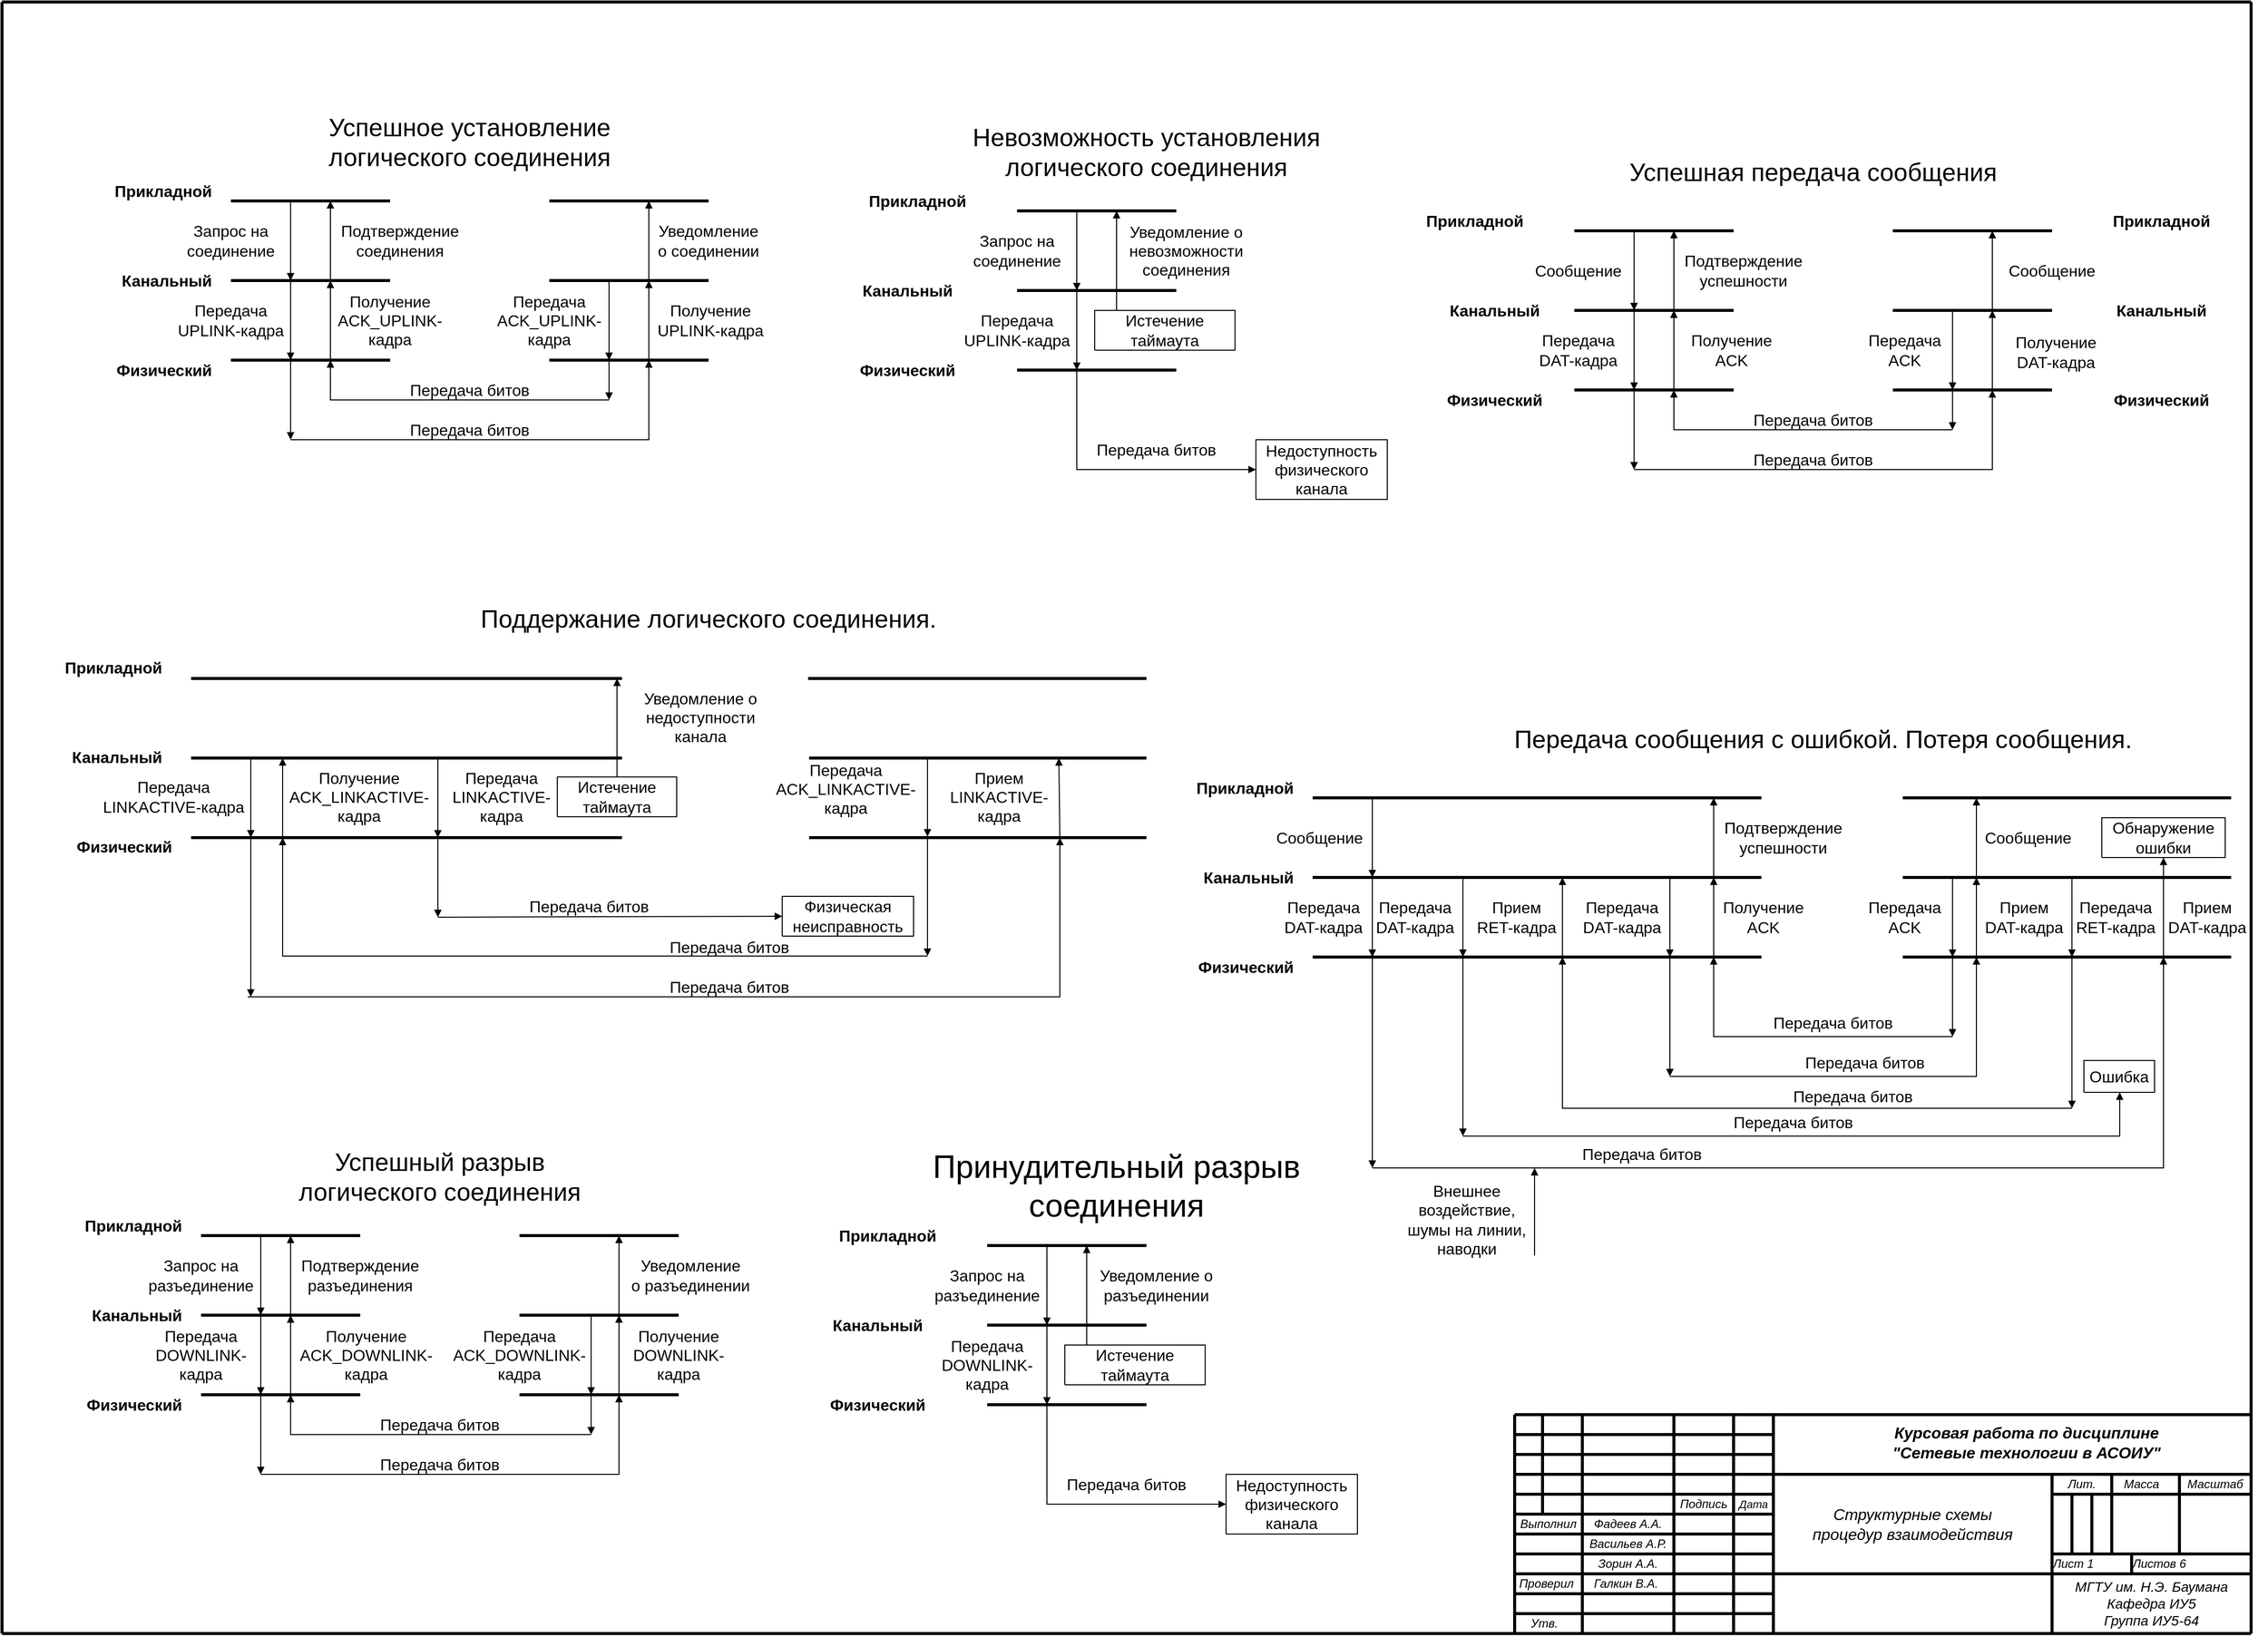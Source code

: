 <mxfile type="github" version="10.6.7"><diagram id="A2" name="A2"><mxGraphModel grid="1" dx="754" dy="460" gridSize="10" guides="1" tooltips="1" connect="1" arrows="1" fold="1" page="1" pageScale="1" pageWidth="827" pageHeight="1169" math="0" shadow="0"><root><mxCell id="0" /><mxCell id="1" parent="0" /><mxCell id="3" value="&lt;font style=&quot;font-size:12px;font-family:Arial;color:#000000;direction:ltr;letter-spacing:0px;line-height:120%;opacity:1&quot;&gt;&lt;i&gt;Подпись&lt;br/&gt;&lt;/i&gt;&lt;/font&gt;" parent="1" style="verticalAlign=middle;align=center;vsdxID=79;fillColor=none;gradientColor=none;strokeColor=none;strokeWidth=3;spacingTop=-1;spacingBottom=-1;spacingLeft=-1;spacingRight=-1;labelBackgroundColor=none;rounded=0;html=1;whiteSpace=wrap;" vertex="1"><mxGeometry as="geometry" x="1760" y="1520" width="60" height="20" /></mxCell><mxCell id="4" value="&lt;font style=&quot;font-size:11px;font-family:Arial;color:#000000;direction:ltr;letter-spacing:0px;line-height:120%;opacity:1&quot;&gt;&lt;i&gt;Дата&lt;br/&gt;&lt;/i&gt;&lt;/font&gt;" parent="1" style="verticalAlign=middle;align=center;vsdxID=80;fillColor=none;gradientColor=none;strokeColor=none;strokeWidth=3;spacingTop=-1;spacingBottom=-1;spacingLeft=-1;spacingRight=-1;labelBackgroundColor=none;rounded=0;html=1;whiteSpace=wrap;" vertex="1"><mxGeometry as="geometry" x="1820" y="1520" width="40" height="20" /></mxCell><mxCell id="5" value="&lt;font style=&quot;font-size:12px;font-family:Arial;color:#000000;direction:ltr;letter-spacing:0px;line-height:120%;opacity:1&quot;&gt;&lt;i&gt;Выполнил&lt;br/&gt;&lt;/i&gt;&lt;/font&gt;" parent="1" style="verticalAlign=middle;align=center;vsdxID=81;fillColor=none;gradientColor=none;strokeColor=none;strokeWidth=3;spacingTop=-1;spacingBottom=-1;spacingLeft=-1;spacingRight=-1;labelBackgroundColor=none;rounded=0;html=1;whiteSpace=wrap;" vertex="1"><mxGeometry as="geometry" x="1600" y="1540" width="68" height="20" /></mxCell><mxCell id="6" value="&lt;font style=&quot;font-size:12px;font-family:Arial;color:#000000;direction:ltr;letter-spacing:0px;line-height:120%;opacity:1&quot;&gt;&lt;i&gt;Проверил&lt;br/&gt;&lt;/i&gt;&lt;/font&gt;" parent="1" style="verticalAlign=middle;align=center;vsdxID=82;fillColor=none;gradientColor=none;strokeColor=none;strokeWidth=3;spacingTop=-1;spacingBottom=-1;spacingLeft=-1;spacingRight=-1;labelBackgroundColor=none;rounded=0;html=1;whiteSpace=wrap;" vertex="1"><mxGeometry as="geometry" x="1598" y="1600" width="68" height="20" /></mxCell><mxCell id="7" value="&lt;font style=&quot;font-size:12px;font-family:Arial;color:#000000;direction:ltr;letter-spacing:0px;line-height:120%;opacity:1&quot;&gt;&lt;i&gt;Утв.&lt;br/&gt;&lt;/i&gt;&lt;/font&gt;" parent="1" style="verticalAlign=middle;align=center;vsdxID=85;fillColor=none;gradientColor=none;strokeColor=none;strokeWidth=3;spacingTop=-1;spacingBottom=-1;spacingLeft=-1;spacingRight=-1;labelBackgroundColor=none;rounded=0;html=1;whiteSpace=wrap;" vertex="1"><mxGeometry as="geometry" x="1600" y="1640" width="60" height="19" /></mxCell><mxCell id="8" value="&lt;font style=&quot;font-size:12px;font-family:Arial;color:#000000;direction:ltr;letter-spacing:0px;line-height:120%;opacity:1&quot;&gt;&lt;i&gt;Лит.&lt;br/&gt;&lt;/i&gt;&lt;/font&gt;" parent="1" style="verticalAlign=middle;align=center;vsdxID=86;fillColor=none;gradientColor=none;strokeColor=none;strokeWidth=3;spacingTop=-1;spacingBottom=-1;spacingLeft=-1;spacingRight=-1;labelBackgroundColor=none;rounded=0;html=1;whiteSpace=wrap;" vertex="1"><mxGeometry as="geometry" x="2140" y="1500" width="60" height="20" /></mxCell><mxCell id="9" value="&lt;font style=&quot;font-size:12px;font-family:Arial;color:#000000;direction:ltr;letter-spacing:0px;line-height:120%;opacity:1&quot;&gt;&lt;i&gt;Масса&lt;br/&gt;&lt;/i&gt;&lt;/font&gt;" parent="1" style="verticalAlign=middle;align=center;vsdxID=87;fillColor=none;gradientColor=none;strokeColor=none;strokeWidth=3;spacingTop=-1;spacingBottom=-1;spacingLeft=-1;spacingRight=-1;labelBackgroundColor=none;rounded=0;html=1;whiteSpace=wrap;" vertex="1"><mxGeometry as="geometry" x="2200" y="1500" width="60" height="20" /></mxCell><mxCell id="10" value="&lt;font style=&quot;font-size:12px;font-family:Arial;color:#000000;direction:ltr;letter-spacing:0px;line-height:120%;opacity:1&quot;&gt;&lt;i&gt;Масштаб&lt;br/&gt;&lt;/i&gt;&lt;/font&gt;" parent="1" style="verticalAlign=middle;align=center;vsdxID=88;fillColor=none;gradientColor=none;strokeColor=none;strokeWidth=3;spacingTop=-1;spacingBottom=-1;spacingLeft=-1;spacingRight=-1;labelBackgroundColor=none;rounded=0;html=1;whiteSpace=wrap;" vertex="1"><mxGeometry as="geometry" x="2268" y="1500" width="72" height="20" /></mxCell><mxCell id="11" value="&lt;p style=&quot;align:left;margin-left:0;margin-right:0;margin-top:0px;margin-bottom:0px;text-indent:0;valign:middle;direction:ltr;&quot;&gt;&lt;font style=&quot;font-size:12px;font-family:Arial;color:#000000;direction:ltr;letter-spacing:0px;line-height:120%;opacity:1&quot;&gt;&lt;i&gt;Лист 1&lt;br/&gt;&lt;/i&gt;&lt;/font&gt;&lt;/p&gt;" parent="1" style="verticalAlign=middle;align=left;vsdxID=89;fillColor=none;gradientColor=none;strokeColor=none;strokeWidth=3;spacingTop=-1;spacingBottom=-1;spacingLeft=-1;spacingRight=-1;labelBackgroundColor=none;rounded=0;html=1;whiteSpace=wrap;" vertex="1"><mxGeometry as="geometry" x="2140" y="1580" width="80" height="20" /></mxCell><mxCell id="12" value="&lt;p style=&quot;align:left;margin-left:0;margin-right:0;margin-top:0px;margin-bottom:0px;text-indent:0;valign:middle;direction:ltr;&quot;&gt;&lt;font style=&quot;font-size:12px;font-family:Arial;color:#000000;direction:ltr;letter-spacing:0px;line-height:120%;opacity:1&quot;&gt;&lt;i&gt;Листов 6&lt;br/&gt;&lt;/i&gt;&lt;/font&gt;&lt;/p&gt;" parent="1" style="verticalAlign=middle;align=left;vsdxID=90;fillColor=none;gradientColor=none;strokeColor=none;strokeWidth=3;spacingTop=-1;spacingBottom=-1;spacingLeft=-1;spacingRight=-1;labelBackgroundColor=none;rounded=0;html=1;whiteSpace=wrap;" vertex="1"><mxGeometry as="geometry" x="2220" y="1580" width="120" height="20" /></mxCell><mxCell id="13" value="&lt;font style=&quot;font-size: 14px ; font-family: &amp;#34;arial&amp;#34; ; color: #000000 ; direction: ltr ; letter-spacing: 0px ; line-height: 120% ; opacity: 1&quot;&gt;&lt;i&gt;МГТУ им. Н.Э. Баумана&lt;br&gt;Кафедра ИУ5 &lt;br&gt;Группа ИУ5-64&lt;br&gt;&lt;/i&gt;&lt;/font&gt;" parent="1" style="verticalAlign=middle;align=center;vsdxID=91;fillColor=none;gradientColor=none;strokeColor=none;strokeWidth=3;spacingTop=-1;spacingBottom=-1;spacingLeft=-1;spacingRight=-1;labelBackgroundColor=none;rounded=0;html=1;whiteSpace=wrap;" vertex="1"><mxGeometry as="geometry" x="2140" y="1600" width="200" height="60" /></mxCell><mxCell id="14" value="&lt;p style=&quot;align:center;margin-left:0;margin-right:0;margin-top:0px;margin-bottom:0px;text-indent:0;valign:middle;direction:ltr;&quot;&gt;&lt;font style=&quot;font-size:12px;font-family:Arial;color:#000000;direction:ltr;letter-spacing:0px;line-height:120%;opacity:1&quot;&gt;&lt;i&gt;Галкин&lt;/i&gt;&lt;/font&gt;&lt;font style=&quot;font-size:12px;font-family:Arial;color:#000000;direction:ltr;letter-spacing:0px;line-height:120%;opacity:1&quot;&gt;&lt;i&gt; &lt;/i&gt;&lt;/font&gt;&lt;font style=&quot;font-size:12px;font-family:Arial;color:#000000;direction:ltr;letter-spacing:0px;line-height:120%;opacity:1&quot;&gt;&lt;i&gt;В.А.&lt;br/&gt;&lt;/i&gt;&lt;/font&gt;&lt;/p&gt;" parent="1" style="verticalAlign=middle;align=center;vsdxID=84;fillColor=none;gradientColor=none;strokeColor=none;strokeWidth=3;spacingTop=-1;spacingBottom=-1;spacingLeft=-1;spacingRight=-1;labelBackgroundColor=none;rounded=0;html=1;whiteSpace=wrap;" vertex="1"><mxGeometry as="geometry" x="1666" y="1600" width="92" height="20" /></mxCell><mxCell id="15" value="&lt;font style=&quot;font-size:16px;font-family:Arial;color:#000000;direction:ltr;letter-spacing:0px;line-height:120%;opacity:1&quot;&gt;&lt;i&gt;Структурные схемы&lt;br/&gt;процедур взаимодействия&lt;br/&gt;&lt;/i&gt;&lt;/font&gt;" parent="1" style="verticalAlign=middle;align=center;vsdxID=5;fillColor=none;gradientColor=none;strokeColor=none;strokeWidth=3;spacingTop=-1;spacingBottom=-1;spacingLeft=-1;spacingRight=-1;labelBackgroundColor=none;rounded=0;html=1;whiteSpace=wrap;" vertex="1"><mxGeometry as="geometry" x="1860" y="1500" width="280" height="100" /></mxCell><mxCell id="206" parent="1" style="vsdxID=7;edgeStyle=none;startArrow=none;endArrow=none;startSize=5;endSize=5;strokeWidth=3;strokeColor=#000000;spacingTop=0;spacingBottom=0;spacingLeft=0;spacingRight=0;verticalAlign=middle;html=1;labelBackgroundColor=none;rounded=0;" edge="1"><mxGeometry as="geometry" relative="1"><mxPoint as="offset" /><Array as="points" /><mxPoint as="sourcePoint" x="310" y="300" /><mxPoint as="targetPoint" x="470" y="300" /></mxGeometry></mxCell><mxCell id="207" parent="1" style="vsdxID=8;edgeStyle=none;startArrow=none;endArrow=block;startSize=5;endSize=5;strokeColor=#000000;spacingTop=0;spacingBottom=0;spacingLeft=0;spacingRight=0;verticalAlign=middle;html=1;labelBackgroundColor=#FFFFFF;rounded=0;" edge="1"><mxGeometry as="geometry" relative="1"><mxPoint as="offset" x="10" /><Array as="points" /><mxPoint as="sourcePoint" x="370" y="220" /><mxPoint as="targetPoint" x="370" y="300" /></mxGeometry></mxCell><mxCell id="209" parent="1" style="vsdxID=95;edgeStyle=none;startArrow=none;endArrow=block;startSize=5;endSize=5;strokeColor=#000000;spacingTop=0;spacingBottom=0;spacingLeft=0;spacingRight=0;verticalAlign=middle;html=1;labelBackgroundColor=#FFFFFF;rounded=0;" edge="1"><mxGeometry as="geometry" relative="1"><mxPoint as="offset" x="10" /><Array as="points" /><mxPoint as="sourcePoint" x="370" y="300" /><mxPoint as="targetPoint" x="370" y="380" /></mxGeometry></mxCell><mxCell id="210" parent="1" style="vsdxID=97;edgeStyle=none;startArrow=none;endArrow=block;startSize=5;endSize=5;strokeColor=#000000;spacingTop=0;spacingBottom=0;spacingLeft=0;spacingRight=0;verticalAlign=middle;html=1;labelBackgroundColor=#FFFFFF;rounded=0;" edge="1"><mxGeometry as="geometry" relative="1"><mxPoint as="offset" x="10" /><Array as="points" /><mxPoint as="sourcePoint" x="410" y="380" /><mxPoint as="targetPoint" x="410" y="300" /></mxGeometry></mxCell><mxCell id="211" parent="1" style="vsdxID=99;edgeStyle=none;startArrow=none;endArrow=block;startSize=5;endSize=5;strokeColor=#000000;spacingTop=0;spacingBottom=0;spacingLeft=0;spacingRight=0;verticalAlign=middle;html=1;labelBackgroundColor=#FFFFFF;rounded=0;" edge="1"><mxGeometry as="geometry" relative="1"><mxPoint as="offset" x="10" /><Array as="points" /><mxPoint as="sourcePoint" x="410" y="300" /><mxPoint as="targetPoint" x="410" y="220" /></mxGeometry></mxCell><mxCell id="213" parent="1" style="vsdxID=102;edgeStyle=none;startArrow=none;endArrow=none;startSize=5;endSize=5;strokeWidth=3;strokeColor=#000000;spacingTop=0;spacingBottom=0;spacingLeft=0;spacingRight=0;verticalAlign=middle;html=1;labelBackgroundColor=none;rounded=0;" edge="1"><mxGeometry as="geometry" relative="1"><mxPoint as="offset" /><Array as="points" /><mxPoint as="sourcePoint" x="630" y="300" /><mxPoint as="targetPoint" x="790" y="300" /></mxGeometry></mxCell><mxCell id="215" parent="1" style="vsdxID=106;edgeStyle=none;startArrow=none;endArrow=block;startSize=5;endSize=5;strokeColor=#000000;spacingTop=0;spacingBottom=0;spacingLeft=0;spacingRight=0;verticalAlign=middle;html=1;labelBackgroundColor=#FFFFFF;rounded=0;" edge="1"><mxGeometry as="geometry" relative="1"><mxPoint as="offset" x="10" /><Array as="points" /><mxPoint as="sourcePoint" x="690" y="300" /><mxPoint as="targetPoint" x="690" y="380" /></mxGeometry></mxCell><mxCell id="216" parent="1" style="vsdxID=108;edgeStyle=none;startArrow=none;endArrow=block;startSize=5;endSize=5;strokeColor=#000000;spacingTop=0;spacingBottom=0;spacingLeft=0;spacingRight=0;verticalAlign=middle;html=1;labelBackgroundColor=#FFFFFF;rounded=0;" edge="1"><mxGeometry as="geometry" relative="1"><mxPoint as="offset" x="10" /><Array as="points" /><mxPoint as="sourcePoint" x="730" y="380" /><mxPoint as="targetPoint" x="730" y="300" /></mxGeometry></mxCell><mxCell id="221" parent="1" style="vsdxID=113;edgeStyle=none;startArrow=none;endArrow=block;startSize=5;endSize=5;strokeColor=#000000;spacingTop=0;spacingBottom=0;spacingLeft=0;spacingRight=0;verticalAlign=middle;html=1;labelBackgroundColor=#FFFFFF;rounded=0;" edge="1"><mxGeometry as="geometry" relative="1"><mxPoint as="offset" x="10" /><Array as="points" /><mxPoint as="sourcePoint" x="690" y="380" /><mxPoint as="targetPoint" x="690" y="420" /></mxGeometry></mxCell><mxCell id="220" parent="1" style="vsdxID=112;edgeStyle=none;startArrow=none;endArrow=block;startSize=5;endSize=5;strokeColor=#000000;spacingTop=0;spacingBottom=0;spacingLeft=0;spacingRight=0;verticalAlign=middle;html=1;labelBackgroundColor=#FFFFFF;rounded=0;" edge="1"><mxGeometry as="geometry" relative="1"><mxPoint as="offset" /><Array as="points"><mxPoint x="410" y="420" /></Array><mxPoint as="sourcePoint" x="690" y="420" /><mxPoint as="targetPoint" x="410" y="380" /></mxGeometry></mxCell><mxCell id="223" parent="1" style="vsdxID=117;edgeStyle=none;startArrow=none;endArrow=none;startSize=5;endSize=5;strokeWidth=3;strokeColor=#000000;spacingTop=0;spacingBottom=0;spacingLeft=0;spacingRight=0;verticalAlign=middle;html=1;labelBackgroundColor=none;rounded=0;" edge="1"><mxGeometry as="geometry" relative="1"><mxPoint as="offset" /><Array as="points" /><mxPoint as="sourcePoint" x="1100" y="310" /><mxPoint as="targetPoint" x="1260" y="310" /></mxGeometry></mxCell><mxCell id="224" parent="1" style="vsdxID=119;edgeStyle=none;startArrow=none;endArrow=block;startSize=5;endSize=5;strokeColor=#000000;spacingTop=0;spacingBottom=0;spacingLeft=0;spacingRight=0;verticalAlign=middle;html=1;labelBackgroundColor=#FFFFFF;rounded=0;" edge="1"><mxGeometry as="geometry" relative="1"><mxPoint as="offset" x="10" /><Array as="points" /><mxPoint as="sourcePoint" x="1160" y="230" /><mxPoint as="targetPoint" x="1160" y="310" /></mxGeometry></mxCell><mxCell id="226" parent="1" style="vsdxID=122;edgeStyle=none;startArrow=none;endArrow=block;startSize=5;endSize=5;strokeColor=#000000;spacingTop=0;spacingBottom=0;spacingLeft=0;spacingRight=0;verticalAlign=middle;html=1;labelBackgroundColor=#FFFFFF;rounded=0;" edge="1"><mxGeometry as="geometry" relative="1"><mxPoint as="offset" x="10" /><Array as="points" /><mxPoint as="sourcePoint" x="1160" y="310" /><mxPoint as="targetPoint" x="1160" y="390" /></mxGeometry></mxCell><mxCell id="227" parent="1" style="vsdxID=126;edgeStyle=none;startArrow=none;endArrow=block;startSize=5;endSize=5;strokeColor=#000000;spacingTop=0;spacingBottom=0;spacingLeft=0;spacingRight=0;verticalAlign=middle;html=1;labelBackgroundColor=#FFFFFF;rounded=0;" edge="1"><mxGeometry as="geometry" relative="1"><mxPoint as="offset" x="10" /><Array as="points" /><mxPoint as="sourcePoint" x="1200" y="330" /><mxPoint as="targetPoint" x="1200" y="230" /></mxGeometry></mxCell><mxCell id="225" parent="1" style="vsdxID=121;edgeStyle=none;startArrow=none;endArrow=none;startSize=5;endSize=5;strokeWidth=3;strokeColor=#000000;spacingTop=0;spacingBottom=0;spacingLeft=0;spacingRight=0;verticalAlign=middle;html=1;labelBackgroundColor=none;rounded=0;" edge="1"><mxGeometry as="geometry" relative="1"><mxPoint as="offset" /><Array as="points" /><mxPoint as="sourcePoint" x="1100" y="390" /><mxPoint as="targetPoint" x="1260" y="390" /></mxGeometry></mxCell><mxCell id="229" parent="1" style="vsdxID=129;edgeStyle=none;startArrow=none;endArrow=none;startSize=5;endSize=5;strokeWidth=3;strokeColor=#000000;spacingTop=0;spacingBottom=0;spacingLeft=0;spacingRight=0;verticalAlign=middle;html=1;labelBackgroundColor=none;rounded=0;" edge="1"><mxGeometry as="geometry" relative="1"><mxPoint as="offset" /><Array as="points" /><mxPoint as="sourcePoint" x="1660" y="330" /><mxPoint as="targetPoint" x="1820" y="330" /></mxGeometry></mxCell><mxCell id="230" parent="1" style="vsdxID=132;edgeStyle=none;startArrow=none;endArrow=block;startSize=5;endSize=5;strokeColor=#000000;spacingTop=0;spacingBottom=0;spacingLeft=0;spacingRight=0;verticalAlign=middle;html=1;labelBackgroundColor=#FFFFFF;rounded=0;" edge="1"><mxGeometry as="geometry" relative="1"><mxPoint as="offset" x="10" /><Array as="points" /><mxPoint as="sourcePoint" x="1720" y="250" /><mxPoint as="targetPoint" x="1720" y="330" /></mxGeometry></mxCell><mxCell id="232" parent="1" style="vsdxID=135;edgeStyle=none;startArrow=none;endArrow=block;startSize=5;endSize=5;strokeColor=#000000;spacingTop=0;spacingBottom=0;spacingLeft=0;spacingRight=0;verticalAlign=middle;html=1;labelBackgroundColor=#FFFFFF;rounded=0;" edge="1"><mxGeometry as="geometry" relative="1"><mxPoint as="offset" x="10" /><Array as="points" /><mxPoint as="sourcePoint" x="1720" y="330" /><mxPoint as="targetPoint" x="1720" y="410" /></mxGeometry></mxCell><mxCell id="233" parent="1" style="vsdxID=137;edgeStyle=none;startArrow=none;endArrow=block;startSize=5;endSize=5;strokeColor=#000000;spacingTop=0;spacingBottom=0;spacingLeft=0;spacingRight=0;verticalAlign=middle;html=1;labelBackgroundColor=#FFFFFF;rounded=0;" edge="1"><mxGeometry as="geometry" relative="1"><mxPoint as="offset" x="10" /><Array as="points" /><mxPoint as="sourcePoint" x="1760" y="410" /><mxPoint as="targetPoint" x="1760" y="330" /></mxGeometry></mxCell><mxCell id="234" parent="1" style="vsdxID=139;edgeStyle=none;startArrow=none;endArrow=block;startSize=5;endSize=5;strokeColor=#000000;spacingTop=0;spacingBottom=0;spacingLeft=0;spacingRight=0;verticalAlign=middle;html=1;labelBackgroundColor=#FFFFFF;rounded=0;" edge="1"><mxGeometry as="geometry" relative="1"><mxPoint as="offset" x="10" /><Array as="points" /><mxPoint as="sourcePoint" x="1760" y="330" /><mxPoint as="targetPoint" x="1760" y="250" /></mxGeometry></mxCell><mxCell id="236" parent="1" style="vsdxID=143;edgeStyle=none;startArrow=none;endArrow=none;startSize=5;endSize=5;strokeWidth=3;strokeColor=#000000;spacingTop=0;spacingBottom=0;spacingLeft=0;spacingRight=0;verticalAlign=middle;html=1;labelBackgroundColor=none;rounded=0;" edge="1"><mxGeometry as="geometry" relative="1"><mxPoint as="offset" /><Array as="points" /><mxPoint as="sourcePoint" x="1980" y="330" /><mxPoint as="targetPoint" x="2140" y="330" /></mxGeometry></mxCell><mxCell id="239" parent="1" style="vsdxID=148;edgeStyle=none;startArrow=none;endArrow=block;startSize=5;endSize=5;strokeColor=#000000;spacingTop=0;spacingBottom=0;spacingLeft=0;spacingRight=0;verticalAlign=middle;html=1;labelBackgroundColor=#FFFFFF;rounded=0;" edge="1"><mxGeometry as="geometry" relative="1"><mxPoint as="offset" x="10" /><Array as="points" /><mxPoint as="sourcePoint" x="2080" y="410" /><mxPoint as="targetPoint" x="2080" y="330" /></mxGeometry></mxCell><mxCell id="244" parent="1" style="vsdxID=154;edgeStyle=none;startArrow=none;endArrow=block;startSize=5;endSize=5;strokeColor=#000000;spacingTop=0;spacingBottom=0;spacingLeft=0;spacingRight=0;verticalAlign=middle;html=1;labelBackgroundColor=#FFFFFF;rounded=0;" edge="1"><mxGeometry as="geometry" relative="1"><mxPoint as="offset" x="10" /><Array as="points" /><mxPoint as="sourcePoint" x="2040" y="410" /><mxPoint as="targetPoint" x="2040" y="450" /></mxGeometry></mxCell><mxCell id="243" parent="1" style="vsdxID=153;edgeStyle=none;startArrow=none;endArrow=block;startSize=5;endSize=5;strokeColor=#000000;spacingTop=0;spacingBottom=0;spacingLeft=0;spacingRight=0;verticalAlign=middle;html=1;labelBackgroundColor=#FFFFFF;rounded=0;" edge="1"><mxGeometry as="geometry" relative="1"><mxPoint as="offset" /><Array as="points"><mxPoint x="1760" y="450" /></Array><mxPoint as="sourcePoint" x="2040" y="450" /><mxPoint as="targetPoint" x="1760" y="410" /></mxGeometry></mxCell><mxCell id="242" parent="1" style="vsdxID=152;edgeStyle=none;startArrow=none;endArrow=block;startSize=5;endSize=5;strokeColor=#000000;spacingTop=0;spacingBottom=0;spacingLeft=0;spacingRight=0;verticalAlign=middle;html=1;labelBackgroundColor=#FFFFFF;rounded=0;" edge="1"><mxGeometry as="geometry" relative="1"><mxPoint as="offset" x="10" /><Array as="points" /><mxPoint as="sourcePoint" x="1720" y="410" /><mxPoint as="targetPoint" x="1720" y="490" /></mxGeometry></mxCell><mxCell id="246" parent="1" style="vsdxID=158;edgeStyle=none;startArrow=none;endArrow=none;startSize=5;endSize=5;strokeWidth=3;strokeColor=#000000;spacingTop=0;spacingBottom=0;spacingLeft=0;spacingRight=0;verticalAlign=middle;html=1;labelBackgroundColor=none;rounded=0;" edge="1"><mxGeometry as="geometry" relative="1"><mxPoint as="offset" x="-1" /><Array as="points" /><mxPoint as="sourcePoint" x="1397" y="900" /><mxPoint as="targetPoint" x="1848" y="900" /></mxGeometry></mxCell><mxCell id="255" parent="1" style="vsdxID=176;edgeStyle=none;startArrow=none;endArrow=block;startSize=5;endSize=5;strokeColor=#000000;spacingTop=0;spacingBottom=0;spacingLeft=0;spacingRight=0;verticalAlign=middle;html=1;labelBackgroundColor=#FFFFFF;rounded=0;" edge="1"><mxGeometry as="geometry" relative="1"><mxPoint as="offset" x="10" /><Array as="points" /><mxPoint as="sourcePoint" x="1457" y="980" /><mxPoint as="targetPoint" x="1457" y="1192" /></mxGeometry></mxCell><mxCell id="257" parent="1" style="vsdxID=186;edgeStyle=none;startArrow=none;endArrow=block;startSize=5;endSize=5;strokeColor=#000000;spacingTop=0;spacingBottom=0;spacingLeft=0;spacingRight=0;verticalAlign=middle;html=1;labelBackgroundColor=#FFFFFF;rounded=0;" edge="1"><mxGeometry as="geometry" relative="1"><mxPoint as="offset" x="-10" y="-1" /><Array as="points" /><mxPoint as="sourcePoint" x="1548" y="979" /><mxPoint as="targetPoint" x="1548" y="1160" /></mxGeometry></mxCell><mxCell id="258" parent="1" style="vsdxID=199;edgeStyle=none;startArrow=none;endArrow=block;startSize=5;endSize=5;strokeColor=#000000;spacingTop=0;spacingBottom=0;spacingLeft=0;spacingRight=0;verticalAlign=middle;html=1;labelBackgroundColor=#FFFFFF;rounded=0;" edge="1"><mxGeometry as="geometry" relative="1"><mxPoint as="offset" x="10" /><Array as="points" /><mxPoint as="sourcePoint" x="1620" y="1280" /><mxPoint as="targetPoint" x="1620" y="1192" /></mxGeometry></mxCell><mxCell id="256" parent="1" style="vsdxID=184;edgeStyle=none;startArrow=none;endArrow=block;startSize=5;endSize=5;strokeColor=#000000;spacingTop=0;spacingBottom=0;spacingLeft=0;spacingRight=0;verticalAlign=middle;html=1;labelBackgroundColor=#FFFFFF;rounded=0;" edge="1"><mxGeometry as="geometry" relative="1"><mxPoint as="offset" x="10" /><Array as="points" /><mxPoint as="sourcePoint" x="1548" y="900" /><mxPoint as="targetPoint" x="1548" y="980" /></mxGeometry></mxCell><mxCell id="254" value="" parent="1" style="vsdxID=175;edgeStyle=none;startArrow=none;endArrow=block;startSize=5;endSize=5;strokeColor=#000000;spacingTop=0;spacingBottom=0;spacingLeft=0;spacingRight=0;verticalAlign=middle;html=1;labelBackgroundColor=#FFFFFF;rounded=0;align=center;" edge="1"><mxGeometry as="geometry" relative="1"><mxPoint as="offset" x="-1" /><Array as="points"><mxPoint x="2252" y="1192" /></Array><mxPoint as="sourcePoint" x="1457" y="1192" /><mxPoint as="targetPoint" x="2252" y="980" /></mxGeometry></mxCell><mxCell id="253" value="" parent="1" style="vsdxID=172;edgeStyle=none;startArrow=none;endArrow=block;startSize=5;endSize=5;strokeColor=#000000;spacingTop=0;spacingBottom=0;spacingLeft=0;spacingRight=0;verticalAlign=middle;html=1;labelBackgroundColor=#FFFFFF;rounded=0;align=center;" edge="1"><mxGeometry as="geometry" relative="1"><mxPoint as="offset" x="10" /><Array as="points" /><mxPoint as="sourcePoint" x="2252" y="988" /><mxPoint as="targetPoint" x="2252" y="880" /></mxGeometry></mxCell><mxCell id="252" parent="1" style="vsdxID=170;edgeStyle=none;startArrow=none;endArrow=none;startSize=5;endSize=5;strokeWidth=3;strokeColor=#000000;spacingTop=0;spacingBottom=0;spacingLeft=0;spacingRight=0;verticalAlign=middle;html=1;labelBackgroundColor=none;rounded=0;" edge="1"><mxGeometry as="geometry" relative="1"><mxPoint as="offset" /><Array as="points" /><mxPoint as="sourcePoint" x="1990" y="980" /><mxPoint as="targetPoint" x="2320" y="980" /></mxGeometry></mxCell><mxCell id="251" parent="1" style="vsdxID=168;edgeStyle=none;startArrow=none;endArrow=none;startSize=5;endSize=5;strokeWidth=3;strokeColor=#000000;spacingTop=0;spacingBottom=0;spacingLeft=0;spacingRight=0;verticalAlign=middle;html=1;labelBackgroundColor=none;rounded=0;" edge="1"><mxGeometry as="geometry" relative="1"><mxPoint as="offset" /><Array as="points" /><mxPoint as="sourcePoint" x="1990" y="900" /><mxPoint as="targetPoint" x="2320" y="900" /></mxGeometry></mxCell><mxCell id="250" parent="1" style="vsdxID=167;edgeStyle=none;startArrow=none;endArrow=none;startSize=5;endSize=5;strokeWidth=3;strokeColor=#000000;spacingTop=0;spacingBottom=0;spacingLeft=0;spacingRight=0;verticalAlign=middle;html=1;labelBackgroundColor=none;rounded=0;" edge="1"><mxGeometry as="geometry" relative="1"><mxPoint as="offset" /><Array as="points" /><mxPoint as="sourcePoint" x="1990" y="820" /><mxPoint as="targetPoint" x="2320" y="820" /></mxGeometry></mxCell><mxCell id="249" parent="1" style="vsdxID=162;edgeStyle=none;startArrow=none;endArrow=block;startSize=5;endSize=5;strokeColor=#000000;spacingTop=0;spacingBottom=0;spacingLeft=0;spacingRight=0;verticalAlign=middle;html=1;labelBackgroundColor=#FFFFFF;rounded=0;" edge="1"><mxGeometry as="geometry" relative="1"><mxPoint as="offset" x="10" /><Array as="points" /><mxPoint as="sourcePoint" x="1457" y="900" /><mxPoint as="targetPoint" x="1457" y="980" /></mxGeometry></mxCell><mxCell id="248" parent="1" style="vsdxID=161;edgeStyle=none;startArrow=none;endArrow=none;startSize=5;endSize=5;strokeWidth=3;strokeColor=#000000;spacingTop=0;spacingBottom=0;spacingLeft=0;spacingRight=0;verticalAlign=middle;html=1;labelBackgroundColor=none;rounded=0;" edge="1"><mxGeometry as="geometry" relative="1"><mxPoint as="offset" x="-1" /><Array as="points" /><mxPoint as="sourcePoint" x="1397" y="980" /><mxPoint as="targetPoint" x="1848" y="980" /></mxGeometry></mxCell><mxCell id="247" parent="1" style="vsdxID=160;edgeStyle=none;startArrow=none;endArrow=block;startSize=5;endSize=5;strokeColor=#000000;spacingTop=0;spacingBottom=0;spacingLeft=0;spacingRight=0;verticalAlign=middle;html=1;labelBackgroundColor=#FFFFFF;rounded=0;" edge="1"><mxGeometry as="geometry" relative="1"><mxPoint as="offset" x="10" /><Array as="points" /><mxPoint as="sourcePoint" x="1457" y="820" /><mxPoint as="targetPoint" x="1457" y="900" /></mxGeometry></mxCell><mxCell id="245" parent="1" style="vsdxID=157;edgeStyle=none;startArrow=none;endArrow=none;startSize=5;endSize=5;strokeWidth=3;strokeColor=#000000;spacingTop=0;spacingBottom=0;spacingLeft=0;spacingRight=0;verticalAlign=middle;html=1;labelBackgroundColor=none;rounded=0;" edge="1"><mxGeometry as="geometry" relative="1"><mxPoint as="offset" x="-1" /><Array as="points" /><mxPoint as="sourcePoint" x="1397" y="820" /><mxPoint as="targetPoint" x="1848" y="820" /></mxGeometry></mxCell><mxCell id="241" parent="1" style="vsdxID=151;edgeStyle=none;startArrow=none;endArrow=block;startSize=5;endSize=5;strokeColor=#000000;spacingTop=0;spacingBottom=0;spacingLeft=0;spacingRight=0;verticalAlign=middle;html=1;labelBackgroundColor=#FFFFFF;rounded=0;" edge="1"><mxGeometry as="geometry" relative="1"><mxPoint as="offset" /><Array as="points"><mxPoint x="2080" y="490" /></Array><mxPoint as="sourcePoint" x="1720" y="490" /><mxPoint as="targetPoint" x="2080" y="410" /></mxGeometry></mxCell><mxCell id="240" parent="1" style="vsdxID=150;edgeStyle=none;startArrow=none;endArrow=block;startSize=5;endSize=5;strokeColor=#000000;spacingTop=0;spacingBottom=0;spacingLeft=0;spacingRight=0;verticalAlign=middle;html=1;labelBackgroundColor=#FFFFFF;rounded=0;" edge="1"><mxGeometry as="geometry" relative="1"><mxPoint as="offset" x="10" /><Array as="points" /><mxPoint as="sourcePoint" x="2080" y="330" /><mxPoint as="targetPoint" x="2080" y="250" /></mxGeometry></mxCell><mxCell id="238" parent="1" style="vsdxID=146;edgeStyle=none;startArrow=none;endArrow=block;startSize=5;endSize=5;strokeColor=#000000;spacingTop=0;spacingBottom=0;spacingLeft=0;spacingRight=0;verticalAlign=middle;html=1;labelBackgroundColor=#FFFFFF;rounded=0;" edge="1"><mxGeometry as="geometry" relative="1"><mxPoint as="offset" x="10" /><Array as="points" /><mxPoint as="sourcePoint" x="2040" y="330" /><mxPoint as="targetPoint" x="2040" y="410" /></mxGeometry></mxCell><mxCell id="237" parent="1" style="vsdxID=145;edgeStyle=none;startArrow=none;endArrow=none;startSize=5;endSize=5;strokeWidth=3;strokeColor=#000000;spacingTop=0;spacingBottom=0;spacingLeft=0;spacingRight=0;verticalAlign=middle;html=1;labelBackgroundColor=none;rounded=0;" edge="1"><mxGeometry as="geometry" relative="1"><mxPoint as="offset" /><Array as="points" /><mxPoint as="sourcePoint" x="1980" y="410" /><mxPoint as="targetPoint" x="2140" y="410" /></mxGeometry></mxCell><mxCell id="235" parent="1" style="vsdxID=141;edgeStyle=none;startArrow=none;endArrow=none;startSize=5;endSize=5;strokeWidth=3;strokeColor=#000000;spacingTop=0;spacingBottom=0;spacingLeft=0;spacingRight=0;verticalAlign=middle;html=1;labelBackgroundColor=none;rounded=0;" edge="1"><mxGeometry as="geometry" relative="1"><mxPoint as="offset" /><Array as="points" /><mxPoint as="sourcePoint" x="1980" y="250" /><mxPoint as="targetPoint" x="2140" y="250" /></mxGeometry></mxCell><mxCell id="259" parent="1" style="vsdxID=259;edgeStyle=none;startArrow=none;endArrow=none;startSize=5;endSize=5;strokeWidth=3;strokeColor=#000000;spacingTop=0;spacingBottom=0;spacingLeft=0;spacingRight=0;verticalAlign=middle;html=1;labelBackgroundColor=#FFFFFF;rounded=0;" edge="1"><mxGeometry as="geometry" relative="1"><mxPoint as="offset" /><Array as="points" /><mxPoint as="sourcePoint" x="1668" y="1540" /><mxPoint as="targetPoint" x="1760" y="1540" /></mxGeometry></mxCell><mxCell id="231" parent="1" style="vsdxID=134;edgeStyle=none;startArrow=none;endArrow=none;startSize=5;endSize=5;strokeWidth=3;strokeColor=#000000;spacingTop=0;spacingBottom=0;spacingLeft=0;spacingRight=0;verticalAlign=middle;html=1;labelBackgroundColor=none;rounded=0;" edge="1"><mxGeometry as="geometry" relative="1"><mxPoint as="offset" /><Array as="points" /><mxPoint as="sourcePoint" x="1660" y="410" /><mxPoint as="targetPoint" x="1820" y="410" /></mxGeometry></mxCell><mxCell id="228" parent="1" style="vsdxID=128;edgeStyle=none;startArrow=none;endArrow=none;startSize=5;endSize=5;strokeWidth=3;strokeColor=#000000;spacingTop=0;spacingBottom=0;spacingLeft=0;spacingRight=0;verticalAlign=middle;html=1;labelBackgroundColor=none;rounded=0;" edge="1"><mxGeometry as="geometry" relative="1"><mxPoint as="offset" /><Array as="points" /><mxPoint as="sourcePoint" x="1660" y="250" /><mxPoint as="targetPoint" x="1820" y="250" /></mxGeometry></mxCell><mxCell id="222" parent="1" style="vsdxID=116;edgeStyle=none;startArrow=none;endArrow=none;startSize=5;endSize=5;strokeWidth=3;strokeColor=#000000;spacingTop=0;spacingBottom=0;spacingLeft=0;spacingRight=0;verticalAlign=middle;html=1;labelBackgroundColor=none;rounded=0;" edge="1"><mxGeometry as="geometry" relative="1"><mxPoint as="offset" /><Array as="points" /><mxPoint as="sourcePoint" x="1100" y="230" /><mxPoint as="targetPoint" x="1260" y="230" /></mxGeometry></mxCell><mxCell id="219" parent="1" style="vsdxID=111;edgeStyle=none;startArrow=none;endArrow=block;startSize=5;endSize=5;strokeColor=#000000;spacingTop=0;spacingBottom=0;spacingLeft=0;spacingRight=0;verticalAlign=middle;html=1;labelBackgroundColor=#FFFFFF;rounded=0;" edge="1"><mxGeometry as="geometry" relative="1"><mxPoint as="offset" x="10" /><Array as="points" /><mxPoint as="sourcePoint" x="370" y="380" /><mxPoint as="targetPoint" x="370" y="460" /></mxGeometry></mxCell><mxCell id="261" parent="1" style="vsdxID=166;edgeStyle=none;startArrow=none;endArrow=none;startSize=5;endSize=5;strokeWidth=3;strokeColor=#000000;spacingTop=0;spacingBottom=0;spacingLeft=0;spacingRight=0;verticalAlign=middle;html=1;labelBackgroundColor=none;rounded=0;" edge="1"><mxGeometry as="geometry" relative="1"><mxPoint as="offset" x="-1" /><Array as="points" /><mxPoint as="sourcePoint" x="270" y="780" /><mxPoint as="targetPoint" x="703" y="780" /></mxGeometry></mxCell><mxCell id="264" parent="1" style="vsdxID=181;edgeStyle=none;startArrow=none;endArrow=block;startSize=5;endSize=5;strokeColor=#000000;spacingTop=0;spacingBottom=0;spacingLeft=0;spacingRight=0;verticalAlign=middle;html=1;labelBackgroundColor=#FFFFFF;rounded=0;" edge="1"><mxGeometry as="geometry" relative="1"><mxPoint as="offset" x="10" /><Array as="points" /><mxPoint as="sourcePoint" x="362" y="860" /><mxPoint as="targetPoint" x="362" y="780" /></mxGeometry></mxCell><mxCell id="273" parent="1" style="vsdxID=202;edgeStyle=none;startArrow=none;endArrow=block;startSize=5;endSize=5;strokeColor=#000000;spacingTop=0;spacingBottom=0;spacingLeft=0;spacingRight=0;verticalAlign=middle;html=1;labelBackgroundColor=#FFFFFF;rounded=0;" edge="1"><mxGeometry as="geometry" relative="1"><mxPoint as="offset" x="10" /><Array as="points" /><mxPoint as="sourcePoint" x="1010" y="859" /><mxPoint as="targetPoint" x="1010" y="979" /></mxGeometry></mxCell><mxCell id="272" parent="1" style="vsdxID=201;edgeStyle=none;startArrow=none;endArrow=block;startSize=5;endSize=5;strokeColor=#000000;spacingTop=0;spacingBottom=0;spacingLeft=0;spacingRight=0;verticalAlign=middle;html=1;labelBackgroundColor=#FFFFFF;rounded=0;" edge="1"><mxGeometry as="geometry" relative="1"><mxPoint as="offset" /><Array as="points"><mxPoint x="362" y="979" /></Array><mxPoint as="sourcePoint" x="1010" y="979" /><mxPoint as="targetPoint" x="362" y="860" /></mxGeometry></mxCell><mxCell id="275" parent="1" style="vsdxID=207;edgeStyle=none;startArrow=none;endArrow=block;startSize=5;endSize=5;strokeColor=#000000;spacingTop=0;spacingBottom=0;spacingLeft=0;spacingRight=0;verticalAlign=middle;html=1;labelBackgroundColor=#FFFFFF;rounded=0;" edge="1"><mxGeometry as="geometry" relative="1"><mxPoint as="offset" x="10" /><Array as="points" /><mxPoint as="sourcePoint" x="518" y="860" /><mxPoint as="targetPoint" x="518" y="940" /></mxGeometry></mxCell><mxCell id="274" parent="1" style="vsdxID=205;edgeStyle=none;startArrow=none;endArrow=block;startSize=5;endSize=5;strokeColor=#000000;spacingTop=0;spacingBottom=0;spacingLeft=0;spacingRight=0;verticalAlign=middle;html=1;labelBackgroundColor=#FFFFFF;rounded=0;" edge="1"><mxGeometry as="geometry" relative="1"><mxPoint as="offset" x="10" /><Array as="points" /><mxPoint as="sourcePoint" x="518" y="780" /><mxPoint as="targetPoint" x="518" y="860" /></mxGeometry></mxCell><mxCell id="271" parent="1" style="vsdxID=198;edgeStyle=none;startArrow=none;endArrow=block;startSize=5;endSize=5;strokeColor=#000000;spacingTop=0;spacingBottom=0;spacingLeft=0;spacingRight=0;verticalAlign=middle;html=1;labelBackgroundColor=#FFFFFF;rounded=0;" edge="1"><mxGeometry as="geometry" relative="1"><mxPoint as="offset" x="10" /><Array as="points" /><mxPoint as="sourcePoint" x="330" y="860" /><mxPoint as="targetPoint" x="330" y="1020" /></mxGeometry></mxCell><mxCell id="270" parent="1" style="vsdxID=197;edgeStyle=none;startArrow=none;endArrow=block;startSize=5;endSize=5;strokeColor=#000000;spacingTop=0;spacingBottom=0;spacingLeft=0;spacingRight=0;verticalAlign=middle;html=1;labelBackgroundColor=#FFFFFF;rounded=0;" edge="1"><mxGeometry as="geometry" relative="1"><mxPoint as="offset" /><Array as="points"><mxPoint x="1143" y="1020" /></Array><mxPoint as="sourcePoint" x="327" y="1020" /><mxPoint as="targetPoint" x="1143" y="860" /></mxGeometry></mxCell><mxCell id="269" parent="1" style="vsdxID=194;edgeStyle=none;startArrow=none;endArrow=block;startSize=5;endSize=5;strokeColor=#000000;spacingTop=0;spacingBottom=0;spacingLeft=0;spacingRight=0;verticalAlign=middle;html=1;labelBackgroundColor=#FFFFFF;rounded=0;" edge="1"><mxGeometry as="geometry" relative="1"><mxPoint as="offset" x="-10" /><Array as="points" /><mxPoint as="sourcePoint" x="1143" y="860" /><mxPoint as="targetPoint" x="1142" y="780" /></mxGeometry></mxCell><mxCell id="268" parent="1" style="vsdxID=193;edgeStyle=none;startArrow=none;endArrow=block;startSize=5;endSize=5;strokeColor=#000000;spacingTop=0;spacingBottom=0;spacingLeft=0;spacingRight=0;verticalAlign=middle;html=1;labelBackgroundColor=#FFFFFF;rounded=0;" edge="1"><mxGeometry as="geometry" relative="1"><mxPoint as="offset" x="10" /><Array as="points" /><mxPoint as="sourcePoint" x="1010" y="779" /><mxPoint as="targetPoint" x="1010" y="859" /></mxGeometry></mxCell><mxCell id="267" parent="1" style="vsdxID=192;edgeStyle=none;startArrow=none;endArrow=none;startSize=5;endSize=5;strokeWidth=3;strokeColor=#000000;spacingTop=0;spacingBottom=0;spacingLeft=0;spacingRight=0;verticalAlign=middle;html=1;labelBackgroundColor=none;rounded=0;" edge="1"><mxGeometry as="geometry" relative="1"><mxPoint as="offset" x="-1" /><Array as="points" /><mxPoint as="sourcePoint" x="891" y="860" /><mxPoint as="targetPoint" x="1230" y="860" /></mxGeometry></mxCell><mxCell id="266" parent="1" style="vsdxID=191;edgeStyle=none;startArrow=none;endArrow=none;startSize=5;endSize=5;strokeWidth=3;strokeColor=#000000;spacingTop=0;spacingBottom=0;spacingLeft=0;spacingRight=0;verticalAlign=middle;html=1;labelBackgroundColor=none;rounded=0;" edge="1"><mxGeometry as="geometry" relative="1"><mxPoint as="offset" x="-1" /><Array as="points" /><mxPoint as="sourcePoint" x="891" y="780" /><mxPoint as="targetPoint" x="1230" y="780" /></mxGeometry></mxCell><mxCell id="265" parent="1" style="vsdxID=189;edgeStyle=none;startArrow=none;endArrow=none;startSize=5;endSize=5;strokeWidth=3;strokeColor=#000000;spacingTop=0;spacingBottom=0;spacingLeft=0;spacingRight=0;verticalAlign=middle;html=1;labelBackgroundColor=none;rounded=0;" edge="1"><mxGeometry as="geometry" relative="1"><mxPoint as="offset" /><Array as="points" /><mxPoint as="sourcePoint" x="890" y="700" /><mxPoint as="targetPoint" x="1230" y="700" /></mxGeometry></mxCell><mxCell id="276" parent="1" style="vsdxID=226;edgeStyle=none;startArrow=none;endArrow=block;startSize=5;endSize=5;strokeColor=#000000;spacingTop=0;spacingBottom=0;spacingLeft=0;spacingRight=0;verticalAlign=middle;html=1;labelBackgroundColor=#FFFFFF;rounded=0;" edge="1"><mxGeometry as="geometry" relative="1"><mxPoint as="offset" x="10" /><Array as="points" /><mxPoint as="sourcePoint" x="2160" y="900" /><mxPoint as="targetPoint" x="2160" y="980" /></mxGeometry></mxCell><mxCell id="278" parent="1" style="vsdxID=171;edgeStyle=none;startArrow=none;endArrow=block;startSize=5;endSize=5;strokeColor=#000000;spacingTop=0;spacingBottom=0;spacingLeft=0;spacingRight=0;verticalAlign=middle;html=1;labelBackgroundColor=#FFFFFF;rounded=0;" edge="1"><mxGeometry as="geometry" relative="1"><mxPoint as="offset" x="10" /><Array as="points" /><mxPoint as="sourcePoint" x="2160" y="980" /><mxPoint as="targetPoint" x="2160" y="1132" /></mxGeometry></mxCell><mxCell id="277" parent="1" style="vsdxID=164;edgeStyle=none;startArrow=none;endArrow=block;startSize=5;endSize=5;strokeColor=#000000;spacingTop=0;spacingBottom=0;spacingLeft=0;spacingRight=0;verticalAlign=middle;html=1;labelBackgroundColor=#FFFFFF;rounded=0;" edge="1"><mxGeometry as="geometry" relative="1"><mxPoint as="offset" /><Array as="points"><mxPoint x="1648" y="1132" /></Array><mxPoint as="sourcePoint" x="2160" y="1132" /><mxPoint as="targetPoint" x="1648" y="980" /></mxGeometry></mxCell><mxCell id="279" parent="1" style="vsdxID=211;edgeStyle=none;startArrow=none;endArrow=block;startSize=5;endSize=5;strokeColor=#000000;spacingTop=0;spacingBottom=0;spacingLeft=0;spacingRight=0;verticalAlign=middle;html=1;labelBackgroundColor=#FFFFFF;rounded=0;" edge="1"><mxGeometry as="geometry" relative="1"><mxPoint as="offset" x="10" /><Array as="points" /><mxPoint as="sourcePoint" x="1648" y="980" /><mxPoint as="targetPoint" x="1648" y="900" /></mxGeometry></mxCell><mxCell id="282" parent="1" style="vsdxID=215;edgeStyle=none;startArrow=none;endArrow=block;startSize=5;endSize=5;strokeColor=#000000;spacingTop=0;spacingBottom=0;spacingLeft=0;spacingRight=0;verticalAlign=middle;html=1;labelBackgroundColor=#FFFFFF;rounded=0;" edge="1"><mxGeometry as="geometry" relative="1"><mxPoint as="offset" /><Array as="points"><mxPoint x="2064" y="1100" /></Array><mxPoint as="sourcePoint" x="1756" y="1100" /><mxPoint as="targetPoint" x="2064" y="980" /></mxGeometry></mxCell><mxCell id="281" parent="1" style="vsdxID=214;edgeStyle=none;startArrow=none;endArrow=block;startSize=5;endSize=5;strokeColor=#000000;spacingTop=0;spacingBottom=0;spacingLeft=0;spacingRight=0;verticalAlign=middle;html=1;labelBackgroundColor=#FFFFFF;rounded=0;" edge="1"><mxGeometry as="geometry" relative="1"><mxPoint as="offset" x="10" y="-1" /><Array as="points" /><mxPoint as="sourcePoint" x="1756" y="979" /><mxPoint as="targetPoint" x="1756" y="1100" /></mxGeometry></mxCell><mxCell id="283" value="" parent="1" style="vsdxID=222;edgeStyle=none;startArrow=none;endArrow=block;startSize=5;endSize=5;strokeColor=#000000;spacingTop=0;spacingBottom=0;spacingLeft=0;spacingRight=0;verticalAlign=middle;html=1;labelBackgroundColor=#FFFFFF;rounded=0;align=center;" edge="1"><mxGeometry as="geometry" relative="1"><mxPoint as="offset" x="-10" /><Array as="points" /><mxPoint as="sourcePoint" x="2064" y="980" /><mxPoint as="targetPoint" x="2064" y="900" /></mxGeometry></mxCell><mxCell id="286" parent="1" style="vsdxID=230;edgeStyle=none;startArrow=none;endArrow=block;startSize=5;endSize=5;strokeColor=#000000;spacingTop=0;spacingBottom=0;spacingLeft=0;spacingRight=0;verticalAlign=middle;html=1;labelBackgroundColor=#FFFFFF;rounded=0;" edge="1"><mxGeometry as="geometry" relative="1"><mxPoint as="offset" x="10" /><Array as="points" /><mxPoint as="sourcePoint" x="2040" y="980" /><mxPoint as="targetPoint" x="2040" y="1060" /></mxGeometry></mxCell><mxCell id="287" parent="1" style="vsdxID=232;edgeStyle=none;startArrow=none;endArrow=block;startSize=5;endSize=5;strokeColor=#000000;spacingTop=0;spacingBottom=0;spacingLeft=0;spacingRight=0;verticalAlign=middle;html=1;labelBackgroundColor=#FFFFFF;rounded=0;" edge="1"><mxGeometry as="geometry" relative="1"><mxPoint as="offset" /><Array as="points"><mxPoint x="1800" y="1060" /></Array><mxPoint as="sourcePoint" x="2040" y="1060" /><mxPoint as="targetPoint" x="1800" y="980" /></mxGeometry></mxCell><mxCell id="285" parent="1" style="vsdxID=229;edgeStyle=none;startArrow=none;endArrow=block;startSize=5;endSize=5;strokeColor=#000000;spacingTop=0;spacingBottom=0;spacingLeft=0;spacingRight=0;verticalAlign=middle;html=1;labelBackgroundColor=#FFFFFF;rounded=0;" edge="1"><mxGeometry as="geometry" relative="1"><mxPoint as="offset" x="10" /><Array as="points" /><mxPoint as="sourcePoint" x="2040" y="900" /><mxPoint as="targetPoint" x="2040" y="980" /></mxGeometry></mxCell><mxCell id="284" parent="1" style="vsdxID=228;edgeStyle=none;startArrow=none;endArrow=block;startSize=5;endSize=5;strokeColor=#000000;spacingTop=0;spacingBottom=0;spacingLeft=0;spacingRight=0;verticalAlign=middle;html=1;labelBackgroundColor=#FFFFFF;rounded=0;" edge="1"><mxGeometry as="geometry" relative="1"><mxPoint as="offset" x="10" /><Array as="points" /><mxPoint as="sourcePoint" x="2064" y="900" /><mxPoint as="targetPoint" x="2064" y="820" /></mxGeometry></mxCell><mxCell id="291" parent="1" style="vsdxID=245;edgeStyle=none;startArrow=none;endArrow=none;startSize=5;endSize=5;strokeWidth=3;strokeColor=#000000;spacingTop=0;spacingBottom=0;spacingLeft=0;spacingRight=0;verticalAlign=middle;html=1;labelBackgroundColor=none;rounded=0;" edge="1"><mxGeometry as="geometry" relative="1"><mxPoint as="offset" /><Array as="points" /><mxPoint as="sourcePoint" x="280" y="1340" /><mxPoint as="targetPoint" x="440" y="1340" /></mxGeometry></mxCell><mxCell id="292" parent="1" style="vsdxID=247;edgeStyle=none;startArrow=none;endArrow=block;startSize=5;endSize=5;strokeColor=#000000;spacingTop=0;spacingBottom=0;spacingLeft=0;spacingRight=0;verticalAlign=middle;html=1;labelBackgroundColor=#FFFFFF;rounded=0;" edge="1"><mxGeometry as="geometry" relative="1"><mxPoint as="offset" x="10" /><Array as="points" /><mxPoint as="sourcePoint" x="340" y="1260" /><mxPoint as="targetPoint" x="340" y="1340" /></mxGeometry></mxCell><mxCell id="294" parent="1" style="vsdxID=260;edgeStyle=none;startArrow=none;endArrow=block;startSize=5;endSize=5;strokeColor=#000000;spacingTop=0;spacingBottom=0;spacingLeft=0;spacingRight=0;verticalAlign=middle;html=1;labelBackgroundColor=#FFFFFF;rounded=0;" edge="1"><mxGeometry as="geometry" relative="1"><mxPoint as="offset" x="10" /><Array as="points" /><mxPoint as="sourcePoint" x="340" y="1340" /><mxPoint as="targetPoint" x="340" y="1420" /></mxGeometry></mxCell><mxCell id="295" parent="1" style="vsdxID=265;edgeStyle=none;startArrow=none;endArrow=block;startSize=5;endSize=5;strokeColor=#000000;spacingTop=0;spacingBottom=0;spacingLeft=0;spacingRight=0;verticalAlign=middle;html=1;labelBackgroundColor=#FFFFFF;rounded=0;" edge="1"><mxGeometry as="geometry" relative="1"><mxPoint as="offset" x="10" /><Array as="points" /><mxPoint as="sourcePoint" x="370" y="1420" /><mxPoint as="targetPoint" x="370" y="1340" /></mxGeometry></mxCell><mxCell id="296" parent="1" style="vsdxID=267;edgeStyle=none;startArrow=none;endArrow=block;startSize=5;endSize=5;strokeColor=#000000;spacingTop=0;spacingBottom=0;spacingLeft=0;spacingRight=0;verticalAlign=middle;html=1;labelBackgroundColor=#FFFFFF;rounded=0;" edge="1"><mxGeometry as="geometry" relative="1"><mxPoint as="offset" x="10" /><Array as="points" /><mxPoint as="sourcePoint" x="370" y="1340" /><mxPoint as="targetPoint" x="370" y="1260" /></mxGeometry></mxCell><mxCell id="298" parent="1" style="vsdxID=270;edgeStyle=none;startArrow=none;endArrow=none;startSize=5;endSize=5;strokeWidth=3;strokeColor=#000000;spacingTop=0;spacingBottom=0;spacingLeft=0;spacingRight=0;verticalAlign=middle;html=1;labelBackgroundColor=none;rounded=0;" edge="1"><mxGeometry as="geometry" relative="1"><mxPoint as="offset" /><Array as="points" /><mxPoint as="sourcePoint" x="600" y="1340" /><mxPoint as="targetPoint" x="760" y="1340" /></mxGeometry></mxCell><mxCell id="300" parent="1" style="vsdxID=273;edgeStyle=none;startArrow=none;endArrow=block;startSize=5;endSize=5;strokeColor=#000000;spacingTop=0;spacingBottom=0;spacingLeft=0;spacingRight=0;verticalAlign=middle;html=1;labelBackgroundColor=#FFFFFF;rounded=0;" edge="1"><mxGeometry as="geometry" relative="1"><mxPoint as="offset" x="10" /><Array as="points" /><mxPoint as="sourcePoint" x="672" y="1340" /><mxPoint as="targetPoint" x="672" y="1420" /></mxGeometry></mxCell><mxCell id="301" parent="1" style="vsdxID=275;edgeStyle=none;startArrow=none;endArrow=block;startSize=5;endSize=5;strokeColor=#000000;spacingTop=0;spacingBottom=0;spacingLeft=0;spacingRight=0;verticalAlign=middle;html=1;labelBackgroundColor=#FFFFFF;rounded=0;" edge="1"><mxGeometry as="geometry" relative="1"><mxPoint as="offset" x="10" /><Array as="points" /><mxPoint as="sourcePoint" x="700" y="1420" /><mxPoint as="targetPoint" x="700" y="1340" /></mxGeometry></mxCell><mxCell id="306" parent="1" style="vsdxID=281;edgeStyle=none;startArrow=none;endArrow=block;startSize=5;endSize=5;strokeColor=#000000;spacingTop=0;spacingBottom=0;spacingLeft=0;spacingRight=0;verticalAlign=middle;html=1;labelBackgroundColor=#FFFFFF;rounded=0;" edge="1"><mxGeometry as="geometry" relative="1"><mxPoint as="offset" x="10" /><Array as="points" /><mxPoint as="sourcePoint" x="672" y="1420" /><mxPoint as="targetPoint" x="672" y="1460" /></mxGeometry></mxCell><mxCell id="305" parent="1" style="vsdxID=280;edgeStyle=none;startArrow=none;endArrow=block;startSize=5;endSize=5;strokeColor=#000000;spacingTop=0;spacingBottom=0;spacingLeft=0;spacingRight=0;verticalAlign=middle;html=1;labelBackgroundColor=#FFFFFF;rounded=0;" edge="1"><mxGeometry as="geometry" relative="1"><mxPoint as="offset" /><Array as="points"><mxPoint x="370" y="1460" /></Array><mxPoint as="sourcePoint" x="672" y="1460" /><mxPoint as="targetPoint" x="370" y="1420" /></mxGeometry></mxCell><mxCell id="308" parent="1" style="vsdxID=285;edgeStyle=none;startArrow=none;endArrow=none;startSize=5;endSize=5;strokeWidth=3;strokeColor=#000000;spacingTop=0;spacingBottom=0;spacingLeft=0;spacingRight=0;verticalAlign=middle;html=1;labelBackgroundColor=none;rounded=0;" edge="1"><mxGeometry as="geometry" relative="1"><mxPoint as="offset" /><Array as="points" /><mxPoint as="sourcePoint" x="1070" y="1350" /><mxPoint as="targetPoint" x="1230" y="1350" /></mxGeometry></mxCell><mxCell id="309" parent="1" style="vsdxID=287;edgeStyle=none;startArrow=none;endArrow=block;startSize=5;endSize=5;strokeColor=#000000;spacingTop=0;spacingBottom=0;spacingLeft=0;spacingRight=0;verticalAlign=middle;html=1;labelBackgroundColor=#FFFFFF;rounded=0;" edge="1"><mxGeometry as="geometry" relative="1"><mxPoint as="offset" x="10" /><Array as="points" /><mxPoint as="sourcePoint" x="1130" y="1270" /><mxPoint as="targetPoint" x="1130" y="1350" /></mxGeometry></mxCell><mxCell id="311" parent="1" style="vsdxID=290;edgeStyle=none;startArrow=none;endArrow=block;startSize=5;endSize=5;strokeColor=#000000;spacingTop=0;spacingBottom=0;spacingLeft=0;spacingRight=0;verticalAlign=middle;html=1;labelBackgroundColor=#FFFFFF;rounded=0;" edge="1"><mxGeometry as="geometry" relative="1"><mxPoint as="offset" x="10" /><Array as="points" /><mxPoint as="sourcePoint" x="1130" y="1350" /><mxPoint as="targetPoint" x="1130" y="1430" /></mxGeometry></mxCell><mxCell id="312" parent="1" style="vsdxID=292;edgeStyle=none;startArrow=none;endArrow=block;startSize=5;endSize=5;strokeColor=#000000;spacingTop=0;spacingBottom=0;spacingLeft=0;spacingRight=0;verticalAlign=middle;html=1;labelBackgroundColor=#FFFFFF;rounded=0;" edge="1"><mxGeometry as="geometry" relative="1"><mxPoint as="offset" x="10" /><Array as="points" /><mxPoint as="sourcePoint" x="1170" y="1370" /><mxPoint as="targetPoint" x="1170" y="1270" /></mxGeometry></mxCell><mxCell id="310" parent="1" style="vsdxID=289;edgeStyle=none;startArrow=none;endArrow=none;startSize=5;endSize=5;strokeWidth=3;strokeColor=#000000;spacingTop=0;spacingBottom=0;spacingLeft=0;spacingRight=0;verticalAlign=middle;html=1;labelBackgroundColor=none;rounded=0;" edge="1"><mxGeometry as="geometry" relative="1"><mxPoint as="offset" /><Array as="points" /><mxPoint as="sourcePoint" x="1070" y="1430" /><mxPoint as="targetPoint" x="1230" y="1430" /></mxGeometry></mxCell><mxCell id="307" parent="1" style="vsdxID=284;edgeStyle=none;startArrow=none;endArrow=none;startSize=5;endSize=5;strokeWidth=3;strokeColor=#000000;spacingTop=0;spacingBottom=0;spacingLeft=0;spacingRight=0;verticalAlign=middle;html=1;labelBackgroundColor=none;rounded=0;" edge="1"><mxGeometry as="geometry" relative="1"><mxPoint as="offset" /><Array as="points" /><mxPoint as="sourcePoint" x="1070" y="1270" /><mxPoint as="targetPoint" x="1230" y="1270" /></mxGeometry></mxCell><mxCell id="304" parent="1" style="vsdxID=279;edgeStyle=none;startArrow=none;endArrow=block;startSize=5;endSize=5;strokeColor=#000000;spacingTop=0;spacingBottom=0;spacingLeft=0;spacingRight=0;verticalAlign=middle;html=1;labelBackgroundColor=#FFFFFF;rounded=0;" edge="1"><mxGeometry as="geometry" relative="1"><mxPoint as="offset" x="10" /><Array as="points" /><mxPoint as="sourcePoint" x="340" y="1420" /><mxPoint as="targetPoint" x="340" y="1500" /></mxGeometry></mxCell><mxCell id="303" parent="1" style="vsdxID=278;edgeStyle=none;startArrow=none;endArrow=block;startSize=5;endSize=5;strokeColor=#000000;spacingTop=0;spacingBottom=0;spacingLeft=0;spacingRight=0;verticalAlign=middle;html=1;labelBackgroundColor=#FFFFFF;rounded=0;" edge="1"><mxGeometry as="geometry" relative="1"><mxPoint as="offset" /><Array as="points"><mxPoint x="700" y="1500" /></Array><mxPoint as="sourcePoint" x="340" y="1500" /><mxPoint as="targetPoint" x="700" y="1420" /></mxGeometry></mxCell><mxCell id="302" parent="1" style="vsdxID=277;edgeStyle=none;startArrow=none;endArrow=block;startSize=5;endSize=5;strokeColor=#000000;spacingTop=0;spacingBottom=0;spacingLeft=0;spacingRight=0;verticalAlign=middle;html=1;labelBackgroundColor=#FFFFFF;rounded=0;" edge="1"><mxGeometry as="geometry" relative="1"><mxPoint as="offset" x="10" /><Array as="points" /><mxPoint as="sourcePoint" x="700" y="1340" /><mxPoint as="targetPoint" x="700" y="1260" /></mxGeometry></mxCell><mxCell id="299" parent="1" style="vsdxID=272;edgeStyle=none;startArrow=none;endArrow=none;startSize=5;endSize=5;strokeWidth=3;strokeColor=#000000;spacingTop=0;spacingBottom=0;spacingLeft=0;spacingRight=0;verticalAlign=middle;html=1;labelBackgroundColor=none;rounded=0;" edge="1"><mxGeometry as="geometry" relative="1"><mxPoint as="offset" /><Array as="points" /><mxPoint as="sourcePoint" x="600" y="1420" /><mxPoint as="targetPoint" x="760" y="1420" /></mxGeometry></mxCell><mxCell id="297" parent="1" style="vsdxID=269;edgeStyle=none;startArrow=none;endArrow=none;startSize=5;endSize=5;strokeWidth=3;strokeColor=#000000;spacingTop=0;spacingBottom=0;spacingLeft=0;spacingRight=0;verticalAlign=middle;html=1;labelBackgroundColor=none;rounded=0;" edge="1"><mxGeometry as="geometry" relative="1"><mxPoint as="offset" /><Array as="points" /><mxPoint as="sourcePoint" x="600" y="1260" /><mxPoint as="targetPoint" x="760" y="1260" /></mxGeometry></mxCell><mxCell id="293" parent="1" style="vsdxID=249;edgeStyle=none;startArrow=none;endArrow=none;startSize=5;endSize=5;strokeWidth=3;strokeColor=#000000;spacingTop=0;spacingBottom=0;spacingLeft=0;spacingRight=0;verticalAlign=middle;html=1;labelBackgroundColor=none;rounded=0;" edge="1"><mxGeometry as="geometry" relative="1"><mxPoint as="offset" /><Array as="points" /><mxPoint as="sourcePoint" x="280" y="1420" /><mxPoint as="targetPoint" x="440" y="1420" /></mxGeometry></mxCell><mxCell id="290" parent="1" style="vsdxID=244;edgeStyle=none;startArrow=none;endArrow=none;startSize=5;endSize=5;strokeWidth=3;strokeColor=#000000;spacingTop=0;spacingBottom=0;spacingLeft=0;spacingRight=0;verticalAlign=middle;html=1;labelBackgroundColor=none;rounded=0;" edge="1"><mxGeometry as="geometry" relative="1"><mxPoint as="offset" /><Array as="points" /><mxPoint as="sourcePoint" x="280" y="1260" /><mxPoint as="targetPoint" x="440" y="1260" /></mxGeometry></mxCell><mxCell id="289" parent="1" style="vsdxID=243;edgeStyle=none;startArrow=none;endArrow=block;startSize=5;endSize=5;strokeColor=#000000;spacingTop=0;spacingBottom=0;spacingLeft=0;spacingRight=0;verticalAlign=middle;html=1;labelBackgroundColor=#FFFFFF;rounded=0;" edge="1"><mxGeometry as="geometry" relative="1"><mxPoint as="offset" x="10" /><Array as="points" /><mxPoint as="sourcePoint" x="1800" y="900" /><mxPoint as="targetPoint" x="1800" y="820" /></mxGeometry></mxCell><mxCell id="288" parent="1" style="vsdxID=242;edgeStyle=none;startArrow=none;endArrow=block;startSize=5;endSize=5;strokeColor=#000000;spacingTop=0;spacingBottom=0;spacingLeft=0;spacingRight=0;verticalAlign=middle;html=1;labelBackgroundColor=#FFFFFF;rounded=0;" edge="1"><mxGeometry as="geometry" relative="1"><mxPoint as="offset" x="10" /><Array as="points" /><mxPoint as="sourcePoint" x="1800" y="980" /><mxPoint as="targetPoint" x="1800" y="900" /></mxGeometry></mxCell><mxCell id="280" parent="1" style="vsdxID=213;edgeStyle=none;startArrow=none;endArrow=block;startSize=5;endSize=5;strokeColor=#000000;spacingTop=0;spacingBottom=0;spacingLeft=0;spacingRight=0;verticalAlign=middle;html=1;labelBackgroundColor=#FFFFFF;rounded=0;" edge="1"><mxGeometry as="geometry" relative="1"><mxPoint as="offset" x="10" /><Array as="points" /><mxPoint as="sourcePoint" x="1756" y="900" /><mxPoint as="targetPoint" x="1756" y="980" /></mxGeometry></mxCell><mxCell id="263" parent="1" style="vsdxID=179;edgeStyle=none;startArrow=none;endArrow=block;startSize=5;endSize=5;strokeColor=#000000;spacingTop=0;spacingBottom=0;spacingLeft=0;spacingRight=0;verticalAlign=middle;html=1;labelBackgroundColor=#FFFFFF;rounded=0;" edge="1"><mxGeometry as="geometry" relative="1"><mxPoint as="offset" x="10" /><Array as="points" /><mxPoint as="sourcePoint" x="330" y="780" /><mxPoint as="targetPoint" x="330" y="860" /></mxGeometry></mxCell><mxCell id="262" parent="1" style="vsdxID=178;edgeStyle=none;startArrow=none;endArrow=none;startSize=5;endSize=5;strokeWidth=3;strokeColor=#000000;spacingTop=0;spacingBottom=0;spacingLeft=0;spacingRight=0;verticalAlign=middle;html=1;labelBackgroundColor=none;rounded=0;" edge="1"><mxGeometry as="geometry" relative="1"><mxPoint as="offset" x="-1" /><Array as="points" /><mxPoint as="sourcePoint" x="270" y="860" /><mxPoint as="targetPoint" x="703" y="860" /></mxGeometry></mxCell><mxCell id="260" parent="1" style="vsdxID=165;edgeStyle=none;startArrow=none;endArrow=none;startSize=5;endSize=5;strokeWidth=3;strokeColor=#000000;spacingTop=0;spacingBottom=0;spacingLeft=0;spacingRight=0;verticalAlign=middle;html=1;labelBackgroundColor=none;rounded=0;" edge="1"><mxGeometry as="geometry" relative="1"><mxPoint as="offset" x="-1" /><Array as="points" /><mxPoint as="sourcePoint" x="270" y="700" /><mxPoint as="targetPoint" x="703" y="700" /></mxGeometry></mxCell><mxCell id="218" parent="1" style="vsdxID=103;edgeStyle=none;startArrow=none;endArrow=block;startSize=5;endSize=5;strokeColor=#000000;spacingTop=0;spacingBottom=0;spacingLeft=0;spacingRight=0;verticalAlign=middle;html=1;labelBackgroundColor=#FFFFFF;rounded=0;" edge="1"><mxGeometry as="geometry" relative="1"><mxPoint as="offset" /><Array as="points"><mxPoint x="730" y="460" /></Array><mxPoint as="sourcePoint" x="370" y="460" /><mxPoint as="targetPoint" x="730" y="380" /></mxGeometry></mxCell><mxCell id="217" parent="1" style="vsdxID=110;edgeStyle=none;startArrow=none;endArrow=block;startSize=5;endSize=5;strokeColor=#000000;spacingTop=0;spacingBottom=0;spacingLeft=0;spacingRight=0;verticalAlign=middle;html=1;labelBackgroundColor=#FFFFFF;rounded=0;" edge="1"><mxGeometry as="geometry" relative="1"><mxPoint as="offset" x="10" /><Array as="points" /><mxPoint as="sourcePoint" x="730" y="300" /><mxPoint as="targetPoint" x="730" y="220" /></mxGeometry></mxCell><mxCell id="214" parent="1" style="vsdxID=105;edgeStyle=none;startArrow=none;endArrow=none;startSize=5;endSize=5;strokeWidth=3;strokeColor=#000000;spacingTop=0;spacingBottom=0;spacingLeft=0;spacingRight=0;verticalAlign=middle;html=1;labelBackgroundColor=none;rounded=0;" edge="1"><mxGeometry as="geometry" relative="1"><mxPoint as="offset" /><Array as="points" /><mxPoint as="sourcePoint" x="630" y="380" /><mxPoint as="targetPoint" x="790" y="380" /></mxGeometry></mxCell><mxCell id="212" parent="1" style="vsdxID=101;edgeStyle=none;startArrow=none;endArrow=none;startSize=5;endSize=5;strokeWidth=3;strokeColor=#000000;spacingTop=0;spacingBottom=0;spacingLeft=0;spacingRight=0;verticalAlign=middle;html=1;labelBackgroundColor=none;rounded=0;" edge="1"><mxGeometry as="geometry" relative="1"><mxPoint as="offset" /><Array as="points" /><mxPoint as="sourcePoint" x="630" y="220" /><mxPoint as="targetPoint" x="790" y="220" /></mxGeometry></mxCell><mxCell id="208" parent="1" style="vsdxID=94;edgeStyle=none;startArrow=none;endArrow=none;startSize=5;endSize=5;strokeWidth=3;strokeColor=#000000;spacingTop=0;spacingBottom=0;spacingLeft=0;spacingRight=0;verticalAlign=middle;html=1;labelBackgroundColor=none;rounded=0;" edge="1"><mxGeometry as="geometry" relative="1"><mxPoint as="offset" /><Array as="points" /><mxPoint as="sourcePoint" x="310" y="380" /><mxPoint as="targetPoint" x="470" y="380" /></mxGeometry></mxCell><mxCell id="205" parent="1" style="vsdxID=6;edgeStyle=none;startArrow=none;endArrow=none;startSize=5;endSize=5;strokeWidth=3;strokeColor=#000000;spacingTop=0;spacingBottom=0;spacingLeft=0;spacingRight=0;verticalAlign=middle;html=1;labelBackgroundColor=none;rounded=0;" edge="1"><mxGeometry as="geometry" relative="1"><mxPoint as="offset" /><Array as="points" /><mxPoint as="sourcePoint" x="310" y="220" /><mxPoint as="targetPoint" x="470" y="220" /></mxGeometry></mxCell><mxCell id="16" value="&lt;p style=&quot;align:center;margin-left:0;margin-right:0;margin-top:0px;margin-bottom:0px;text-indent:0;valign:middle;direction:ltr;&quot;&gt;&lt;font style=&quot;font-size:25px;font-family:Arial;color:#000000;direction:ltr;letter-spacing:0px;line-height:120%;opacity:1&quot;&gt;Успешное установление&lt;br/&gt;логического соединения&lt;br/&gt;&lt;/font&gt;&lt;/p&gt;" parent="1" style="verticalAlign=middle;align=center;vsdxID=93;fillColor=none;gradientColor=none;shape=stencil(nZBLDoAgDERP0z3SIyjew0SURgSD+Lu9kMZoXLhwN9O+tukAlrNpJg1SzDH4QW/URgNYgZTkjA4UkwJUgGXng+6DX1zLfmoymdXo17xh5zmRJ6Q42BWCfc2oJfdAr+Yv+AP9Cb7OJ3H/2JG1HNGz/84klThPVCc=);strokeColor=none;spacingTop=-3;spacingBottom=-3;spacingLeft=-3;spacingRight=-3;labelBackgroundColor=none;rounded=0;html=1;whiteSpace=wrap;" vertex="1"><mxGeometry as="geometry" x="310" y="120" width="480" height="80" /></mxCell><mxCell id="17" value="&lt;p style=&quot;align:center;margin-left:0;margin-right:0;margin-top:0px;margin-bottom:0px;text-indent:0;valign:middle;direction:ltr;&quot;&gt;&lt;font style=&quot;font-size:16px;font-family:Arial;color:#000000;direction:ltr;letter-spacing:0px;line-height:120%;opacity:1&quot;&gt;Запрос на&lt;br/&gt;соединение&lt;br/&gt;&lt;/font&gt;&lt;/p&gt;" parent="1" style="verticalAlign=middle;align=center;vsdxID=92;fillColor=none;gradientColor=none;shape=stencil(nZBLDoAgDERP0z3SIyjew0SURgSD+Lu9kMZoXLhwN9O+tukAlrNpJg1SzDH4QW/URgNYgZTkjA4UkwJUgGXng+6DX1zLfmoymdXo17xh5zmRJ6Q42BWCfc2oJfdAr+Yv+AP9Cb7OJ3H/2JG1HNGz/84klThPVCc=);strokeColor=none;spacingTop=-3;spacingBottom=-3;spacingLeft=-3;spacingRight=-3;labelBackgroundColor=none;rounded=0;html=1;whiteSpace=wrap;" vertex="1"><mxGeometry as="geometry" x="250" y="240" width="120" height="40" /></mxCell><mxCell id="18" value="&lt;p style=&quot;align:center;margin-left:0;margin-right:0;margin-top:0px;margin-bottom:0px;text-indent:0;valign:middle;direction:ltr;&quot;&gt;&lt;font style=&quot;font-size:16px;font-family:Arial;color:#000000;direction:ltr;letter-spacing:0px;line-height:120%;opacity:1&quot;&gt;Передача&lt;br/&gt;&lt;/font&gt;&lt;font style=&quot;font-size:16px;font-family:Arial;color:#000000;direction:ltr;letter-spacing:0px;line-height:120%;opacity:1&quot;&gt;UPLINK-&lt;/font&gt;&lt;font style=&quot;font-size:16px;font-family:Arial;color:#000000;direction:ltr;letter-spacing:0px;line-height:120%;opacity:1&quot;&gt;кадра&lt;br/&gt;&lt;/font&gt;&lt;/p&gt;" parent="1" style="verticalAlign=middle;align=center;vsdxID=96;fillColor=none;gradientColor=none;shape=stencil(nZBLDoAgDERP0z3SIyjew0SURgSD+Lu9kMZoXLhwN9O+tukAlrNpJg1SzDH4QW/URgNYgZTkjA4UkwJUgGXng+6DX1zLfmoymdXo17xh5zmRJ6Q42BWCfc2oJfdAr+Yv+AP9Cb7OJ3H/2JG1HNGz/84klThPVCc=);strokeColor=none;spacingTop=-3;spacingBottom=-3;spacingLeft=-3;spacingRight=-3;labelBackgroundColor=none;rounded=0;html=1;whiteSpace=wrap;" vertex="1"><mxGeometry as="geometry" x="250" y="320" width="120" height="40" /></mxCell><mxCell id="19" value="&lt;p style=&quot;align:center;margin-left:0;margin-right:0;margin-top:0px;margin-bottom:0px;text-indent:0;valign:middle;direction:ltr;&quot;&gt;&lt;font style=&quot;font-size:16px;font-family:Arial;color:#000000;direction:ltr;letter-spacing:0px;line-height:120%;opacity:1&quot;&gt;Получение&lt;br/&gt;&lt;/font&gt;&lt;font style=&quot;font-size:16px;font-family:Arial;color:#000000;direction:ltr;letter-spacing:0px;line-height:120%;opacity:1&quot;&gt;ACK_UPLINK-&lt;/font&gt;&lt;font style=&quot;font-size:16px;font-family:Arial;color:#000000;direction:ltr;letter-spacing:0px;line-height:120%;opacity:1&quot;&gt;кадра&lt;br/&gt;&lt;/font&gt;&lt;/p&gt;" parent="1" style="verticalAlign=middle;align=center;vsdxID=98;fillColor=none;gradientColor=none;shape=stencil(nZBLDoAgDERP0z3SIyjew0SURgSD+Lu9kMZoXLhwN9O+tukAlrNpJg1SzDH4QW/URgNYgZTkjA4UkwJUgGXng+6DX1zLfmoymdXo17xh5zmRJ6Q42BWCfc2oJfdAr+Yv+AP9Cb7OJ3H/2JG1HNGz/84klThPVCc=);strokeColor=none;spacingTop=-3;spacingBottom=-3;spacingLeft=-3;spacingRight=-3;labelBackgroundColor=none;rounded=0;html=1;whiteSpace=wrap;" vertex="1"><mxGeometry as="geometry" x="410" y="320" width="120" height="40" /></mxCell><mxCell id="20" value="&lt;p style=&quot;align:center;margin-left:0;margin-right:0;margin-top:0px;margin-bottom:0px;text-indent:0;valign:middle;direction:ltr;&quot;&gt;&lt;font style=&quot;font-size:16px;font-family:Arial;color:#000000;direction:ltr;letter-spacing:0px;line-height:120%;opacity:1&quot;&gt;Подтверждение&lt;br/&gt;соединения&lt;br/&gt;&lt;/font&gt;&lt;/p&gt;" parent="1" style="verticalAlign=middle;align=center;vsdxID=100;fillColor=none;gradientColor=none;shape=stencil(nZBLDoAgDERP0z3SIyjew0SURgSD+Lu9kMZoXLhwN9O+tukAlrNpJg1SzDH4QW/URgNYgZTkjA4UkwJUgGXng+6DX1zLfmoymdXo17xh5zmRJ6Q42BWCfc2oJfdAr+Yv+AP9Cb7OJ3H/2JG1HNGz/84klThPVCc=);strokeColor=none;spacingTop=-3;spacingBottom=-3;spacingLeft=-3;spacingRight=-3;labelBackgroundColor=none;rounded=0;html=1;whiteSpace=wrap;" vertex="1"><mxGeometry as="geometry" x="410" y="240" width="140" height="40" /></mxCell><mxCell id="21" value="&lt;p style=&quot;align:center;margin-left:0;margin-right:0;margin-top:0px;margin-bottom:0px;text-indent:0;valign:middle;direction:ltr;&quot;&gt;&lt;font style=&quot;font-size:16px;font-family:Arial;color:#000000;direction:ltr;letter-spacing:0px;line-height:120%;opacity:1&quot;&gt;Уведомление&lt;br/&gt;о соединении&lt;br/&gt;&lt;/font&gt;&lt;/p&gt;" parent="1" style="verticalAlign=middle;align=center;vsdxID=104;fillColor=none;gradientColor=none;shape=stencil(nZBLDoAgDERP0z3SIyjew0SURgSD+Lu9kMZoXLhwN9O+tukAlrNpJg1SzDH4QW/URgNYgZTkjA4UkwJUgGXng+6DX1zLfmoymdXo17xh5zmRJ6Q42BWCfc2oJfdAr+Yv+AP9Cb7OJ3H/2JG1HNGz/84klThPVCc=);strokeColor=none;spacingTop=-3;spacingBottom=-3;spacingLeft=-3;spacingRight=-3;labelBackgroundColor=none;rounded=0;html=1;whiteSpace=wrap;" vertex="1"><mxGeometry as="geometry" x="730" y="240" width="120" height="40" /></mxCell><mxCell id="22" value="&lt;p style=&quot;align:center;margin-left:0;margin-right:0;margin-top:0px;margin-bottom:0px;text-indent:0;valign:middle;direction:ltr;&quot;&gt;&lt;font style=&quot;font-size:16px;font-family:Arial;color:#000000;direction:ltr;letter-spacing:0px;line-height:120%;opacity:1&quot;&gt;Передача&lt;br/&gt;&lt;/font&gt;&lt;font style=&quot;font-size:16px;font-family:Arial;color:#000000;direction:ltr;letter-spacing:0px;line-height:120%;opacity:1&quot;&gt;ACK_UPLINK-&lt;/font&gt;&lt;font style=&quot;font-size:16px;font-family:Arial;color:#000000;direction:ltr;letter-spacing:0px;line-height:120%;opacity:1&quot;&gt;кадра&lt;br/&gt;&lt;/font&gt;&lt;/p&gt;" parent="1" style="verticalAlign=middle;align=center;vsdxID=107;fillColor=none;gradientColor=none;shape=stencil(nZBLDoAgDERP0z3SIyjew0SURgSD+Lu9kMZoXLhwN9O+tukAlrNpJg1SzDH4QW/URgNYgZTkjA4UkwJUgGXng+6DX1zLfmoymdXo17xh5zmRJ6Q42BWCfc2oJfdAr+Yv+AP9Cb7OJ3H/2JG1HNGz/84klThPVCc=);strokeColor=none;spacingTop=-3;spacingBottom=-3;spacingLeft=-3;spacingRight=-3;labelBackgroundColor=none;rounded=0;html=1;whiteSpace=wrap;" vertex="1"><mxGeometry as="geometry" x="570" y="320" width="120" height="40" /></mxCell><mxCell id="23" value="&lt;p style=&quot;align:center;margin-left:0;margin-right:0;margin-top:0px;margin-bottom:0px;text-indent:0;valign:middle;direction:ltr;&quot;&gt;&lt;font style=&quot;font-size:16px;font-family:Arial;color:#000000;direction:ltr;letter-spacing:0px;line-height:120%;opacity:1&quot;&gt;Получение&lt;br/&gt;&lt;/font&gt;&lt;font style=&quot;font-size:16px;font-family:Arial;color:#000000;direction:ltr;letter-spacing:0px;line-height:120%;opacity:1&quot;&gt;UPLINK-&lt;/font&gt;&lt;font style=&quot;font-size:16px;font-family:Arial;color:#000000;direction:ltr;letter-spacing:0px;line-height:120%;opacity:1&quot;&gt;кадра&lt;br/&gt;&lt;/font&gt;&lt;/p&gt;" parent="1" style="verticalAlign=middle;align=center;vsdxID=109;fillColor=none;gradientColor=none;shape=stencil(nZBLDoAgDERP0z3SIyjew0SURgSD+Lu9kMZoXLhwN9O+tukAlrNpJg1SzDH4QW/URgNYgZTkjA4UkwJUgGXng+6DX1zLfmoymdXo17xh5zmRJ6Q42BWCfc2oJfdAr+Yv+AP9Cb7OJ3H/2JG1HNGz/84klThPVCc=);strokeColor=none;spacingTop=-3;spacingBottom=-3;spacingLeft=-3;spacingRight=-3;labelBackgroundColor=none;rounded=0;html=1;whiteSpace=wrap;" vertex="1"><mxGeometry as="geometry" x="732" y="320" width="120" height="40" /></mxCell><mxCell id="24" value="&lt;p style=&quot;align:center;margin-left:0;margin-right:0;margin-top:0px;margin-bottom:0px;text-indent:0;valign:middle;direction:ltr;&quot;&gt;&lt;font style=&quot;font-size:16px;font-family:Arial;color:#000000;direction:ltr;letter-spacing:0px;line-height:120%;opacity:1&quot;&gt;Передача битов&lt;br/&gt;&lt;/font&gt;&lt;/p&gt;" parent="1" style="verticalAlign=middle;align=center;vsdxID=114;fillColor=none;gradientColor=none;shape=stencil(nZBLDoAgDERP0z3SIyjew0SURgSD+Lu9kMZoXLhwN9O+tukAlrNpJg1SzDH4QW/URgNYgZTkjA4UkwJUgGXng+6DX1zLfmoymdXo17xh5zmRJ6Q42BWCfc2oJfdAr+Yv+AP9Cb7OJ3H/2JG1HNGz/84klThPVCc=);strokeColor=none;spacingTop=-3;spacingBottom=-3;spacingLeft=-3;spacingRight=-3;labelBackgroundColor=none;rounded=0;html=1;whiteSpace=wrap;" vertex="1"><mxGeometry as="geometry" x="450" y="400" width="200" height="20" /></mxCell><mxCell id="25" value="&lt;p style=&quot;align:center;margin-left:0;margin-right:0;margin-top:0px;margin-bottom:0px;text-indent:0;valign:middle;direction:ltr;&quot;&gt;&lt;font style=&quot;font-size:16px;font-family:Arial;color:#000000;direction:ltr;letter-spacing:0px;line-height:120%;opacity:1&quot;&gt;Передача битов&lt;br/&gt;&lt;/font&gt;&lt;/p&gt;" parent="1" style="verticalAlign=middle;align=center;vsdxID=115;fillColor=none;gradientColor=none;shape=stencil(nZBLDoAgDERP0z3SIyjew0SURgSD+Lu9kMZoXLhwN9O+tukAlrNpJg1SzDH4QW/URgNYgZTkjA4UkwJUgGXng+6DX1zLfmoymdXo17xh5zmRJ6Q42BWCfc2oJfdAr+Yv+AP9Cb7OJ3H/2JG1HNGz/84klThPVCc=);strokeColor=none;spacingTop=-3;spacingBottom=-3;spacingLeft=-3;spacingRight=-3;labelBackgroundColor=none;rounded=0;html=1;whiteSpace=wrap;" vertex="1"><mxGeometry as="geometry" x="450" y="440" width="200" height="20" /></mxCell><mxCell id="26" value="&lt;p style=&quot;align:center;margin-left:0;margin-right:0;margin-top:0px;margin-bottom:0px;text-indent:0;valign:middle;direction:ltr;&quot;&gt;&lt;font style=&quot;font-size:25px;font-family:Arial;color:#000000;direction:ltr;letter-spacing:0px;line-height:120%;opacity:1&quot;&gt;Невозможность установления&lt;br/&gt;логического соединения&lt;br/&gt;&lt;/font&gt;&lt;/p&gt;" parent="1" style="verticalAlign=middle;align=center;vsdxID=118;fillColor=none;gradientColor=none;shape=stencil(nZBLDoAgDERP0z3SIyjew0SURgSD+Lu9kMZoXLhwN9O+tukAlrNpJg1SzDH4QW/URgNYgZTkjA4UkwJUgGXng+6DX1zLfmoymdXo17xh5zmRJ6Q42BWCfc2oJfdAr+Yv+AP9Cb7OJ3H/2JG1HNGz/84klThPVCc=);strokeColor=none;spacingTop=-3;spacingBottom=-3;spacingLeft=-3;spacingRight=-3;labelBackgroundColor=none;rounded=0;html=1;whiteSpace=wrap;" vertex="1"><mxGeometry as="geometry" x="1040" y="130" width="380" height="80" /></mxCell><mxCell id="27" value="&lt;p style=&quot;align:center;margin-left:0;margin-right:0;margin-top:0px;margin-bottom:0px;text-indent:0;valign:middle;direction:ltr;&quot;&gt;&lt;font style=&quot;font-size:16px;font-family:Arial;color:#000000;direction:ltr;letter-spacing:0px;line-height:120%;opacity:1&quot;&gt;Запрос на&lt;br/&gt;соединение&lt;br/&gt;&lt;/font&gt;&lt;/p&gt;" parent="1" style="verticalAlign=middle;align=center;vsdxID=120;fillColor=none;gradientColor=none;shape=stencil(nZBLDoAgDERP0z3SIyjew0SURgSD+Lu9kMZoXLhwN9O+tukAlrNpJg1SzDH4QW/URgNYgZTkjA4UkwJUgGXng+6DX1zLfmoymdXo17xh5zmRJ6Q42BWCfc2oJfdAr+Yv+AP9Cb7OJ3H/2JG1HNGz/84klThPVCc=);strokeColor=none;spacingTop=-3;spacingBottom=-3;spacingLeft=-3;spacingRight=-3;labelBackgroundColor=none;rounded=0;html=1;whiteSpace=wrap;" vertex="1"><mxGeometry as="geometry" x="1040" y="250" width="120" height="40" /></mxCell><mxCell id="28" value="&lt;p style=&quot;align:center;margin-left:0;margin-right:0;margin-top:0px;margin-bottom:0px;text-indent:0;valign:middle;direction:ltr;&quot;&gt;&lt;font style=&quot;font-size:16px;font-family:Arial;color:#000000;direction:ltr;letter-spacing:0px;line-height:120%;opacity:1&quot;&gt;Передача&lt;br/&gt;&lt;/font&gt;&lt;font style=&quot;font-size:16px;font-family:Arial;color:#000000;direction:ltr;letter-spacing:0px;line-height:120%;opacity:1&quot;&gt;UPLINK-&lt;/font&gt;&lt;font style=&quot;font-size:16px;font-family:Arial;color:#000000;direction:ltr;letter-spacing:0px;line-height:120%;opacity:1&quot;&gt;кадра&lt;br/&gt;&lt;/font&gt;&lt;/p&gt;" parent="1" style="verticalAlign=middle;align=center;vsdxID=123;fillColor=none;gradientColor=none;shape=stencil(nZBLDoAgDERP0z3SIyjew0SURgSD+Lu9kMZoXLhwN9O+tukAlrNpJg1SzDH4QW/URgNYgZTkjA4UkwJUgGXng+6DX1zLfmoymdXo17xh5zmRJ6Q42BWCfc2oJfdAr+Yv+AP9Cb7OJ3H/2JG1HNGz/84klThPVCc=);strokeColor=none;spacingTop=-3;spacingBottom=-3;spacingLeft=-3;spacingRight=-3;labelBackgroundColor=none;rounded=0;html=1;whiteSpace=wrap;" vertex="1"><mxGeometry as="geometry" x="1040" y="330" width="120" height="40" /></mxCell><mxCell id="29" value="&lt;p style=&quot;align:center;margin-left:0;margin-right:0;margin-top:0px;margin-bottom:0px;text-indent:0;valign:middle;direction:ltr;&quot;&gt;&lt;font style=&quot;font-size:16px;font-family:Arial;color:#000000;direction:ltr;letter-spacing:0px;line-height:120%;opacity:1&quot;&gt;Уведомление о невозможности&lt;br/&gt;соединения&lt;br/&gt;&lt;/font&gt;&lt;/p&gt;" parent="1" style="verticalAlign=middle;align=center;vsdxID=127;fillColor=none;gradientColor=none;shape=stencil(nZBLDoAgDERP0z3SIyjew0SURgSD+Lu9kMZoXLhwN9O+tukAlrNpJg1SzDH4QW/URgNYgZTkjA4UkwJUgGXng+6DX1zLfmoymdXo17xh5zmRJ6Q42BWCfc2oJfdAr+Yv+AP9Cb7OJ3H/2JG1HNGz/84klThPVCc=);strokeColor=none;spacingTop=-3;spacingBottom=-3;spacingLeft=-3;spacingRight=-3;labelBackgroundColor=none;rounded=0;html=1;whiteSpace=wrap;" vertex="1"><mxGeometry as="geometry" x="1200" y="250" width="140" height="40" /></mxCell><mxCell id="30" value="&lt;p style=&quot;align:center;margin-left:0;margin-right:0;margin-top:0px;margin-bottom:0px;text-indent:0;valign:middle;direction:ltr;&quot;&gt;&lt;font style=&quot;font-size:16px;font-family:Arial;color:#000000;direction:ltr;letter-spacing:0px;line-height:120%;opacity:1&quot;&gt;Передача битов&lt;br/&gt;&lt;/font&gt;&lt;/p&gt;" parent="1" style="verticalAlign=middle;align=center;vsdxID=142;fillColor=none;gradientColor=none;shape=stencil(nZBLDoAgDERP0z3SIyjew0SURgSD+Lu9kMZoXLhwN9O+tukAlrNpJg1SzDH4QW/URgNYgZTkjA4UkwJUgGXng+6DX1zLfmoymdXo17xh5zmRJ6Q42BWCfc2oJfdAr+Yv+AP9Cb7OJ3H/2JG1HNGz/84klThPVCc=);strokeColor=none;spacingTop=-3;spacingBottom=-3;spacingLeft=-3;spacingRight=-3;labelBackgroundColor=none;rounded=0;html=1;whiteSpace=wrap;" vertex="1"><mxGeometry as="geometry" x="1140" y="460" width="200" height="20" /></mxCell><mxCell id="32" value="&lt;p style=&quot;align:center;margin-left:0;margin-right:0;margin-top:0px;margin-bottom:0px;text-indent:0;valign:middle;direction:ltr;&quot;&gt;&lt;font style=&quot;font-size:25px;font-family:Arial;color:#000000;direction:ltr;letter-spacing:0px;line-height:120%;opacity:1&quot;&gt;Успешная передача сообщения&lt;br/&gt;&lt;/font&gt;&lt;/p&gt;" parent="1" style="verticalAlign=middle;align=center;vsdxID=131;fillColor=none;gradientColor=none;shape=stencil(nZBLDoAgDERP0z3SIyjew0SURgSD+Lu9kMZoXLhwN9O+tukAlrNpJg1SzDH4QW/URgNYgZTkjA4UkwJUgGXng+6DX1zLfmoymdXo17xh5zmRJ6Q42BWCfc2oJfdAr+Yv+AP9Cb7OJ3H/2JG1HNGz/84klThPVCc=);strokeColor=none;spacingTop=-3;spacingBottom=-3;spacingLeft=-3;spacingRight=-3;labelBackgroundColor=none;rounded=0;html=1;whiteSpace=wrap;" vertex="1"><mxGeometry as="geometry" x="1660" y="150" width="480" height="80" /></mxCell><mxCell id="33" value="&lt;p style=&quot;align:center;margin-left:0;margin-right:0;margin-top:0px;margin-bottom:0px;text-indent:0;valign:middle;direction:ltr;&quot;&gt;&lt;font style=&quot;font-size:16px;font-family:Arial;color:#000000;direction:ltr;letter-spacing:0px;line-height:120%;opacity:1&quot;&gt;Сообщение&lt;br/&gt;&lt;/font&gt;&lt;/p&gt;" parent="1" style="verticalAlign=middle;align=center;vsdxID=133;fillColor=none;gradientColor=none;shape=stencil(nZBLDoAgDERP0z3SIyjew0SURgSD+Lu9kMZoXLhwN9O+tukAlrNpJg1SzDH4QW/URgNYgZTkjA4UkwJUgGXng+6DX1zLfmoymdXo17xh5zmRJ6Q42BWCfc2oJfdAr+Yv+AP9Cb7OJ3H/2JG1HNGz/84klThPVCc=);strokeColor=none;spacingTop=-3;spacingBottom=-3;spacingLeft=-3;spacingRight=-3;labelBackgroundColor=none;rounded=0;html=1;whiteSpace=wrap;" vertex="1"><mxGeometry as="geometry" x="1604" y="270" width="120" height="40" /></mxCell><mxCell id="34" value="&lt;p style=&quot;align:center;margin-left:0;margin-right:0;margin-top:0px;margin-bottom:0px;text-indent:0;valign:middle;direction:ltr;&quot;&gt;&lt;font style=&quot;font-size:16px;font-family:Arial;color:#000000;direction:ltr;letter-spacing:0px;line-height:120%;opacity:1&quot;&gt;Передача&lt;br/&gt;&lt;/font&gt;&lt;font style=&quot;font-size:16px;font-family:Arial;color:#000000;direction:ltr;letter-spacing:0px;line-height:120%;opacity:1&quot;&gt;DAT-&lt;/font&gt;&lt;font style=&quot;font-size:16px;font-family:Arial;color:#000000;direction:ltr;letter-spacing:0px;line-height:120%;opacity:1&quot;&gt;кадра&lt;br/&gt;&lt;/font&gt;&lt;/p&gt;" parent="1" style="verticalAlign=middle;align=center;vsdxID=136;fillColor=none;gradientColor=none;shape=stencil(nZBLDoAgDERP0z3SIyjew0SURgSD+Lu9kMZoXLhwN9O+tukAlrNpJg1SzDH4QW/URgNYgZTkjA4UkwJUgGXng+6DX1zLfmoymdXo17xh5zmRJ6Q42BWCfc2oJfdAr+Yv+AP9Cb7OJ3H/2JG1HNGz/84klThPVCc=);strokeColor=none;spacingTop=-3;spacingBottom=-3;spacingLeft=-3;spacingRight=-3;labelBackgroundColor=none;rounded=0;html=1;whiteSpace=wrap;" vertex="1"><mxGeometry as="geometry" x="1604" y="350" width="120" height="40" /></mxCell><mxCell id="35" value="&lt;p style=&quot;align:center;margin-left:0;margin-right:0;margin-top:0px;margin-bottom:0px;text-indent:0;valign:middle;direction:ltr;&quot;&gt;&lt;font style=&quot;font-size:16px;font-family:Arial;color:#000000;direction:ltr;letter-spacing:0px;line-height:120%;opacity:1&quot;&gt;Получение&lt;br/&gt;&lt;/font&gt;&lt;font style=&quot;font-size:16px;font-family:Arial;color:#000000;direction:ltr;letter-spacing:0px;line-height:120%;opacity:1&quot;&gt;ACK&lt;br/&gt;&lt;/font&gt;&lt;/p&gt;" parent="1" style="verticalAlign=middle;align=center;vsdxID=138;fillColor=none;gradientColor=none;shape=stencil(nZBLDoAgDERP0z3SIyjew0SURgSD+Lu9kMZoXLhwN9O+tukAlrNpJg1SzDH4QW/URgNYgZTkjA4UkwJUgGXng+6DX1zLfmoymdXo17xh5zmRJ6Q42BWCfc2oJfdAr+Yv+AP9Cb7OJ3H/2JG1HNGz/84klThPVCc=);strokeColor=none;spacingTop=-3;spacingBottom=-3;spacingLeft=-3;spacingRight=-3;labelBackgroundColor=none;rounded=0;html=1;whiteSpace=wrap;" vertex="1"><mxGeometry as="geometry" x="1748" y="350" width="140" height="40" /></mxCell><mxCell id="36" value="&lt;p style=&quot;align:center;margin-left:0;margin-right:0;margin-top:0px;margin-bottom:0px;text-indent:0;valign:middle;direction:ltr;&quot;&gt;&lt;font style=&quot;font-size:16px;font-family:Arial;color:#000000;direction:ltr;letter-spacing:0px;line-height:120%;opacity:1&quot;&gt;Подтверждение&lt;br/&gt;успешности&lt;br/&gt;&lt;/font&gt;&lt;/p&gt;" parent="1" style="verticalAlign=middle;align=center;vsdxID=140;fillColor=none;gradientColor=none;shape=stencil(nZBLDoAgDERP0z3SIyjew0SURgSD+Lu9kMZoXLhwN9O+tukAlrNpJg1SzDH4QW/URgNYgZTkjA4UkwJUgGXng+6DX1zLfmoymdXo17xh5zmRJ6Q42BWCfc2oJfdAr+Yv+AP9Cb7OJ3H/2JG1HNGz/84klThPVCc=);strokeColor=none;spacingTop=-3;spacingBottom=-3;spacingLeft=-3;spacingRight=-3;labelBackgroundColor=none;rounded=0;html=1;whiteSpace=wrap;" vertex="1"><mxGeometry as="geometry" x="1760" y="270" width="140" height="40" /></mxCell><mxCell id="37" value="&lt;p style=&quot;align:center;margin-left:0;margin-right:0;margin-top:0px;margin-bottom:0px;text-indent:0;valign:middle;direction:ltr;&quot;&gt;&lt;font style=&quot;font-size:16px;font-family:Arial;color:#000000;direction:ltr;letter-spacing:0px;line-height:120%;opacity:1&quot;&gt;Сообщение&lt;br/&gt;&lt;/font&gt;&lt;/p&gt;" parent="1" style="verticalAlign=middle;align=center;vsdxID=144;fillColor=none;gradientColor=none;shape=stencil(nZBLDoAgDERP0z3SIyjew0SURgSD+Lu9kMZoXLhwN9O+tukAlrNpJg1SzDH4QW/URgNYgZTkjA4UkwJUgGXng+6DX1zLfmoymdXo17xh5zmRJ6Q42BWCfc2oJfdAr+Yv+AP9Cb7OJ3H/2JG1HNGz/84klThPVCc=);strokeColor=none;spacingTop=-3;spacingBottom=-3;spacingLeft=-3;spacingRight=-3;labelBackgroundColor=none;rounded=0;html=1;whiteSpace=wrap;" vertex="1"><mxGeometry as="geometry" x="2080" y="270" width="120" height="40" /></mxCell><mxCell id="38" value="&lt;p style=&quot;align:center;margin-left:0;margin-right:0;margin-top:0px;margin-bottom:0px;text-indent:0;valign:middle;direction:ltr;&quot;&gt;&lt;font style=&quot;font-size:16px;font-family:Arial;color:#000000;direction:ltr;letter-spacing:0px;line-height:120%;opacity:1&quot;&gt;Получение&lt;br/&gt;&lt;/font&gt;&lt;font style=&quot;font-size:16px;font-family:Arial;color:#000000;direction:ltr;letter-spacing:0px;line-height:120%;opacity:1&quot;&gt;DAT-&lt;/font&gt;&lt;font style=&quot;font-size:16px;font-family:Arial;color:#000000;direction:ltr;letter-spacing:0px;line-height:120%;opacity:1&quot;&gt;кадра&lt;br/&gt;&lt;/font&gt;&lt;/p&gt;" parent="1" style="verticalAlign=middle;align=center;vsdxID=149;fillColor=none;gradientColor=none;shape=stencil(nZBLDoAgDERP0z3SIyjew0SURgSD+Lu9kMZoXLhwN9O+tukAlrNpJg1SzDH4QW/URgNYgZTkjA4UkwJUgGXng+6DX1zLfmoymdXo17xh5zmRJ6Q42BWCfc2oJfdAr+Yv+AP9Cb7OJ3H/2JG1HNGz/84klThPVCc=);strokeColor=none;spacingTop=-3;spacingBottom=-3;spacingLeft=-3;spacingRight=-3;labelBackgroundColor=none;rounded=0;html=1;whiteSpace=wrap;" vertex="1"><mxGeometry as="geometry" x="2084" y="352" width="120" height="40" /></mxCell><mxCell id="39" value="&lt;p style=&quot;align:center;margin-left:0;margin-right:0;margin-top:0px;margin-bottom:0px;text-indent:0;valign:middle;direction:ltr;&quot;&gt;&lt;font style=&quot;font-size:16px;font-family:Arial;color:#000000;direction:ltr;letter-spacing:0px;line-height:120%;opacity:1&quot;&gt;Передача битов&lt;br/&gt;&lt;/font&gt;&lt;/p&gt;" parent="1" style="verticalAlign=middle;align=center;vsdxID=155;fillColor=none;gradientColor=none;shape=stencil(nZBLDoAgDERP0z3SIyjew0SURgSD+Lu9kMZoXLhwN9O+tukAlrNpJg1SzDH4QW/URgNYgZTkjA4UkwJUgGXng+6DX1zLfmoymdXo17xh5zmRJ6Q42BWCfc2oJfdAr+Yv+AP9Cb7OJ3H/2JG1HNGz/84klThPVCc=);strokeColor=none;spacingTop=-3;spacingBottom=-3;spacingLeft=-3;spacingRight=-3;labelBackgroundColor=none;rounded=0;html=1;whiteSpace=wrap;" vertex="1"><mxGeometry as="geometry" x="1800" y="430" width="200" height="20" /></mxCell><mxCell id="40" value="&lt;p style=&quot;align:center;margin-left:0;margin-right:0;margin-top:0px;margin-bottom:0px;text-indent:0;valign:middle;direction:ltr;&quot;&gt;&lt;font style=&quot;font-size:16px;font-family:Arial;color:#000000;direction:ltr;letter-spacing:0px;line-height:120%;opacity:1&quot;&gt;Передача битов&lt;br/&gt;&lt;/font&gt;&lt;/p&gt;" parent="1" style="verticalAlign=middle;align=center;vsdxID=156;fillColor=none;gradientColor=none;shape=stencil(nZBLDoAgDERP0z3SIyjew0SURgSD+Lu9kMZoXLhwN9O+tukAlrNpJg1SzDH4QW/URgNYgZTkjA4UkwJUgGXng+6DX1zLfmoymdXo17xh5zmRJ6Q42BWCfc2oJfdAr+Yv+AP9Cb7OJ3H/2JG1HNGz/84klThPVCc=);strokeColor=none;spacingTop=-3;spacingBottom=-3;spacingLeft=-3;spacingRight=-3;labelBackgroundColor=none;rounded=0;html=1;whiteSpace=wrap;" vertex="1"><mxGeometry as="geometry" x="1800" y="470" width="200" height="20" /></mxCell><mxCell id="41" value="&lt;p style=&quot;align:center;margin-left:0;margin-right:0;margin-top:0px;margin-bottom:0px;text-indent:0;valign:middle;direction:ltr;&quot;&gt;&lt;font style=&quot;font-size:16px;font-family:Arial;color:#000000;direction:ltr;letter-spacing:0px;line-height:120%;opacity:1&quot;&gt;Передача&lt;br/&gt;ACK&lt;br/&gt;&lt;/font&gt;&lt;/p&gt;" parent="1" style="verticalAlign=middle;align=center;vsdxID=147;fillColor=none;gradientColor=none;shape=stencil(nZBLDoAgDERP0z3SIyjew0SURgSD+Lu9kMZoXLhwN9O+tukAlrNpJg1SzDH4QW/URgNYgZTkjA4UkwJUgGXng+6DX1zLfmoymdXo17xh5zmRJ6Q42BWCfc2oJfdAr+Yv+AP9Cb7OJ3H/2JG1HNGz/84klThPVCc=);strokeColor=none;spacingTop=-3;spacingBottom=-3;spacingLeft=-3;spacingRight=-3;labelBackgroundColor=none;rounded=0;html=1;whiteSpace=wrap;" vertex="1"><mxGeometry as="geometry" x="1922" y="350" width="140" height="40" /></mxCell><mxCell id="42" value="&lt;p style=&quot;align:center;margin-left:0;margin-right:0;margin-top:0px;margin-bottom:0px;text-indent:0;valign:middle;direction:ltr;&quot;&gt;&lt;font style=&quot;font-size:25px;font-family:Arial;color:#000000;direction:ltr;letter-spacing:0px;line-height:120%;opacity:1&quot;&gt;Передача сообщения с ошибкой. Потеря сообщения.&lt;br/&gt;&lt;/font&gt;&lt;/p&gt;" parent="1" style="verticalAlign=middle;align=center;vsdxID=159;fillColor=none;gradientColor=none;shape=stencil(nZBLDoAgDERP0z3SIyjew0SURgSD+Lu9kMZoXLhwN9O+tukAlrNpJg1SzDH4QW/URgNYgZTkjA4UkwJUgGXng+6DX1zLfmoymdXo17xh5zmRJ6Q42BWCfc2oJfdAr+Yv+AP9Cb7OJ3H/2JG1HNGz/84klThPVCc=);strokeColor=none;spacingTop=-3;spacingBottom=-3;spacingLeft=-3;spacingRight=-3;labelBackgroundColor=none;rounded=0;html=1;whiteSpace=wrap;" vertex="1"><mxGeometry as="geometry" x="1520" y="720" width="780" height="80" /></mxCell><mxCell id="43" value="&lt;p style=&quot;align:center;margin-left:0;margin-right:0;margin-top:0px;margin-bottom:0px;text-indent:0;valign:middle;direction:ltr;&quot;&gt;&lt;font style=&quot;font-size:16px;font-family:Arial;color:#000000;direction:ltr;letter-spacing:0px;line-height:120%;opacity:1&quot;&gt;Передача битов&lt;br/&gt;&lt;/font&gt;&lt;/p&gt;" parent="1" style="verticalAlign=middle;align=center;vsdxID=180;fillColor=none;gradientColor=none;shape=stencil(nZBLDoAgDERP0z3SIyjew0SURgSD+Lu9kMZoXLhwN9O+tukAlrNpJg1SzDH4QW/URgNYgZTkjA4UkwJUgGXng+6DX1zLfmoymdXo17xh5zmRJ6Q42BWCfc2oJfdAr+Yv+AP9Cb7OJ3H/2JG1HNGz/84klThPVCc=);strokeColor=none;spacingTop=-3;spacingBottom=-3;spacingLeft=-3;spacingRight=-3;labelBackgroundColor=none;rounded=0;html=1;whiteSpace=wrap;" vertex="1"><mxGeometry as="geometry" x="1628" y="1168" width="200" height="20" /></mxCell><mxCell id="45" value="&lt;p style=&quot;align:center;margin-left:0;margin-right:0;margin-top:0px;margin-bottom:0px;text-indent:0;valign:middle;direction:ltr;&quot;&gt;&lt;font style=&quot;font-size:16px;font-family:Arial;color:#000000;direction:ltr;letter-spacing:0px;line-height:120%;opacity:1&quot;&gt;Передача битов&lt;br/&gt;&lt;/font&gt;&lt;/p&gt;" parent="1" style="verticalAlign=middle;align=center;vsdxID=190;fillColor=none;gradientColor=none;shape=stencil(nZBLDoAgDERP0z3SIyjew0SURgSD+Lu9kMZoXLhwN9O+tukAlrNpJg1SzDH4QW/URgNYgZTkjA4UkwJUgGXng+6DX1zLfmoymdXo17xh5zmRJ6Q42BWCfc2oJfdAr+Yv+AP9Cb7OJ3H/2JG1HNGz/84klThPVCc=);strokeColor=none;spacingTop=-3;spacingBottom=-3;spacingLeft=-3;spacingRight=-3;labelBackgroundColor=none;rounded=0;html=1;whiteSpace=wrap;" vertex="1"><mxGeometry as="geometry" x="1780" y="1132" width="200" height="28" /></mxCell><mxCell id="46" value="&lt;p style=&quot;align:center;margin-left:0;margin-right:0;margin-top:0px;margin-bottom:0px;text-indent:0;valign:middle;direction:ltr;&quot;&gt;&lt;font style=&quot;font-size:16px;font-family:Arial;color:#000000;direction:ltr;letter-spacing:0px;line-height:120%;opacity:1&quot;&gt;Внешнее&lt;br/&gt;воздействие, шумы на линии, наводки &lt;br/&gt;&lt;/font&gt;&lt;/p&gt;" parent="1" style="verticalAlign=middle;align=center;vsdxID=200;fillColor=none;gradientColor=none;shape=stencil(nZBLDoAgDERP0z3SIyjew0SURgSD+Lu9kMZoXLhwN9O+tukAlrNpJg1SzDH4QW/URgNYgZTkjA4UkwJUgGXng+6DX1zLfmoymdXo17xh5zmRJ6Q42BWCfc2oJfdAr+Yv+AP9Cb7OJ3H/2JG1HNGz/84klThPVCc=);strokeColor=none;spacingTop=-3;spacingBottom=-3;spacingLeft=-3;spacingRight=-3;labelBackgroundColor=none;rounded=0;html=1;whiteSpace=wrap;" vertex="1"><mxGeometry as="geometry" x="1482" y="1214" width="140" height="60" /></mxCell><mxCell id="47" value="&lt;p style=&quot;align:right;margin-left:0;margin-right:0;margin-top:0px;margin-bottom:0px;text-indent:0;valign:middle;direction:ltr;&quot;&gt;&lt;font style=&quot;font-size:16px;font-family:Arial;color:#000000;direction:ltr;letter-spacing:0px;line-height:120%;opacity:1&quot;&gt;&lt;b&gt;Прикладной&lt;br/&gt;&lt;/b&gt;&lt;/font&gt;&lt;/p&gt;" parent="1" style="verticalAlign=middle;align=right;vsdxID=235;fillColor=none;gradientColor=none;shape=stencil(nZBLDoAgDERP0z3SIyjew0SURgSD+Lu9kMZoXLhwN9O+tukAlrNpJg1SzDH4QW/URgNYgZTkjA4UkwJUgGXng+6DX1zLfmoymdXo17xh5zmRJ6Q42BWCfc2oJfdAr+Yv+AP9Cb7OJ3H/2JG1HNGz/84klThPVCc=);strokeColor=none;spacingTop=-3;spacingBottom=-3;spacingLeft=-3;spacingRight=-3;labelBackgroundColor=none;rounded=0;html=1;whiteSpace=wrap;" vertex="1"><mxGeometry as="geometry" x="150" y="200" width="140" height="20" /></mxCell><mxCell id="48" value="&lt;p style=&quot;align:right;margin-left:0;margin-right:0;margin-top:0px;margin-bottom:0px;text-indent:0;valign:middle;direction:ltr;&quot;&gt;&lt;font style=&quot;font-size:16px;font-family:Arial;color:#000000;direction:ltr;letter-spacing:0px;line-height:120%;opacity:1&quot;&gt;&lt;b&gt;Канальный&lt;br/&gt;&lt;/b&gt;&lt;/font&gt;&lt;/p&gt;" parent="1" style="verticalAlign=middle;align=right;vsdxID=236;fillColor=none;gradientColor=none;shape=stencil(nZBLDoAgDERP0z3SIyjew0SURgSD+Lu9kMZoXLhwN9O+tukAlrNpJg1SzDH4QW/URgNYgZTkjA4UkwJUgGXng+6DX1zLfmoymdXo17xh5zmRJ6Q42BWCfc2oJfdAr+Yv+AP9Cb7OJ3H/2JG1HNGz/84klThPVCc=);strokeColor=none;spacingTop=-3;spacingBottom=-3;spacingLeft=-3;spacingRight=-3;labelBackgroundColor=none;rounded=0;html=1;whiteSpace=wrap;" vertex="1"><mxGeometry as="geometry" x="150" y="290" width="140" height="20" /></mxCell><mxCell id="49" value="&lt;p style=&quot;align:right;margin-left:0;margin-right:0;margin-top:0px;margin-bottom:0px;text-indent:0;valign:middle;direction:ltr;&quot;&gt;&lt;font style=&quot;font-size:16px;font-family:Arial;color:#000000;direction:ltr;letter-spacing:0px;line-height:120%;opacity:1&quot;&gt;&lt;b&gt;Физический&lt;br/&gt;&lt;/b&gt;&lt;/font&gt;&lt;/p&gt;" parent="1" style="verticalAlign=middle;align=right;vsdxID=237;fillColor=none;gradientColor=none;shape=stencil(nZBLDoAgDERP0z3SIyjew0SURgSD+Lu9kMZoXLhwN9O+tukAlrNpJg1SzDH4QW/URgNYgZTkjA4UkwJUgGXng+6DX1zLfmoymdXo17xh5zmRJ6Q42BWCfc2oJfdAr+Yv+AP9Cb7OJ3H/2JG1HNGz/84klThPVCc=);strokeColor=none;spacingTop=-3;spacingBottom=-3;spacingLeft=-3;spacingRight=-3;labelBackgroundColor=none;rounded=0;html=1;whiteSpace=wrap;" vertex="1"><mxGeometry as="geometry" x="150" y="380" width="140" height="20" /></mxCell><mxCell id="50" value="&lt;p style=&quot;align:right;margin-left:0;margin-right:0;margin-top:0px;margin-bottom:0px;text-indent:0;valign:middle;direction:ltr;&quot;&gt;&lt;font style=&quot;font-size:16px;font-family:Arial;color:#000000;direction:ltr;letter-spacing:0px;line-height:120%;opacity:1&quot;&gt;&lt;b&gt;Прикладной&lt;br/&gt;&lt;/b&gt;&lt;/font&gt;&lt;/p&gt;" parent="1" style="verticalAlign=middle;align=right;vsdxID=238;fillColor=none;gradientColor=none;shape=stencil(nZBLDoAgDERP0z3SIyjew0SURgSD+Lu9kMZoXLhwN9O+tukAlrNpJg1SzDH4QW/URgNYgZTkjA4UkwJUgGXng+6DX1zLfmoymdXo17xh5zmRJ6Q42BWCfc2oJfdAr+Yv+AP9Cb7OJ3H/2JG1HNGz/84klThPVCc=);strokeColor=none;spacingTop=-3;spacingBottom=-3;spacingLeft=-3;spacingRight=-3;labelBackgroundColor=none;rounded=0;html=1;whiteSpace=wrap;" vertex="1"><mxGeometry as="geometry" x="1237" y="800" width="140" height="20" /></mxCell><mxCell id="51" value="&lt;p style=&quot;align:right;margin-left:0;margin-right:0;margin-top:0px;margin-bottom:0px;text-indent:0;valign:middle;direction:ltr;&quot;&gt;&lt;font style=&quot;font-size:16px;font-family:Arial;color:#000000;direction:ltr;letter-spacing:0px;line-height:120%;opacity:1&quot;&gt;&lt;b&gt;Канальный&lt;br/&gt;&lt;/b&gt;&lt;/font&gt;&lt;/p&gt;" parent="1" style="verticalAlign=middle;align=right;vsdxID=239;fillColor=none;gradientColor=none;shape=stencil(nZBLDoAgDERP0z3SIyjew0SURgSD+Lu9kMZoXLhwN9O+tukAlrNpJg1SzDH4QW/URgNYgZTkjA4UkwJUgGXng+6DX1zLfmoymdXo17xh5zmRJ6Q42BWCfc2oJfdAr+Yv+AP9Cb7OJ3H/2JG1HNGz/84klThPVCc=);strokeColor=none;spacingTop=-3;spacingBottom=-3;spacingLeft=-3;spacingRight=-3;labelBackgroundColor=none;rounded=0;html=1;whiteSpace=wrap;" vertex="1"><mxGeometry as="geometry" x="1237" y="890" width="140" height="20" /></mxCell><mxCell id="52" value="&lt;p style=&quot;align:right;margin-left:0;margin-right:0;margin-top:0px;margin-bottom:0px;text-indent:0;valign:middle;direction:ltr;&quot;&gt;&lt;font style=&quot;font-size:16px;font-family:Arial;color:#000000;direction:ltr;letter-spacing:0px;line-height:120%;opacity:1&quot;&gt;&lt;b&gt;Физический&lt;br/&gt;&lt;/b&gt;&lt;/font&gt;&lt;/p&gt;" parent="1" style="verticalAlign=middle;align=right;vsdxID=240;fillColor=none;gradientColor=none;shape=stencil(nZBLDoAgDERP0z3SIyjew0SURgSD+Lu9kMZoXLhwN9O+tukAlrNpJg1SzDH4QW/URgNYgZTkjA4UkwJUgGXng+6DX1zLfmoymdXo17xh5zmRJ6Q42BWCfc2oJfdAr+Yv+AP9Cb7OJ3H/2JG1HNGz/84klThPVCc=);strokeColor=none;spacingTop=-3;spacingBottom=-3;spacingLeft=-3;spacingRight=-3;labelBackgroundColor=none;rounded=0;html=1;whiteSpace=wrap;" vertex="1"><mxGeometry as="geometry" x="1237" y="980" width="140" height="20" /></mxCell><mxCell id="53" value="&lt;p style=&quot;align:center;margin-left:0;margin-right:0;margin-top:0px;margin-bottom:0px;text-indent:0;valign:middle;direction:ltr;&quot;&gt;&lt;font style=&quot;font-size:16px;font-family:Arial;color:#000000;direction:ltr;letter-spacing:0px;line-height:120%;opacity:1&quot;&gt;&lt;b&gt;Прикладной&lt;br/&gt;&lt;/b&gt;&lt;/font&gt;&lt;/p&gt;" parent="1" style="verticalAlign=middle;align=center;vsdxID=250;fillColor=none;gradientColor=none;shape=stencil(nZBLDoAgDERP0z3SIyjew0SURgSD+Lu9kMZoXLhwN9O+tukAlrNpJg1SzDH4QW/URgNYgZTkjA4UkwJUgGXng+6DX1zLfmoymdXo17xh5zmRJ6Q42BWCfc2oJfdAr+Yv+AP9Cb7OJ3H/2JG1HNGz/84klThPVCc=);strokeColor=none;spacingTop=-3;spacingBottom=-3;spacingLeft=-3;spacingRight=-3;labelBackgroundColor=none;rounded=0;html=1;whiteSpace=wrap;" vertex="1"><mxGeometry as="geometry" x="930" y="210" width="140" height="20" /></mxCell><mxCell id="54" value="&lt;p style=&quot;align:center;margin-left:0;margin-right:0;margin-top:0px;margin-bottom:0px;text-indent:0;valign:middle;direction:ltr;&quot;&gt;&lt;font style=&quot;font-size:16px;font-family:Arial;color:#000000;direction:ltr;letter-spacing:0px;line-height:120%;opacity:1&quot;&gt;&lt;b&gt;Канальный&lt;br/&gt;&lt;/b&gt;&lt;/font&gt;&lt;/p&gt;" parent="1" style="verticalAlign=middle;align=center;vsdxID=251;fillColor=none;gradientColor=none;shape=stencil(nZBLDoAgDERP0z3SIyjew0SURgSD+Lu9kMZoXLhwN9O+tukAlrNpJg1SzDH4QW/URgNYgZTkjA4UkwJUgGXng+6DX1zLfmoymdXo17xh5zmRJ6Q42BWCfc2oJfdAr+Yv+AP9Cb7OJ3H/2JG1HNGz/84klThPVCc=);strokeColor=none;spacingTop=-3;spacingBottom=-3;spacingLeft=-3;spacingRight=-3;labelBackgroundColor=none;rounded=0;html=1;whiteSpace=wrap;" vertex="1"><mxGeometry as="geometry" x="920" y="300" width="140" height="20" /></mxCell><mxCell id="55" value="&lt;p style=&quot;align:center;margin-left:0;margin-right:0;margin-top:0px;margin-bottom:0px;text-indent:0;valign:middle;direction:ltr;&quot;&gt;&lt;font style=&quot;font-size:16px;font-family:Arial;color:#000000;direction:ltr;letter-spacing:0px;line-height:120%;opacity:1&quot;&gt;&lt;b&gt;Физический&lt;br/&gt;&lt;/b&gt;&lt;/font&gt;&lt;/p&gt;" parent="1" style="verticalAlign=middle;align=center;vsdxID=252;fillColor=none;gradientColor=none;shape=stencil(nZBLDoAgDERP0z3SIyjew0SURgSD+Lu9kMZoXLhwN9O+tukAlrNpJg1SzDH4QW/URgNYgZTkjA4UkwJUgGXng+6DX1zLfmoymdXo17xh5zmRJ6Q42BWCfc2oJfdAr+Yv+AP9Cb7OJ3H/2JG1HNGz/84klThPVCc=);strokeColor=none;spacingTop=-3;spacingBottom=-3;spacingLeft=-3;spacingRight=-3;labelBackgroundColor=none;rounded=0;html=1;whiteSpace=wrap;" vertex="1"><mxGeometry as="geometry" x="920" y="380" width="140" height="20" /></mxCell><mxCell id="56" value="&lt;p style=&quot;align:center;margin-left:0;margin-right:0;margin-top:0px;margin-bottom:0px;text-indent:0;valign:middle;direction:ltr;&quot;&gt;&lt;font style=&quot;font-size:16px;font-family:Arial;color:#000000;direction:ltr;letter-spacing:0px;line-height:120%;opacity:1&quot;&gt;&lt;b&gt;Прикладной&lt;br/&gt;&lt;/b&gt;&lt;/font&gt;&lt;/p&gt;" parent="1" style="verticalAlign=middle;align=center;vsdxID=253;fillColor=none;gradientColor=none;shape=stencil(nZBLDoAgDERP0z3SIyjew0SURgSD+Lu9kMZoXLhwN9O+tukAlrNpJg1SzDH4QW/URgNYgZTkjA4UkwJUgGXng+6DX1zLfmoymdXo17xh5zmRJ6Q42BWCfc2oJfdAr+Yv+AP9Cb7OJ3H/2JG1HNGz/84klThPVCc=);strokeColor=none;spacingTop=-3;spacingBottom=-3;spacingLeft=-3;spacingRight=-3;labelBackgroundColor=none;rounded=0;html=1;whiteSpace=wrap;" vertex="1"><mxGeometry as="geometry" x="1490" y="230" width="140" height="20" /></mxCell><mxCell id="57" value="&lt;p style=&quot;align:center;margin-left:0;margin-right:0;margin-top:0px;margin-bottom:0px;text-indent:0;valign:middle;direction:ltr;&quot;&gt;&lt;font style=&quot;font-size:16px;font-family:Arial;color:#000000;direction:ltr;letter-spacing:0px;line-height:120%;opacity:1&quot;&gt;&lt;b&gt;Канальный&lt;br/&gt;&lt;/b&gt;&lt;/font&gt;&lt;/p&gt;" parent="1" style="verticalAlign=middle;align=center;vsdxID=254;fillColor=none;gradientColor=none;shape=stencil(nZBLDoAgDERP0z3SIyjew0SURgSD+Lu9kMZoXLhwN9O+tukAlrNpJg1SzDH4QW/URgNYgZTkjA4UkwJUgGXng+6DX1zLfmoymdXo17xh5zmRJ6Q42BWCfc2oJfdAr+Yv+AP9Cb7OJ3H/2JG1HNGz/84klThPVCc=);strokeColor=none;spacingTop=-3;spacingBottom=-3;spacingLeft=-3;spacingRight=-3;labelBackgroundColor=none;rounded=0;html=1;whiteSpace=wrap;" vertex="1"><mxGeometry as="geometry" x="1510" y="320" width="140" height="20" /></mxCell><mxCell id="58" value="&lt;p style=&quot;align:center;margin-left:0;margin-right:0;margin-top:0px;margin-bottom:0px;text-indent:0;valign:middle;direction:ltr;&quot;&gt;&lt;font style=&quot;font-size:16px;font-family:Arial;color:#000000;direction:ltr;letter-spacing:0px;line-height:120%;opacity:1&quot;&gt;&lt;b&gt;Физический&lt;br/&gt;&lt;/b&gt;&lt;/font&gt;&lt;/p&gt;" parent="1" style="verticalAlign=middle;align=center;vsdxID=255;fillColor=none;gradientColor=none;shape=stencil(nZBLDoAgDERP0z3SIyjew0SURgSD+Lu9kMZoXLhwN9O+tukAlrNpJg1SzDH4QW/URgNYgZTkjA4UkwJUgGXng+6DX1zLfmoymdXo17xh5zmRJ6Q42BWCfc2oJfdAr+Yv+AP9Cb7OJ3H/2JG1HNGz/84klThPVCc=);strokeColor=none;spacingTop=-3;spacingBottom=-3;spacingLeft=-3;spacingRight=-3;labelBackgroundColor=none;rounded=0;html=1;whiteSpace=wrap;" vertex="1"><mxGeometry as="geometry" x="1510" y="410" width="140" height="20" /></mxCell><mxCell id="59" value="&lt;p style=&quot;align:center;margin-left:0;margin-right:0;margin-top:0px;margin-bottom:0px;text-indent:0;valign:middle;direction:ltr;&quot;&gt;&lt;font style=&quot;font-size:16px;font-family:Arial;color:#000000;direction:ltr;letter-spacing:0px;line-height:120%;opacity:1&quot;&gt;&lt;b&gt;Прикладной&lt;br/&gt;&lt;/b&gt;&lt;/font&gt;&lt;/p&gt;" parent="1" style="verticalAlign=middle;align=center;vsdxID=256;fillColor=none;gradientColor=none;shape=stencil(nZBLDoAgDERP0z3SIyjew0SURgSD+Lu9kMZoXLhwN9O+tukAlrNpJg1SzDH4QW/URgNYgZTkjA4UkwJUgGXng+6DX1zLfmoymdXo17xh5zmRJ6Q42BWCfc2oJfdAr+Yv+AP9Cb7OJ3H/2JG1HNGz/84klThPVCc=);strokeColor=none;spacingTop=-3;spacingBottom=-3;spacingLeft=-3;spacingRight=-3;labelBackgroundColor=none;rounded=0;html=1;whiteSpace=wrap;" vertex="1"><mxGeometry as="geometry" x="2180" y="230" width="140" height="20" /></mxCell><mxCell id="60" value="&lt;p style=&quot;align:center;margin-left:0;margin-right:0;margin-top:0px;margin-bottom:0px;text-indent:0;valign:middle;direction:ltr;&quot;&gt;&lt;font style=&quot;font-size:16px;font-family:Arial;color:#000000;direction:ltr;letter-spacing:0px;line-height:120%;opacity:1&quot;&gt;&lt;b&gt;Канальный&lt;br/&gt;&lt;/b&gt;&lt;/font&gt;&lt;/p&gt;" parent="1" style="verticalAlign=middle;align=center;vsdxID=257;fillColor=none;gradientColor=none;shape=stencil(nZBLDoAgDERP0z3SIyjew0SURgSD+Lu9kMZoXLhwN9O+tukAlrNpJg1SzDH4QW/URgNYgZTkjA4UkwJUgGXng+6DX1zLfmoymdXo17xh5zmRJ6Q42BWCfc2oJfdAr+Yv+AP9Cb7OJ3H/2JG1HNGz/84klThPVCc=);strokeColor=none;spacingTop=-3;spacingBottom=-3;spacingLeft=-3;spacingRight=-3;labelBackgroundColor=none;rounded=0;html=1;whiteSpace=wrap;" vertex="1"><mxGeometry as="geometry" x="2180" y="320" width="140" height="20" /></mxCell><mxCell id="61" value="&lt;p style=&quot;align:center;margin-left:0;margin-right:0;margin-top:0px;margin-bottom:0px;text-indent:0;valign:middle;direction:ltr;&quot;&gt;&lt;font style=&quot;font-size:16px;font-family:Arial;color:#000000;direction:ltr;letter-spacing:0px;line-height:120%;opacity:1&quot;&gt;&lt;b&gt;Физический&lt;br/&gt;&lt;/b&gt;&lt;/font&gt;&lt;/p&gt;" parent="1" style="verticalAlign=middle;align=center;vsdxID=258;fillColor=none;gradientColor=none;shape=stencil(nZBLDoAgDERP0z3SIyjew0SURgSD+Lu9kMZoXLhwN9O+tukAlrNpJg1SzDH4QW/URgNYgZTkjA4UkwJUgGXng+6DX1zLfmoymdXo17xh5zmRJ6Q42BWCfc2oJfdAr+Yv+AP9Cb7OJ3H/2JG1HNGz/84klThPVCc=);strokeColor=none;spacingTop=-3;spacingBottom=-3;spacingLeft=-3;spacingRight=-3;labelBackgroundColor=none;rounded=0;html=1;whiteSpace=wrap;" vertex="1"><mxGeometry as="geometry" x="2180" y="410" width="140" height="20" /></mxCell><mxCell id="62" value="&lt;font style=&quot;font-size: 16px ; font-family: &amp;#34;arial&amp;#34; ; color: #000000 ; direction: ltr ; letter-spacing: 0px ; line-height: 120% ; opacity: 1&quot;&gt;&lt;i&gt;&lt;b&gt;Курсовая работа по дисциплине &lt;br&gt;&quot;Сетевые технологии в АСОИУ&quot;&lt;br&gt;&lt;/b&gt;&lt;/i&gt;&lt;/font&gt;" parent="1" style="verticalAlign=middle;align=center;vsdxID=261;fillColor=none;gradientColor=none;strokeColor=none;labelBackgroundColor=none;rounded=0;html=1;whiteSpace=wrap;" vertex="1"><mxGeometry as="geometry" x="1940" y="1448" width="349" height="40" /></mxCell><mxCell id="63" value="&lt;p style=&quot;align:center;margin-left:0;margin-right:0;margin-top:0px;margin-bottom:0px;text-indent:0;valign:middle;direction:ltr;&quot;&gt;&lt;font style=&quot;font-size:16px;font-family:Arial;color:#000000;direction:ltr;letter-spacing:0px;line-height:120%;opacity:1&quot;&gt;Передача&lt;br/&gt;&lt;/font&gt;&lt;font style=&quot;font-size:16px;font-family:Arial;color:#000000;direction:ltr;letter-spacing:0px;line-height:120%;opacity:1&quot;&gt;DAT-&lt;/font&gt;&lt;font style=&quot;font-size:16px;font-family:Arial;color:#000000;direction:ltr;letter-spacing:0px;line-height:120%;opacity:1&quot;&gt;кадра&lt;br/&gt;&lt;/font&gt;&lt;/p&gt;" parent="1" style="verticalAlign=middle;align=center;vsdxID=262;fillColor=none;gradientColor=none;shape=stencil(nZBLDoAgDERP0z3SIyjew0SURgSD+Lu9kMZoXLhwN9O+tukAlrNpJg1SzDH4QW/URgNYgZTkjA4UkwJUgGXng+6DX1zLfmoymdXo17xh5zmRJ6Q42BWCfc2oJfdAr+Yv+AP9Cb7OJ3H/2JG1HNGz/84klThPVCc=);strokeColor=none;spacingTop=-3;spacingBottom=-3;spacingLeft=-3;spacingRight=-3;labelBackgroundColor=none;rounded=0;html=1;whiteSpace=wrap;" vertex="1"><mxGeometry as="geometry" x="1348" y="920" width="120" height="40" /></mxCell><mxCell id="64" value="&lt;p style=&quot;align:center;margin-left:0;margin-right:0;margin-top:0px;margin-bottom:0px;text-indent:0;valign:middle;direction:ltr;&quot;&gt;&lt;font style=&quot;font-size:16px;font-family:Arial;color:#000000;direction:ltr;letter-spacing:0px;line-height:120%;opacity:1&quot;&gt;Сообщение&lt;br/&gt;&lt;/font&gt;&lt;/p&gt;" parent="1" style="verticalAlign=middle;align=center;vsdxID=182;fillColor=none;gradientColor=none;shape=stencil(nZBLDoAgDERP0z3SIyjew0SURgSD+Lu9kMZoXLhwN9O+tukAlrNpJg1SzDH4QW/URgNYgZTkjA4UkwJUgGXng+6DX1zLfmoymdXo17xh5zmRJ6Q42BWCfc2oJfdAr+Yv+AP9Cb7OJ3H/2JG1HNGz/84klThPVCc=);strokeColor=none;spacingTop=-3;spacingBottom=-3;spacingLeft=-3;spacingRight=-3;labelBackgroundColor=none;rounded=0;html=1;whiteSpace=wrap;" vertex="1"><mxGeometry as="geometry" x="1344" y="840" width="120" height="40" /></mxCell><mxCell id="65" value="&lt;p style=&quot;align:center;margin-left:0;margin-right:0;margin-top:0px;margin-bottom:0px;text-indent:0;valign:middle;direction:ltr;&quot;&gt;&lt;font style=&quot;font-size:16px;font-family:Arial;color:#000000;direction:ltr;letter-spacing:0px;line-height:120%;opacity:1&quot;&gt;Прием&lt;br/&gt;&lt;/font&gt;&lt;font style=&quot;font-size:16px;font-family:Arial;color:#000000;direction:ltr;letter-spacing:0px;line-height:120%;opacity:1&quot;&gt;DAT-&lt;/font&gt;&lt;font style=&quot;font-size:16px;font-family:Arial;color:#000000;direction:ltr;letter-spacing:0px;line-height:120%;opacity:1&quot;&gt;кадра&lt;br/&gt;&lt;/font&gt;&lt;/p&gt;" parent="1" style="verticalAlign=middle;align=center;vsdxID=173;fillColor=none;gradientColor=none;shape=stencil(nZBLDoAgDERP0z3SIyjew0SURgSD+Lu9kMZoXLhwN9O+tukAlrNpJg1SzDH4QW/URgNYgZTkjA4UkwJUgGXng+6DX1zLfmoymdXo17xh5zmRJ6Q42BWCfc2oJfdAr+Yv+AP9Cb7OJ3H/2JG1HNGz/84klThPVCc=);strokeColor=none;spacingTop=-3;spacingBottom=-3;spacingLeft=-3;spacingRight=-3;labelBackgroundColor=none;rounded=0;html=1;whiteSpace=wrap;" vertex="1"><mxGeometry as="geometry" x="2236" y="920" width="120" height="40" /></mxCell><mxCell id="66" value="&lt;p style=&quot;align:center;margin-left:0;margin-right:0;margin-top:0px;margin-bottom:0px;text-indent:0;valign:middle;direction:ltr;&quot;&gt;&lt;font style=&quot;font-size:16px;font-family:Arial;color:#000000;direction:ltr;letter-spacing:0px;line-height:120%;opacity:1&quot;&gt;Передача&lt;br/&gt;&lt;/font&gt;&lt;font style=&quot;font-size:16px;font-family:Arial;color:#000000;direction:ltr;letter-spacing:0px;line-height:120%;opacity:1&quot;&gt;DAT-&lt;/font&gt;&lt;font style=&quot;font-size:16px;font-family:Arial;color:#000000;direction:ltr;letter-spacing:0px;line-height:120%;opacity:1&quot;&gt;кадра&lt;br/&gt;&lt;/font&gt;&lt;/p&gt;" parent="1" style="verticalAlign=middle;align=center;vsdxID=196;fillColor=none;gradientColor=none;shape=stencil(nZBLDoAgDERP0z3SIyjew0SURgSD+Lu9kMZoXLhwN9O+tukAlrNpJg1SzDH4QW/URgNYgZTkjA4UkwJUgGXng+6DX1zLfmoymdXo17xh5zmRJ6Q42BWCfc2oJfdAr+Yv+AP9Cb7OJ3H/2JG1HNGz/84klThPVCc=);strokeColor=none;spacingTop=-3;spacingBottom=-3;spacingLeft=-3;spacingRight=-3;labelBackgroundColor=none;rounded=0;html=1;whiteSpace=wrap;" vertex="1"><mxGeometry as="geometry" x="1440" y="920" width="120" height="40" /></mxCell><mxCell id="69" value="&lt;p style=&quot;align:center;margin-left:0;margin-right:0;margin-top:0px;margin-bottom:0px;text-indent:0;valign:middle;direction:ltr;&quot;&gt;&lt;font style=&quot;font-size:25px;font-family:Arial;color:#000000;direction:ltr;letter-spacing:0px;line-height:120%;opacity:1&quot;&gt;Поддержание логического соединения.&lt;br/&gt;&lt;/font&gt;&lt;/p&gt;" parent="1" style="verticalAlign=middle;align=center;vsdxID=169;fillColor=none;gradientColor=none;shape=stencil(nZBLDoAgDERP0z3SIyjew0SURgSD+Lu9kMZoXLhwN9O+tukAlrNpJg1SzDH4QW/URgNYgZTkjA4UkwJUgGXng+6DX1zLfmoymdXo17xh5zmRJ6Q42BWCfc2oJfdAr+Yv+AP9Cb7OJ3H/2JG1HNGz/84klThPVCc=);strokeColor=none;spacingTop=-3;spacingBottom=-3;spacingLeft=-3;spacingRight=-3;labelBackgroundColor=none;rounded=0;html=1;whiteSpace=wrap;" vertex="1"><mxGeometry as="geometry" x="400" y="599" width="780" height="80" /></mxCell><mxCell id="70" value="&lt;p style=&quot;align:center;margin-left:0;margin-right:0;margin-top:0px;margin-bottom:0px;text-indent:0;valign:middle;direction:ltr;&quot;&gt;&lt;font style=&quot;font-size:16px;font-family:Arial;color:#000000;direction:ltr;letter-spacing:0px;line-height:120%;opacity:1&quot;&gt;Уведомление о недоступности канала&lt;br/&gt;&lt;/font&gt;&lt;/p&gt;" parent="1" style="verticalAlign=middle;align=center;vsdxID=188;fillColor=none;gradientColor=none;shape=stencil(nZBLDoAgDERP0z3SIyjew0SURgSD+Lu9kMZoXLhwN9O+tukAlrNpJg1SzDH4QW/URgNYgZTkjA4UkwJUgGXng+6DX1zLfmoymdXo17xh5zmRJ6Q42BWCfc2oJfdAr+Yv+AP9Cb7OJ3H/2JG1HNGz/84klThPVCc=);strokeColor=none;spacingTop=-3;spacingBottom=-3;spacingLeft=-3;spacingRight=-3;labelBackgroundColor=none;rounded=0;html=1;whiteSpace=wrap;" vertex="1"><mxGeometry as="geometry" x="712" y="719" width="140" height="40" /></mxCell><mxCell id="71" value="&lt;p style=&quot;align:center;margin-left:0;margin-right:0;margin-top:0px;margin-bottom:0px;text-indent:0;valign:middle;direction:ltr;&quot;&gt;&lt;font style=&quot;font-size:16px;font-family:Arial;color:#000000;direction:ltr;letter-spacing:0px;line-height:120%;opacity:1&quot;&gt;Передача битов&lt;br/&gt;&lt;/font&gt;&lt;/p&gt;" parent="1" style="verticalAlign=middle;align=center;vsdxID=203;fillColor=none;gradientColor=none;shape=stencil(nZBLDoAgDERP0z3SIyjew0SURgSD+Lu9kMZoXLhwN9O+tukAlrNpJg1SzDH4QW/URgNYgZTkjA4UkwJUgGXng+6DX1zLfmoymdXo17xh5zmRJ6Q42BWCfc2oJfdAr+Yv+AP9Cb7OJ3H/2JG1HNGz/84klThPVCc=);strokeColor=none;spacingTop=-3;spacingBottom=-3;spacingLeft=-3;spacingRight=-3;labelBackgroundColor=none;rounded=0;html=1;whiteSpace=wrap;" vertex="1"><mxGeometry as="geometry" x="711" y="960" width="200" height="20" /></mxCell><mxCell id="72" value="&lt;p style=&quot;align:center;margin-left:0;margin-right:0;margin-top:0px;margin-bottom:0px;text-indent:0;valign:middle;direction:ltr;&quot;&gt;&lt;font style=&quot;font-size:16px;font-family:Arial;color:#000000;direction:ltr;letter-spacing:0px;line-height:120%;opacity:1&quot;&gt;Передача битов&lt;br/&gt;&lt;/font&gt;&lt;/p&gt;" parent="1" style="verticalAlign=middle;align=center;vsdxID=204;fillColor=none;gradientColor=none;shape=stencil(nZBLDoAgDERP0z3SIyjew0SURgSD+Lu9kMZoXLhwN9O+tukAlrNpJg1SzDH4QW/URgNYgZTkjA4UkwJUgGXng+6DX1zLfmoymdXo17xh5zmRJ6Q42BWCfc2oJfdAr+Yv+AP9Cb7OJ3H/2JG1HNGz/84klThPVCc=);strokeColor=none;spacingTop=-3;spacingBottom=-3;spacingLeft=-3;spacingRight=-3;labelBackgroundColor=none;rounded=0;html=1;whiteSpace=wrap;" vertex="1"><mxGeometry as="geometry" x="711" y="1000" width="200" height="20" /></mxCell><mxCell id="73" value="&lt;p style=&quot;align:center;margin-left:0;margin-right:0;margin-top:0px;margin-bottom:0px;text-indent:0;valign:middle;direction:ltr;&quot;&gt;&lt;font style=&quot;font-size:16px;font-family:Arial;color:#000000;direction:ltr;letter-spacing:0px;line-height:120%;opacity:1&quot;&gt;Передача битов&lt;br/&gt;&lt;/font&gt;&lt;/p&gt;" parent="1" style="verticalAlign=middle;align=center;vsdxID=210;fillColor=none;gradientColor=none;shape=stencil(nZBLDoAgDERP0z3SIyjew0SURgSD+Lu9kMZoXLhwN9O+tukAlrNpJg1SzDH4QW/URgNYgZTkjA4UkwJUgGXng+6DX1zLfmoymdXo17xh5zmRJ6Q42BWCfc2oJfdAr+Yv+AP9Cb7OJ3H/2JG1HNGz/84klThPVCc=);strokeColor=none;spacingTop=-3;spacingBottom=-3;spacingLeft=-3;spacingRight=-3;labelBackgroundColor=none;rounded=0;html=1;whiteSpace=wrap;" vertex="1"><mxGeometry as="geometry" x="570" y="919" width="200" height="20" /></mxCell><mxCell id="74" value="&lt;p style=&quot;align:right;margin-left:0;margin-right:0;margin-top:0px;margin-bottom:0px;text-indent:0;valign:middle;direction:ltr;&quot;&gt;&lt;font style=&quot;font-size:16px;font-family:Arial;color:#000000;direction:ltr;letter-spacing:0px;line-height:120%;opacity:1&quot;&gt;&lt;b&gt;Прикладной&lt;br/&gt;&lt;/b&gt;&lt;/font&gt;&lt;/p&gt;" parent="1" style="verticalAlign=middle;align=right;vsdxID=218;fillColor=none;gradientColor=none;shape=stencil(nZBLDoAgDERP0z3SIyjew0SURgSD+Lu9kMZoXLhwN9O+tukAlrNpJg1SzDH4QW/URgNYgZTkjA4UkwJUgGXng+6DX1zLfmoymdXo17xh5zmRJ6Q42BWCfc2oJfdAr+Yv+AP9Cb7OJ3H/2JG1HNGz/84klThPVCc=);strokeColor=none;spacingTop=-3;spacingBottom=-3;spacingLeft=-3;spacingRight=-3;labelBackgroundColor=none;rounded=0;html=1;whiteSpace=wrap;" vertex="1"><mxGeometry as="geometry" x="100" y="679" width="140" height="20" /></mxCell><mxCell id="75" value="&lt;p style=&quot;align:right;margin-left:0;margin-right:0;margin-top:0px;margin-bottom:0px;text-indent:0;valign:middle;direction:ltr;&quot;&gt;&lt;font style=&quot;font-size:16px;font-family:Arial;color:#000000;direction:ltr;letter-spacing:0px;line-height:120%;opacity:1&quot;&gt;&lt;b&gt;Канальный&lt;br/&gt;&lt;/b&gt;&lt;/font&gt;&lt;/p&gt;" parent="1" style="verticalAlign=middle;align=right;vsdxID=219;fillColor=none;gradientColor=none;shape=stencil(nZBLDoAgDERP0z3SIyjew0SURgSD+Lu9kMZoXLhwN9O+tukAlrNpJg1SzDH4QW/URgNYgZTkjA4UkwJUgGXng+6DX1zLfmoymdXo17xh5zmRJ6Q42BWCfc2oJfdAr+Yv+AP9Cb7OJ3H/2JG1HNGz/84klThPVCc=);strokeColor=none;spacingTop=-3;spacingBottom=-3;spacingLeft=-3;spacingRight=-3;labelBackgroundColor=none;rounded=0;html=1;whiteSpace=wrap;" vertex="1"><mxGeometry as="geometry" x="100" y="769" width="140" height="20" /></mxCell><mxCell id="76" value="&lt;p style=&quot;align:right;margin-left:0;margin-right:0;margin-top:0px;margin-bottom:0px;text-indent:0;valign:middle;direction:ltr;&quot;&gt;&lt;font style=&quot;font-size:16px;font-family:Arial;color:#000000;direction:ltr;letter-spacing:0px;line-height:120%;opacity:1&quot;&gt;&lt;b&gt;Физический&lt;br/&gt;&lt;/b&gt;&lt;/font&gt;&lt;/p&gt;" parent="1" style="verticalAlign=middle;align=right;vsdxID=220;fillColor=none;gradientColor=none;shape=stencil(nZBLDoAgDERP0z3SIyjew0SURgSD+Lu9kMZoXLhwN9O+tukAlrNpJg1SzDH4QW/URgNYgZTkjA4UkwJUgGXng+6DX1zLfmoymdXo17xh5zmRJ6Q42BWCfc2oJfdAr+Yv+AP9Cb7OJ3H/2JG1HNGz/84klThPVCc=);strokeColor=none;spacingTop=-3;spacingBottom=-3;spacingLeft=-3;spacingRight=-3;labelBackgroundColor=none;rounded=0;html=1;whiteSpace=wrap;" vertex="1"><mxGeometry as="geometry" x="110" y="859" width="140" height="20" /></mxCell><mxCell id="77" value="&lt;p style=&quot;align:center;margin-left:0;margin-right:0;margin-top:0px;margin-bottom:0px;text-indent:0;valign:middle;direction:ltr;&quot;&gt;&lt;font style=&quot;font-size:16px;font-family:Arial;color:#000000;direction:ltr;letter-spacing:0px;line-height:120%;opacity:1&quot;&gt;Передача&lt;br/&gt;&lt;/font&gt;&lt;font style=&quot;font-size:16px;font-family:Arial;color:#000000;direction:ltr;letter-spacing:0px;line-height:120%;opacity:1&quot;&gt;LINKACTIVE&lt;/font&gt;&lt;font style=&quot;font-size:16px;font-family:Arial;color:#000000;direction:ltr;letter-spacing:0px;line-height:120%;opacity:1&quot;&gt;-&lt;/font&gt;&lt;font style=&quot;font-size:16px;font-family:Arial;color:#000000;direction:ltr;letter-spacing:0px;line-height:120%;opacity:1&quot;&gt;кадра&lt;br/&gt;&lt;/font&gt;&lt;/p&gt;" parent="1" style="verticalAlign=middle;align=center;vsdxID=221;fillColor=none;gradientColor=none;shape=stencil(nZBLDoAgDERP0z3SIyjew0SURgSD+Lu9kMZoXLhwN9O+tukAlrNpJg1SzDH4QW/URgNYgZTkjA4UkwJUgGXng+6DX1zLfmoymdXo17xh5zmRJ6Q42BWCfc2oJfdAr+Yv+AP9Cb7OJ3H/2JG1HNGz/84klThPVCc=);strokeColor=none;spacingTop=-3;spacingBottom=-3;spacingLeft=-3;spacingRight=-3;labelBackgroundColor=none;rounded=0;html=1;whiteSpace=wrap;" vertex="1"><mxGeometry as="geometry" x="170" y="799" width="165" height="40" /></mxCell><mxCell id="78" value="&lt;p style=&quot;align:center;margin-left:0;margin-right:0;margin-top:0px;margin-bottom:0px;text-indent:0;valign:middle;direction:ltr;&quot;&gt;&lt;font style=&quot;font-size:16px;font-family:Arial;color:#000000;direction:ltr;letter-spacing:0px;line-height:120%;opacity:1&quot;&gt;Получение&lt;/font&gt;&lt;font style=&quot;font-size:16px;font-family:Arial;color:#000000;direction:ltr;letter-spacing:0px;line-height:120%;opacity:1&quot;&gt;&lt;br/&gt;ACK_LINKACTIVE-&lt;br/&gt;&lt;/font&gt;&lt;font style=&quot;font-size:16px;font-family:Arial;color:#000000;direction:ltr;letter-spacing:0px;line-height:120%;opacity:1&quot;&gt;кадра&lt;br/&gt;&lt;/font&gt;&lt;/p&gt;" parent="1" style="verticalAlign=middle;align=center;vsdxID=224;fillColor=none;gradientColor=none;shape=stencil(nZBLDoAgDERP0z3SIyjew0SURgSD+Lu9kMZoXLhwN9O+tukAlrNpJg1SzDH4QW/URgNYgZTkjA4UkwJUgGXng+6DX1zLfmoymdXo17xh5zmRJ6Q42BWCfc2oJfdAr+Yv+AP9Cb7OJ3H/2JG1HNGz/84klThPVCc=);strokeColor=none;spacingTop=-3;spacingBottom=-3;spacingLeft=-3;spacingRight=-3;labelBackgroundColor=none;rounded=0;html=1;whiteSpace=wrap;" vertex="1"><mxGeometry as="geometry" x="356" y="799" width="166" height="40" /></mxCell><mxCell id="80" value="&lt;p style=&quot;align:center;margin-left:0;margin-right:0;margin-top:0px;margin-bottom:0px;text-indent:0;valign:middle;direction:ltr;&quot;&gt;&lt;font style=&quot;font-size:16px;font-family:Arial;color:#000000;direction:ltr;letter-spacing:0px;line-height:120%;opacity:1&quot;&gt;Передача&lt;br/&gt;&lt;/font&gt;&lt;font style=&quot;font-size:16px;font-family:Arial;color:#000000;direction:ltr;letter-spacing:0px;line-height:120%;opacity:1&quot;&gt;LINKACTIVE-&lt;/font&gt;&lt;font style=&quot;font-size:16px;font-family:Arial;color:#000000;direction:ltr;letter-spacing:0px;line-height:120%;opacity:1&quot;&gt;кадра&lt;br/&gt;&lt;/font&gt;&lt;/p&gt;" parent="1" style="verticalAlign=middle;align=center;vsdxID=195;fillColor=none;gradientColor=none;shape=stencil(nZBLDoAgDERP0z3SIyjew0SURgSD+Lu9kMZoXLhwN9O+tukAlrNpJg1SzDH4QW/URgNYgZTkjA4UkwJUgGXng+6DX1zLfmoymdXo17xh5zmRJ6Q42BWCfc2oJfdAr+Yv+AP9Cb7OJ3H/2JG1HNGz/84klThPVCc=);strokeColor=none;spacingTop=-3;spacingBottom=-3;spacingLeft=-3;spacingRight=-3;labelBackgroundColor=none;rounded=0;html=1;whiteSpace=wrap;" vertex="1"><mxGeometry as="geometry" x="522" y="799" width="120" height="40" /></mxCell><mxCell id="82" value="&lt;p style=&quot;align:center;margin-left:0;margin-right:0;margin-top:0px;margin-bottom:0px;text-indent:0;valign:middle;direction:ltr;&quot;&gt;&lt;font style=&quot;font-size:16px;font-family:Arial;color:#000000;direction:ltr;letter-spacing:0px;line-height:120%;opacity:1&quot;&gt;Передача&lt;br/&gt;&lt;/font&gt;&lt;font style=&quot;font-size:16px;font-family:Arial;color:#000000;direction:ltr;letter-spacing:0px;line-height:120%;opacity:1&quot;&gt;ACK_LINKACTIVE-&lt;/font&gt;&lt;font style=&quot;font-size:16px;font-family:Arial;color:#000000;direction:ltr;letter-spacing:0px;line-height:120%;opacity:1&quot;&gt;кадра&lt;br/&gt;&lt;/font&gt;&lt;/p&gt;" parent="1" style="verticalAlign=middle;align=center;vsdxID=263;fillColor=none;gradientColor=none;shape=stencil(nZBLDoAgDERP0z3SIyjew0SURgSD+Lu9kMZoXLhwN9O+tukAlrNpJg1SzDH4QW/URgNYgZTkjA4UkwJUgGXng+6DX1zLfmoymdXo17xh5zmRJ6Q42BWCfc2oJfdAr+Yv+AP9Cb7OJ3H/2JG1HNGz/84klThPVCc=);strokeColor=none;spacingTop=-3;spacingBottom=-3;spacingLeft=-3;spacingRight=-3;labelBackgroundColor=none;rounded=0;html=1;whiteSpace=wrap;" vertex="1"><mxGeometry as="geometry" x="850" y="791" width="156" height="40" /></mxCell><mxCell id="83" value="&lt;p style=&quot;align:center;margin-left:0;margin-right:0;margin-top:0px;margin-bottom:0px;text-indent:0;valign:middle;direction:ltr;&quot;&gt;&lt;font style=&quot;font-size:16px;font-family:Arial;color:#000000;direction:ltr;letter-spacing:0px;line-height:120%;opacity:1&quot;&gt;Прием&lt;br/&gt;&lt;/font&gt;&lt;font style=&quot;font-size:16px;font-family:Arial;color:#000000;direction:ltr;letter-spacing:0px;line-height:120%;opacity:1&quot;&gt;LINKACTIVE-&lt;/font&gt;&lt;font style=&quot;font-size:16px;font-family:Arial;color:#000000;direction:ltr;letter-spacing:0px;line-height:120%;opacity:1&quot;&gt;кадра&lt;br/&gt;&lt;/font&gt;&lt;/p&gt;" parent="1" style="verticalAlign=middle;align=center;vsdxID=225;fillColor=none;gradientColor=none;shape=stencil(nZBLDoAgDERP0z3SIyjew0SURgSD+Lu9kMZoXLhwN9O+tukAlrNpJg1SzDH4QW/URgNYgZTkjA4UkwJUgGXng+6DX1zLfmoymdXo17xh5zmRJ6Q42BWCfc2oJfdAr+Yv+AP9Cb7OJ3H/2JG1HNGz/84klThPVCc=);strokeColor=none;spacingTop=-3;spacingBottom=-3;spacingLeft=-3;spacingRight=-3;labelBackgroundColor=none;rounded=0;html=1;whiteSpace=wrap;" vertex="1"><mxGeometry as="geometry" x="1022" y="799" width="120" height="40" /></mxCell><mxCell id="84" value="&lt;p style=&quot;align:center;margin-left:0;margin-right:0;margin-top:0px;margin-bottom:0px;text-indent:0;valign:middle;direction:ltr;&quot;&gt;&lt;font style=&quot;font-size:16px;font-family:Arial;color:#000000;direction:ltr;letter-spacing:0px;line-height:120%;opacity:1&quot;&gt;Передача&lt;br/&gt;&lt;/font&gt;&lt;font style=&quot;font-size:16px;font-family:Arial;color:#000000;direction:ltr;letter-spacing:0px;line-height:120%;opacity:1&quot;&gt;RET&lt;/font&gt;&lt;font style=&quot;font-size:16px;font-family:Arial;color:#000000;direction:ltr;letter-spacing:0px;line-height:120%;opacity:1&quot;&gt;-кадра&lt;br/&gt;&lt;/font&gt;&lt;/p&gt;" parent="1" style="verticalAlign=middle;align=center;vsdxID=227;fillColor=none;gradientColor=none;shape=stencil(nZBLDoAgDERP0z3SIyjew0SURgSD+Lu9kMZoXLhwN9O+tukAlrNpJg1SzDH4QW/URgNYgZTkjA4UkwJUgGXng+6DX1zLfmoymdXo17xh5zmRJ6Q42BWCfc2oJfdAr+Yv+AP9Cb7OJ3H/2JG1HNGz/84klThPVCc=);strokeColor=none;spacingTop=-3;spacingBottom=-3;spacingLeft=-3;spacingRight=-3;labelBackgroundColor=none;rounded=0;html=1;whiteSpace=wrap;" vertex="1"><mxGeometry as="geometry" x="2134" y="920" width="140" height="40" /></mxCell><mxCell id="85" value="&lt;p style=&quot;align:center;margin-left:0;margin-right:0;margin-top:0px;margin-bottom:0px;text-indent:0;valign:middle;direction:ltr;&quot;&gt;&lt;font style=&quot;font-size:16px;font-family:Arial;color:#000000;direction:ltr;letter-spacing:0px;line-height:120%;opacity:1&quot;&gt;Передача битов&lt;br/&gt;&lt;/font&gt;&lt;/p&gt;" parent="1" style="verticalAlign=middle;align=center;vsdxID=174;fillColor=none;gradientColor=none;shape=stencil(nZBLDoAgDERP0z3SIyjew0SURgSD+Lu9kMZoXLhwN9O+tukAlrNpJg1SzDH4QW/URgNYgZTkjA4UkwJUgGXng+6DX1zLfmoymdXo17xh5zmRJ6Q42BWCfc2oJfdAr+Yv+AP9Cb7OJ3H/2JG1HNGz/84klThPVCc=);strokeColor=none;spacingTop=-3;spacingBottom=-3;spacingLeft=-3;spacingRight=-3;labelBackgroundColor=none;rounded=0;html=1;whiteSpace=wrap;" vertex="1"><mxGeometry as="geometry" x="1840" y="1110" width="200" height="20" /></mxCell><mxCell id="86" value="&lt;p style=&quot;align:center;margin-left:0;margin-right:0;margin-top:0px;margin-bottom:0px;text-indent:0;valign:middle;direction:ltr;&quot;&gt;&lt;font style=&quot;font-size:16px;font-family:Arial;color:#000000;direction:ltr;letter-spacing:0px;line-height:120%;opacity:1&quot;&gt;Прием&lt;br/&gt;&lt;/font&gt;&lt;font style=&quot;font-size:16px;font-family:Arial;color:#000000;direction:ltr;letter-spacing:0px;line-height:120%;opacity:1&quot;&gt;RET&lt;/font&gt;&lt;font style=&quot;font-size:16px;font-family:Arial;color:#000000;direction:ltr;letter-spacing:0px;line-height:120%;opacity:1&quot;&gt;-кадра&lt;br/&gt;&lt;/font&gt;&lt;/p&gt;" parent="1" style="verticalAlign=middle;align=center;vsdxID=209;fillColor=none;gradientColor=none;shape=stencil(nZBLDoAgDERP0z3SIyjew0SURgSD+Lu9kMZoXLhwN9O+tukAlrNpJg1SzDH4QW/URgNYgZTkjA4UkwJUgGXng+6DX1zLfmoymdXo17xh5zmRJ6Q42BWCfc2oJfdAr+Yv+AP9Cb7OJ3H/2JG1HNGz/84klThPVCc=);strokeColor=none;spacingTop=-3;spacingBottom=-3;spacingLeft=-3;spacingRight=-3;labelBackgroundColor=none;rounded=0;html=1;whiteSpace=wrap;" vertex="1"><mxGeometry as="geometry" x="1532" y="920" width="140" height="40" /></mxCell><mxCell id="87" value="&lt;p style=&quot;align:center;margin-left:0;margin-right:0;margin-top:0px;margin-bottom:0px;text-indent:0;valign:middle;direction:ltr;&quot;&gt;&lt;font style=&quot;font-size:16px;font-family:Arial;color:#000000;direction:ltr;letter-spacing:0px;line-height:120%;opacity:1&quot;&gt;Передача&lt;br/&gt;&lt;/font&gt;&lt;font style=&quot;font-size:16px;font-family:Arial;color:#000000;direction:ltr;letter-spacing:0px;line-height:120%;opacity:1&quot;&gt;DAT-&lt;/font&gt;&lt;font style=&quot;font-size:16px;font-family:Arial;color:#000000;direction:ltr;letter-spacing:0px;line-height:120%;opacity:1&quot;&gt;кадра&lt;br/&gt;&lt;/font&gt;&lt;/p&gt;" parent="1" style="verticalAlign=middle;align=center;vsdxID=212;fillColor=none;gradientColor=none;shape=stencil(nZBLDoAgDERP0z3SIyjew0SURgSD+Lu9kMZoXLhwN9O+tukAlrNpJg1SzDH4QW/URgNYgZTkjA4UkwJUgGXng+6DX1zLfmoymdXo17xh5zmRJ6Q42BWCfc2oJfdAr+Yv+AP9Cb7OJ3H/2JG1HNGz/84klThPVCc=);strokeColor=none;spacingTop=-3;spacingBottom=-3;spacingLeft=-3;spacingRight=-3;labelBackgroundColor=none;rounded=0;html=1;whiteSpace=wrap;" vertex="1"><mxGeometry as="geometry" x="1648" y="920" width="120" height="40" /></mxCell><mxCell id="88" value="&lt;p style=&quot;align:center;margin-left:0;margin-right:0;margin-top:0px;margin-bottom:0px;text-indent:0;valign:middle;direction:ltr;&quot;&gt;&lt;font style=&quot;font-size:16px;font-family:Arial;color:#000000;direction:ltr;letter-spacing:0px;line-height:120%;opacity:1&quot;&gt;Передача битов&lt;br/&gt;&lt;/font&gt;&lt;/p&gt;" parent="1" style="verticalAlign=middle;align=center;vsdxID=216;fillColor=none;gradientColor=none;shape=stencil(nZBLDoAgDERP0z3SIyjew0SURgSD+Lu9kMZoXLhwN9O+tukAlrNpJg1SzDH4QW/URgNYgZTkjA4UkwJUgGXng+6DX1zLfmoymdXo17xh5zmRJ6Q42BWCfc2oJfdAr+Yv+AP9Cb7OJ3H/2JG1HNGz/84klThPVCc=);strokeColor=none;spacingTop=-3;spacingBottom=-3;spacingLeft=-3;spacingRight=-3;labelBackgroundColor=none;rounded=0;html=1;whiteSpace=wrap;" vertex="1"><mxGeometry as="geometry" x="1852" y="1076" width="200" height="20" /></mxCell><mxCell id="89" value="&lt;p style=&quot;align:center;margin-left:0;margin-right:0;margin-top:0px;margin-bottom:0px;text-indent:0;valign:middle;direction:ltr;&quot;&gt;&lt;font style=&quot;font-size:16px;font-family:Arial;color:#000000;direction:ltr;letter-spacing:0px;line-height:120%;opacity:1&quot;&gt;Прием&lt;br/&gt;&lt;/font&gt;&lt;font style=&quot;font-size:16px;font-family:Arial;color:#000000;direction:ltr;letter-spacing:0px;line-height:120%;opacity:1&quot;&gt;DAT-&lt;/font&gt;&lt;font style=&quot;font-size:16px;font-family:Arial;color:#000000;direction:ltr;letter-spacing:0px;line-height:120%;opacity:1&quot;&gt;кадра&lt;br/&gt;&lt;/font&gt;&lt;/p&gt;" parent="1" style="verticalAlign=middle;align=center;vsdxID=217;fillColor=none;gradientColor=none;shape=stencil(nZBLDoAgDERP0z3SIyjew0SURgSD+Lu9kMZoXLhwN9O+tukAlrNpJg1SzDH4QW/URgNYgZTkjA4UkwJUgGXng+6DX1zLfmoymdXo17xh5zmRJ6Q42BWCfc2oJfdAr+Yv+AP9Cb7OJ3H/2JG1HNGz/84klThPVCc=);strokeColor=none;spacingTop=-3;spacingBottom=-3;spacingLeft=-3;spacingRight=-3;labelBackgroundColor=none;rounded=0;html=1;whiteSpace=wrap;" vertex="1"><mxGeometry as="geometry" x="2052" y="920" width="120" height="40" /></mxCell><mxCell id="90" value="&lt;p style=&quot;align:center;margin-left:0;margin-right:0;margin-top:0px;margin-bottom:0px;text-indent:0;valign:middle;direction:ltr;&quot;&gt;&lt;font style=&quot;font-size:16px;font-family:Arial;color:#000000;direction:ltr;letter-spacing:0px;line-height:120%;opacity:1&quot;&gt;Сообщение&lt;br/&gt;&lt;/font&gt;&lt;/p&gt;" parent="1" style="verticalAlign=middle;align=center;vsdxID=223;fillColor=none;gradientColor=none;shape=stencil(nZBLDoAgDERP0z3SIyjew0SURgSD+Lu9kMZoXLhwN9O+tukAlrNpJg1SzDH4QW/URgNYgZTkjA4UkwJUgGXng+6DX1zLfmoymdXo17xh5zmRJ6Q42BWCfc2oJfdAr+Yv+AP9Cb7OJ3H/2JG1HNGz/84klThPVCc=);strokeColor=none;spacingTop=-3;spacingBottom=-3;spacingLeft=-3;spacingRight=-3;labelBackgroundColor=none;rounded=0;html=1;whiteSpace=wrap;" vertex="1"><mxGeometry as="geometry" x="2056" y="840" width="120" height="40" /></mxCell><mxCell id="91" value="&lt;p style=&quot;align:center;margin-left:0;margin-right:0;margin-top:0px;margin-bottom:0px;text-indent:0;valign:middle;direction:ltr;&quot;&gt;&lt;font style=&quot;font-size:16px;font-family:Arial;color:#000000;direction:ltr;letter-spacing:0px;line-height:120%;opacity:1&quot;&gt;Передача&lt;br/&gt;ACK&lt;br/&gt;&lt;/font&gt;&lt;/p&gt;" parent="1" style="verticalAlign=middle;align=center;vsdxID=231;fillColor=none;gradientColor=none;shape=stencil(nZBLDoAgDERP0z3SIyjew0SURgSD+Lu9kMZoXLhwN9O+tukAlrNpJg1SzDH4QW/URgNYgZTkjA4UkwJUgGXng+6DX1zLfmoymdXo17xh5zmRJ6Q42BWCfc2oJfdAr+Yv+AP9Cb7OJ3H/2JG1HNGz/84klThPVCc=);strokeColor=none;spacingTop=-3;spacingBottom=-3;spacingLeft=-3;spacingRight=-3;labelBackgroundColor=none;rounded=0;html=1;whiteSpace=wrap;" vertex="1"><mxGeometry as="geometry" x="1922" y="920" width="140" height="40" /></mxCell><mxCell id="92" value="&lt;p style=&quot;align:center;margin-left:0;margin-right:0;margin-top:0px;margin-bottom:0px;text-indent:0;valign:middle;direction:ltr;&quot;&gt;&lt;font style=&quot;font-size:16px;font-family:Arial;color:#000000;direction:ltr;letter-spacing:0px;line-height:120%;opacity:1&quot;&gt;Получение&lt;br/&gt;&lt;/font&gt;&lt;font style=&quot;font-size:16px;font-family:Arial;color:#000000;direction:ltr;letter-spacing:0px;line-height:120%;opacity:1&quot;&gt;ACK&lt;br/&gt;&lt;/font&gt;&lt;/p&gt;" parent="1" style="verticalAlign=middle;align=center;vsdxID=233;fillColor=none;gradientColor=none;shape=stencil(nZBLDoAgDERP0z3SIyjew0SURgSD+Lu9kMZoXLhwN9O+tukAlrNpJg1SzDH4QW/URgNYgZTkjA4UkwJUgGXng+6DX1zLfmoymdXo17xh5zmRJ6Q42BWCfc2oJfdAr+Yv+AP9Cb7OJ3H/2JG1HNGz/84klThPVCc=);strokeColor=none;spacingTop=-3;spacingBottom=-3;spacingLeft=-3;spacingRight=-3;labelBackgroundColor=none;rounded=0;html=1;whiteSpace=wrap;" vertex="1"><mxGeometry as="geometry" x="1780" y="920" width="140" height="40" /></mxCell><mxCell id="93" value="&lt;p style=&quot;align:center;margin-left:0;margin-right:0;margin-top:0px;margin-bottom:0px;text-indent:0;valign:middle;direction:ltr;&quot;&gt;&lt;font style=&quot;font-size:16px;font-family:Arial;color:#000000;direction:ltr;letter-spacing:0px;line-height:120%;opacity:1&quot;&gt;Подтверждение&lt;br/&gt;успешности&lt;br/&gt;&lt;/font&gt;&lt;/p&gt;" parent="1" style="verticalAlign=middle;align=center;vsdxID=234;fillColor=none;gradientColor=none;shape=stencil(nZBLDoAgDERP0z3SIyjew0SURgSD+Lu9kMZoXLhwN9O+tukAlrNpJg1SzDH4QW/URgNYgZTkjA4UkwJUgGXng+6DX1zLfmoymdXo17xh5zmRJ6Q42BWCfc2oJfdAr+Yv+AP9Cb7OJ3H/2JG1HNGz/84klThPVCc=);strokeColor=none;spacingTop=-3;spacingBottom=-3;spacingLeft=-3;spacingRight=-3;labelBackgroundColor=none;rounded=0;html=1;whiteSpace=wrap;" vertex="1"><mxGeometry as="geometry" x="1800" y="840" width="140" height="40" /></mxCell><mxCell id="94" value="&lt;p style=&quot;align:center;margin-left:0;margin-right:0;margin-top:0px;margin-bottom:0px;text-indent:0;valign:middle;direction:ltr;&quot;&gt;&lt;font style=&quot;font-size:16px;font-family:Arial;color:#000000;direction:ltr;letter-spacing:0px;line-height:120%;opacity:1&quot;&gt;Передача битов&lt;br/&gt;&lt;/font&gt;&lt;/p&gt;" parent="1" style="verticalAlign=middle;align=center;vsdxID=241;fillColor=none;gradientColor=none;shape=stencil(nZBLDoAgDERP0z3SIyjew0SURgSD+Lu9kMZoXLhwN9O+tukAlrNpJg1SzDH4QW/URgNYgZTkjA4UkwJUgGXng+6DX1zLfmoymdXo17xh5zmRJ6Q42BWCfc2oJfdAr+Yv+AP9Cb7OJ3H/2JG1HNGz/84klThPVCc=);strokeColor=none;spacingTop=-3;spacingBottom=-3;spacingLeft=-3;spacingRight=-3;labelBackgroundColor=none;rounded=0;html=1;whiteSpace=wrap;" vertex="1"><mxGeometry as="geometry" x="1820" y="1036" width="200" height="20" /></mxCell><mxCell id="95" value="&lt;p style=&quot;margin-left: 0 ; margin-right: 0 ; margin-top: 0px ; margin-bottom: 0px ; text-indent: 0 ; direction: ltr&quot;&gt;&lt;font style=&quot;font-size: 25px ; font-family: &amp;#34;arial&amp;#34; ; color: #000000 ; direction: ltr ; letter-spacing: 0px ; line-height: 120% ; opacity: 1&quot;&gt;Успешный разрыв&lt;br&gt;логического соединения&lt;br&gt;&lt;/font&gt;&lt;/p&gt;" parent="1" style="verticalAlign=middle;align=center;vsdxID=246;fillColor=none;gradientColor=none;shape=stencil(nZBLDoAgDERP0z3SIyjew0SURgSD+Lu9kMZoXLhwN9O+tukAlrNpJg1SzDH4QW/URgNYgZTkjA4UkwJUgGXng+6DX1zLfmoymdXo17xh5zmRJ6Q42BWCfc2oJfdAr+Yv+AP9Cb7OJ3H/2JG1HNGz/84klThPVCc=);strokeColor=none;spacingTop=-3;spacingBottom=-3;spacingLeft=-3;spacingRight=-3;labelBackgroundColor=none;rounded=0;html=1;whiteSpace=wrap;" vertex="1"><mxGeometry as="geometry" x="280" y="1160" width="480" height="80" /></mxCell><mxCell id="96" value="&lt;p style=&quot;align:center;margin-left:0;margin-right:0;margin-top:0px;margin-bottom:0px;text-indent:0;valign:middle;direction:ltr;&quot;&gt;&lt;font style=&quot;font-size:16px;font-family:Arial;color:#000000;direction:ltr;letter-spacing:0px;line-height:120%;opacity:1&quot;&gt;Запрос на&lt;br/&gt;разъединение&lt;br/&gt;&lt;/font&gt;&lt;/p&gt;" parent="1" style="verticalAlign=middle;align=center;vsdxID=248;fillColor=none;gradientColor=none;shape=stencil(nZBLDoAgDERP0z3SIyjew0SURgSD+Lu9kMZoXLhwN9O+tukAlrNpJg1SzDH4QW/URgNYgZTkjA4UkwJUgGXng+6DX1zLfmoymdXo17xh5zmRJ6Q42BWCfc2oJfdAr+Yv+AP9Cb7OJ3H/2JG1HNGz/84klThPVCc=);strokeColor=none;spacingTop=-3;spacingBottom=-3;spacingLeft=-3;spacingRight=-3;labelBackgroundColor=none;rounded=0;html=1;whiteSpace=wrap;" vertex="1"><mxGeometry as="geometry" x="220" y="1280" width="120" height="40" /></mxCell><mxCell id="97" value="&lt;p style=&quot;align:center;margin-left:0;margin-right:0;margin-top:0px;margin-bottom:0px;text-indent:0;valign:middle;direction:ltr;&quot;&gt;&lt;font style=&quot;font-size:16px;font-family:Arial;color:#000000;direction:ltr;letter-spacing:0px;line-height:120%;opacity:1&quot;&gt;Передача&lt;br/&gt;&lt;/font&gt;&lt;font style=&quot;font-size:16px;font-family:Arial;color:#000000;direction:ltr;letter-spacing:0px;line-height:120%;opacity:1&quot;&gt;DOWNLINK-&lt;/font&gt;&lt;font style=&quot;font-size:16px;font-family:Arial;color:#000000;direction:ltr;letter-spacing:0px;line-height:120%;opacity:1&quot;&gt;кадра&lt;br/&gt;&lt;/font&gt;&lt;/p&gt;" parent="1" style="verticalAlign=middle;align=center;vsdxID=264;fillColor=none;gradientColor=none;shape=stencil(nZBLDoAgDERP0z3SIyjew0SURgSD+Lu9kMZoXLhwN9O+tukAlrNpJg1SzDH4QW/URgNYgZTkjA4UkwJUgGXng+6DX1zLfmoymdXo17xh5zmRJ6Q42BWCfc2oJfdAr+Yv+AP9Cb7OJ3H/2JG1HNGz/84klThPVCc=);strokeColor=none;spacingTop=-3;spacingBottom=-3;spacingLeft=-3;spacingRight=-3;labelBackgroundColor=none;rounded=0;html=1;whiteSpace=wrap;" vertex="1"><mxGeometry as="geometry" x="220" y="1360" width="120" height="40" /></mxCell><mxCell id="98" value="&lt;p style=&quot;align:center;margin-left:0;margin-right:0;margin-top:0px;margin-bottom:0px;text-indent:0;valign:middle;direction:ltr;&quot;&gt;&lt;font style=&quot;font-size:16px;font-family:Arial;color:#000000;direction:ltr;letter-spacing:0px;line-height:120%;opacity:1&quot;&gt;Получение&lt;br/&gt;&lt;/font&gt;&lt;font style=&quot;font-size:16px;font-family:Arial;color:#000000;direction:ltr;letter-spacing:0px;line-height:120%;opacity:1&quot;&gt;ACK_DOWNLINK-&lt;/font&gt;&lt;font style=&quot;font-size:16px;font-family:Arial;color:#000000;direction:ltr;letter-spacing:0px;line-height:120%;opacity:1&quot;&gt;кадра&lt;br/&gt;&lt;/font&gt;&lt;/p&gt;" parent="1" style="verticalAlign=middle;align=center;vsdxID=266;fillColor=none;gradientColor=none;shape=stencil(nZBLDoAgDERP0z3SIyjew0SURgSD+Lu9kMZoXLhwN9O+tukAlrNpJg1SzDH4QW/URgNYgZTkjA4UkwJUgGXng+6DX1zLfmoymdXo17xh5zmRJ6Q42BWCfc2oJfdAr+Yv+AP9Cb7OJ3H/2JG1HNGz/84klThPVCc=);strokeColor=none;spacingTop=-3;spacingBottom=-3;spacingLeft=-3;spacingRight=-3;labelBackgroundColor=none;rounded=0;html=1;whiteSpace=wrap;" vertex="1"><mxGeometry as="geometry" x="372" y="1360" width="148" height="40" /></mxCell><mxCell id="99" value="&lt;p style=&quot;align:center;margin-left:0;margin-right:0;margin-top:0px;margin-bottom:0px;text-indent:0;valign:middle;direction:ltr;&quot;&gt;&lt;font style=&quot;font-size:16px;font-family:Arial;color:#000000;direction:ltr;letter-spacing:0px;line-height:120%;opacity:1&quot;&gt;Подтверждение&lt;br/&gt;&lt;/font&gt;&lt;font style=&quot;font-size:16px;font-family:Arial;color:#000000;direction:ltr;letter-spacing:0px;line-height:120%;opacity:1&quot;&gt;разъединения&lt;br/&gt;&lt;/font&gt;&lt;/p&gt;" parent="1" style="verticalAlign=middle;align=center;vsdxID=268;fillColor=none;gradientColor=none;shape=stencil(nZBLDoAgDERP0z3SIyjew0SURgSD+Lu9kMZoXLhwN9O+tukAlrNpJg1SzDH4QW/URgNYgZTkjA4UkwJUgGXng+6DX1zLfmoymdXo17xh5zmRJ6Q42BWCfc2oJfdAr+Yv+AP9Cb7OJ3H/2JG1HNGz/84klThPVCc=);strokeColor=none;spacingTop=-3;spacingBottom=-3;spacingLeft=-3;spacingRight=-3;labelBackgroundColor=none;rounded=0;html=1;whiteSpace=wrap;" vertex="1"><mxGeometry as="geometry" x="370" y="1280" width="140" height="40" /></mxCell><mxCell id="100" value="&lt;p style=&quot;align:center;margin-left:0;margin-right:0;margin-top:0px;margin-bottom:0px;text-indent:0;valign:middle;direction:ltr;&quot;&gt;&lt;font style=&quot;font-size:16px;font-family:Arial;color:#000000;direction:ltr;letter-spacing:0px;line-height:120%;opacity:1&quot;&gt;Уведомление&lt;br/&gt;о разъединении&lt;br/&gt;&lt;/font&gt;&lt;/p&gt;" parent="1" style="verticalAlign=middle;align=center;vsdxID=271;fillColor=none;gradientColor=none;shape=stencil(nZBLDoAgDERP0z3SIyjew0SURgSD+Lu9kMZoXLhwN9O+tukAlrNpJg1SzDH4QW/URgNYgZTkjA4UkwJUgGXng+6DX1zLfmoymdXo17xh5zmRJ6Q42BWCfc2oJfdAr+Yv+AP9Cb7OJ3H/2JG1HNGz/84klThPVCc=);strokeColor=none;spacingTop=-3;spacingBottom=-3;spacingLeft=-3;spacingRight=-3;labelBackgroundColor=none;rounded=0;html=1;whiteSpace=wrap;" vertex="1"><mxGeometry as="geometry" x="708" y="1280" width="128" height="40" /></mxCell><mxCell id="101" value="&lt;p style=&quot;align:center;margin-left:0;margin-right:0;margin-top:0px;margin-bottom:0px;text-indent:0;valign:middle;direction:ltr;&quot;&gt;&lt;font style=&quot;font-size:16px;font-family:Arial;color:#000000;direction:ltr;letter-spacing:0px;line-height:120%;opacity:1&quot;&gt;Передача&lt;br/&gt;&lt;/font&gt;&lt;font style=&quot;font-size:16px;font-family:Arial;color:#000000;direction:ltr;letter-spacing:0px;line-height:120%;opacity:1&quot;&gt;ACK_DOWNLINK-&lt;/font&gt;&lt;font style=&quot;font-size:16px;font-family:Arial;color:#000000;direction:ltr;letter-spacing:0px;line-height:120%;opacity:1&quot;&gt;кадра&lt;br/&gt;&lt;/font&gt;&lt;/p&gt;" parent="1" style="verticalAlign=middle;align=center;vsdxID=274;fillColor=none;gradientColor=none;shape=stencil(nZBLDoAgDERP0z3SIyjew0SURgSD+Lu9kMZoXLhwN9O+tukAlrNpJg1SzDH4QW/URgNYgZTkjA4UkwJUgGXng+6DX1zLfmoymdXo17xh5zmRJ6Q42BWCfc2oJfdAr+Yv+AP9Cb7OJ3H/2JG1HNGz/84klThPVCc=);strokeColor=none;spacingTop=-3;spacingBottom=-3;spacingLeft=-3;spacingRight=-3;labelBackgroundColor=none;rounded=0;html=1;whiteSpace=wrap;" vertex="1"><mxGeometry as="geometry" x="526" y="1360" width="148" height="40" /></mxCell><mxCell id="102" value="&lt;p style=&quot;align:center;margin-left:0;margin-right:0;margin-top:0px;margin-bottom:0px;text-indent:0;valign:middle;direction:ltr;&quot;&gt;&lt;font style=&quot;font-size:16px;font-family:Arial;color:#000000;direction:ltr;letter-spacing:0px;line-height:120%;opacity:1&quot;&gt;Получение&lt;br/&gt;&lt;/font&gt;&lt;font style=&quot;font-size:16px;font-family:Arial;color:#000000;direction:ltr;letter-spacing:0px;line-height:120%;opacity:1&quot;&gt;DOWNLINK-&lt;/font&gt;&lt;font style=&quot;font-size:16px;font-family:Arial;color:#000000;direction:ltr;letter-spacing:0px;line-height:120%;opacity:1&quot;&gt;кадра&lt;br/&gt;&lt;/font&gt;&lt;/p&gt;" parent="1" style="verticalAlign=middle;align=center;vsdxID=276;fillColor=none;gradientColor=none;shape=stencil(nZBLDoAgDERP0z3SIyjew0SURgSD+Lu9kMZoXLhwN9O+tukAlrNpJg1SzDH4QW/URgNYgZTkjA4UkwJUgGXng+6DX1zLfmoymdXo17xh5zmRJ6Q42BWCfc2oJfdAr+Yv+AP9Cb7OJ3H/2JG1HNGz/84klThPVCc=);strokeColor=none;spacingTop=-3;spacingBottom=-3;spacingLeft=-3;spacingRight=-3;labelBackgroundColor=none;rounded=0;html=1;whiteSpace=wrap;" vertex="1"><mxGeometry as="geometry" x="700" y="1360" width="120" height="40" /></mxCell><mxCell id="103" value="&lt;p style=&quot;align:center;margin-left:0;margin-right:0;margin-top:0px;margin-bottom:0px;text-indent:0;valign:middle;direction:ltr;&quot;&gt;&lt;font style=&quot;font-size:16px;font-family:Arial;color:#000000;direction:ltr;letter-spacing:0px;line-height:120%;opacity:1&quot;&gt;Передача битов&lt;br/&gt;&lt;/font&gt;&lt;/p&gt;" parent="1" style="verticalAlign=middle;align=center;vsdxID=282;fillColor=none;gradientColor=none;shape=stencil(nZBLDoAgDERP0z3SIyjew0SURgSD+Lu9kMZoXLhwN9O+tukAlrNpJg1SzDH4QW/URgNYgZTkjA4UkwJUgGXng+6DX1zLfmoymdXo17xh5zmRJ6Q42BWCfc2oJfdAr+Yv+AP9Cb7OJ3H/2JG1HNGz/84klThPVCc=);strokeColor=none;spacingTop=-3;spacingBottom=-3;spacingLeft=-3;spacingRight=-3;labelBackgroundColor=none;rounded=0;html=1;whiteSpace=wrap;" vertex="1"><mxGeometry as="geometry" x="420" y="1440" width="200" height="20" /></mxCell><mxCell id="104" value="&lt;p style=&quot;align:center;margin-left:0;margin-right:0;margin-top:0px;margin-bottom:0px;text-indent:0;valign:middle;direction:ltr;&quot;&gt;&lt;font style=&quot;font-size:16px;font-family:Arial;color:#000000;direction:ltr;letter-spacing:0px;line-height:120%;opacity:1&quot;&gt;Передача битов&lt;br/&gt;&lt;/font&gt;&lt;/p&gt;" parent="1" style="verticalAlign=middle;align=center;vsdxID=283;fillColor=none;gradientColor=none;shape=stencil(nZBLDoAgDERP0z3SIyjew0SURgSD+Lu9kMZoXLhwN9O+tukAlrNpJg1SzDH4QW/URgNYgZTkjA4UkwJUgGXng+6DX1zLfmoymdXo17xh5zmRJ6Q42BWCfc2oJfdAr+Yv+AP9Cb7OJ3H/2JG1HNGz/84klThPVCc=);strokeColor=none;spacingTop=-3;spacingBottom=-3;spacingLeft=-3;spacingRight=-3;labelBackgroundColor=none;rounded=0;html=1;whiteSpace=wrap;" vertex="1"><mxGeometry as="geometry" x="420" y="1480" width="200" height="20" /></mxCell><mxCell id="105" value="&lt;p style=&quot;margin-left: 0 ; margin-right: 0 ; margin-top: 0px ; margin-bottom: 0px ; text-indent: 0 ; direction: ltr&quot;&gt;&lt;font face=&quot;&amp;#34;arial&amp;#34;&quot;&gt;&lt;font size=&quot;6&quot;&gt;Принудительный разрыв соединения&lt;font style=&quot;font-size: 25px ; font-family: &amp;#34;arial&amp;#34; ; color: #000000 ; direction: ltr ; letter-spacing: 0px ; line-height: 120% ; opacity: 1&quot;&gt;&lt;br&gt;&lt;/font&gt;&lt;/font&gt;&lt;/font&gt;&lt;/p&gt;" parent="1" style="verticalAlign=middle;align=center;vsdxID=286;fillColor=none;gradientColor=none;shape=stencil(nZBLDoAgDERP0z3SIyjew0SURgSD+Lu9kMZoXLhwN9O+tukAlrNpJg1SzDH4QW/URgNYgZTkjA4UkwJUgGXng+6DX1zLfmoymdXo17xh5zmRJ6Q42BWCfc2oJfdAr+Yv+AP9Cb7OJ3H/2JG1HNGz/84klThPVCc=);strokeColor=none;spacingTop=-3;spacingBottom=-3;spacingLeft=-3;spacingRight=-3;labelBackgroundColor=none;rounded=0;html=1;whiteSpace=wrap;" vertex="1"><mxGeometry as="geometry" x="1010" y="1170" width="380" height="80" /></mxCell><mxCell id="106" value="&lt;p style=&quot;align:center;margin-left:0;margin-right:0;margin-top:0px;margin-bottom:0px;text-indent:0;valign:middle;direction:ltr;&quot;&gt;&lt;font style=&quot;font-size:16px;font-family:Arial;color:#000000;direction:ltr;letter-spacing:0px;line-height:120%;opacity:1&quot;&gt;Запрос на&lt;br/&gt;разъединение&lt;br/&gt;&lt;/font&gt;&lt;/p&gt;" parent="1" style="verticalAlign=middle;align=center;vsdxID=288;fillColor=none;gradientColor=none;shape=stencil(nZBLDoAgDERP0z3SIyjew0SURgSD+Lu9kMZoXLhwN9O+tukAlrNpJg1SzDH4QW/URgNYgZTkjA4UkwJUgGXng+6DX1zLfmoymdXo17xh5zmRJ6Q42BWCfc2oJfdAr+Yv+AP9Cb7OJ3H/2JG1HNGz/84klThPVCc=);strokeColor=none;spacingTop=-3;spacingBottom=-3;spacingLeft=-3;spacingRight=-3;labelBackgroundColor=none;rounded=0;html=1;whiteSpace=wrap;" vertex="1"><mxGeometry as="geometry" x="1010" y="1290" width="120" height="40" /></mxCell><mxCell id="107" value="&lt;p style=&quot;align:center;margin-left:0;margin-right:0;margin-top:0px;margin-bottom:0px;text-indent:0;valign:middle;direction:ltr;&quot;&gt;&lt;font style=&quot;font-size:16px;font-family:Arial;color:#000000;direction:ltr;letter-spacing:0px;line-height:120%;opacity:1&quot;&gt;Передача&lt;br/&gt;&lt;/font&gt;&lt;font style=&quot;font-size:16px;font-family:Arial;color:#000000;direction:ltr;letter-spacing:0px;line-height:120%;opacity:1&quot;&gt;DOWNLINK-&lt;/font&gt;&lt;font style=&quot;font-size:16px;font-family:Arial;color:#000000;direction:ltr;letter-spacing:0px;line-height:120%;opacity:1&quot;&gt;кадра&lt;br/&gt;&lt;/font&gt;&lt;/p&gt;" parent="1" style="verticalAlign=middle;align=center;vsdxID=291;fillColor=none;gradientColor=none;shape=stencil(nZBLDoAgDERP0z3SIyjew0SURgSD+Lu9kMZoXLhwN9O+tukAlrNpJg1SzDH4QW/URgNYgZTkjA4UkwJUgGXng+6DX1zLfmoymdXo17xh5zmRJ6Q42BWCfc2oJfdAr+Yv+AP9Cb7OJ3H/2JG1HNGz/84klThPVCc=);strokeColor=none;spacingTop=-3;spacingBottom=-3;spacingLeft=-3;spacingRight=-3;labelBackgroundColor=none;rounded=0;html=1;whiteSpace=wrap;" vertex="1"><mxGeometry as="geometry" x="1010" y="1370" width="120" height="40" /></mxCell><mxCell id="108" value="&lt;p style=&quot;margin-left: 0 ; margin-right: 0 ; margin-top: 0px ; margin-bottom: 0px ; text-indent: 0 ; direction: ltr&quot;&gt;&lt;font style=&quot;font-size: 16px ; font-family: &amp;#34;arial&amp;#34; ; color: #000000 ; direction: ltr ; letter-spacing: 0px ; line-height: 120% ; opacity: 1&quot;&gt;Уведомление о&lt;br&gt;разъединении&lt;br&gt;&lt;/font&gt;&lt;/p&gt;" parent="1" style="verticalAlign=middle;align=center;vsdxID=293;fillColor=none;gradientColor=none;shape=stencil(nZBLDoAgDERP0z3SIyjew0SURgSD+Lu9kMZoXLhwN9O+tukAlrNpJg1SzDH4QW/URgNYgZTkjA4UkwJUgGXng+6DX1zLfmoymdXo17xh5zmRJ6Q42BWCfc2oJfdAr+Yv+AP9Cb7OJ3H/2JG1HNGz/84klThPVCc=);strokeColor=none;spacingTop=-3;spacingBottom=-3;spacingLeft=-3;spacingRight=-3;labelBackgroundColor=none;rounded=0;html=1;whiteSpace=wrap;" vertex="1"><mxGeometry as="geometry" x="1170" y="1290" width="140" height="40" /></mxCell><mxCell id="109" value="&lt;p style=&quot;align:center;margin-left:0;margin-right:0;margin-top:0px;margin-bottom:0px;text-indent:0;valign:middle;direction:ltr;&quot;&gt;&lt;font style=&quot;font-size:16px;font-family:Arial;color:#000000;direction:ltr;letter-spacing:0px;line-height:120%;opacity:1&quot;&gt;Передача битов&lt;br/&gt;&lt;/font&gt;&lt;/p&gt;" parent="1" style="verticalAlign=middle;align=center;vsdxID=294;fillColor=none;gradientColor=none;shape=stencil(nZBLDoAgDERP0z3SIyjew0SURgSD+Lu9kMZoXLhwN9O+tukAlrNpJg1SzDH4QW/URgNYgZTkjA4UkwJUgGXng+6DX1zLfmoymdXo17xh5zmRJ6Q42BWCfc2oJfdAr+Yv+AP9Cb7OJ3H/2JG1HNGz/84klThPVCc=);strokeColor=none;spacingTop=-3;spacingBottom=-3;spacingLeft=-3;spacingRight=-3;labelBackgroundColor=none;rounded=0;html=1;whiteSpace=wrap;" vertex="1"><mxGeometry as="geometry" x="1110" y="1500" width="200" height="20" /></mxCell><mxCell id="111" value="&lt;p style=&quot;align:right;margin-left:0;margin-right:0;margin-top:0px;margin-bottom:0px;text-indent:0;valign:middle;direction:ltr;&quot;&gt;&lt;font style=&quot;font-size:16px;font-family:Arial;color:#000000;direction:ltr;letter-spacing:0px;line-height:120%;opacity:1&quot;&gt;&lt;b&gt;Прикладной&lt;br/&gt;&lt;/b&gt;&lt;/font&gt;&lt;/p&gt;" parent="1" style="verticalAlign=middle;align=right;vsdxID=297;fillColor=none;gradientColor=none;shape=stencil(nZBLDoAgDERP0z3SIyjew0SURgSD+Lu9kMZoXLhwN9O+tukAlrNpJg1SzDH4QW/URgNYgZTkjA4UkwJUgGXng+6DX1zLfmoymdXo17xh5zmRJ6Q42BWCfc2oJfdAr+Yv+AP9Cb7OJ3H/2JG1HNGz/84klThPVCc=);strokeColor=none;spacingTop=-3;spacingBottom=-3;spacingLeft=-3;spacingRight=-3;labelBackgroundColor=none;rounded=0;html=1;whiteSpace=wrap;" vertex="1"><mxGeometry as="geometry" x="120" y="1240" width="140" height="20" /></mxCell><mxCell id="112" value="&lt;p style=&quot;align:right;margin-left:0;margin-right:0;margin-top:0px;margin-bottom:0px;text-indent:0;valign:middle;direction:ltr;&quot;&gt;&lt;font style=&quot;font-size:16px;font-family:Arial;color:#000000;direction:ltr;letter-spacing:0px;line-height:120%;opacity:1&quot;&gt;&lt;b&gt;Канальный&lt;br/&gt;&lt;/b&gt;&lt;/font&gt;&lt;/p&gt;" parent="1" style="verticalAlign=middle;align=right;vsdxID=298;fillColor=none;gradientColor=none;shape=stencil(nZBLDoAgDERP0z3SIyjew0SURgSD+Lu9kMZoXLhwN9O+tukAlrNpJg1SzDH4QW/URgNYgZTkjA4UkwJUgGXng+6DX1zLfmoymdXo17xh5zmRJ6Q42BWCfc2oJfdAr+Yv+AP9Cb7OJ3H/2JG1HNGz/84klThPVCc=);strokeColor=none;spacingTop=-3;spacingBottom=-3;spacingLeft=-3;spacingRight=-3;labelBackgroundColor=none;rounded=0;html=1;whiteSpace=wrap;" vertex="1"><mxGeometry as="geometry" x="120" y="1330" width="140" height="20" /></mxCell><mxCell id="113" value="&lt;p style=&quot;align:right;margin-left:0;margin-right:0;margin-top:0px;margin-bottom:0px;text-indent:0;valign:middle;direction:ltr;&quot;&gt;&lt;font style=&quot;font-size:16px;font-family:Arial;color:#000000;direction:ltr;letter-spacing:0px;line-height:120%;opacity:1&quot;&gt;&lt;b&gt;Физический&lt;br/&gt;&lt;/b&gt;&lt;/font&gt;&lt;/p&gt;" parent="1" style="verticalAlign=middle;align=right;vsdxID=299;fillColor=none;gradientColor=none;shape=stencil(nZBLDoAgDERP0z3SIyjew0SURgSD+Lu9kMZoXLhwN9O+tukAlrNpJg1SzDH4QW/URgNYgZTkjA4UkwJUgGXng+6DX1zLfmoymdXo17xh5zmRJ6Q42BWCfc2oJfdAr+Yv+AP9Cb7OJ3H/2JG1HNGz/84klThPVCc=);strokeColor=none;spacingTop=-3;spacingBottom=-3;spacingLeft=-3;spacingRight=-3;labelBackgroundColor=none;rounded=0;html=1;whiteSpace=wrap;" vertex="1"><mxGeometry as="geometry" x="120" y="1420" width="140" height="20" /></mxCell><mxCell id="114" value="&lt;p style=&quot;align:center;margin-left:0;margin-right:0;margin-top:0px;margin-bottom:0px;text-indent:0;valign:middle;direction:ltr;&quot;&gt;&lt;font style=&quot;font-size:16px;font-family:Arial;color:#000000;direction:ltr;letter-spacing:0px;line-height:120%;opacity:1&quot;&gt;&lt;b&gt;Прикладной&lt;br/&gt;&lt;/b&gt;&lt;/font&gt;&lt;/p&gt;" parent="1" style="verticalAlign=middle;align=center;vsdxID=300;fillColor=none;gradientColor=none;shape=stencil(nZBLDoAgDERP0z3SIyjew0SURgSD+Lu9kMZoXLhwN9O+tukAlrNpJg1SzDH4QW/URgNYgZTkjA4UkwJUgGXng+6DX1zLfmoymdXo17xh5zmRJ6Q42BWCfc2oJfdAr+Yv+AP9Cb7OJ3H/2JG1HNGz/84klThPVCc=);strokeColor=none;spacingTop=-3;spacingBottom=-3;spacingLeft=-3;spacingRight=-3;labelBackgroundColor=none;rounded=0;html=1;whiteSpace=wrap;" vertex="1"><mxGeometry as="geometry" x="900" y="1250" width="140" height="20" /></mxCell><mxCell id="115" value="&lt;p style=&quot;align:center;margin-left:0;margin-right:0;margin-top:0px;margin-bottom:0px;text-indent:0;valign:middle;direction:ltr;&quot;&gt;&lt;font style=&quot;font-size:16px;font-family:Arial;color:#000000;direction:ltr;letter-spacing:0px;line-height:120%;opacity:1&quot;&gt;&lt;b&gt;Канальный&lt;br/&gt;&lt;/b&gt;&lt;/font&gt;&lt;/p&gt;" parent="1" style="verticalAlign=middle;align=center;vsdxID=301;fillColor=none;gradientColor=none;shape=stencil(nZBLDoAgDERP0z3SIyjew0SURgSD+Lu9kMZoXLhwN9O+tukAlrNpJg1SzDH4QW/URgNYgZTkjA4UkwJUgGXng+6DX1zLfmoymdXo17xh5zmRJ6Q42BWCfc2oJfdAr+Yv+AP9Cb7OJ3H/2JG1HNGz/84klThPVCc=);strokeColor=none;spacingTop=-3;spacingBottom=-3;spacingLeft=-3;spacingRight=-3;labelBackgroundColor=none;rounded=0;html=1;whiteSpace=wrap;" vertex="1"><mxGeometry as="geometry" x="890" y="1340" width="140" height="20" /></mxCell><mxCell id="116" value="&lt;p style=&quot;align:center;margin-left:0;margin-right:0;margin-top:0px;margin-bottom:0px;text-indent:0;valign:middle;direction:ltr;&quot;&gt;&lt;font style=&quot;font-size:16px;font-family:Arial;color:#000000;direction:ltr;letter-spacing:0px;line-height:120%;opacity:1&quot;&gt;&lt;b&gt;Физический&lt;br/&gt;&lt;/b&gt;&lt;/font&gt;&lt;/p&gt;" parent="1" style="verticalAlign=middle;align=center;vsdxID=302;fillColor=none;gradientColor=none;shape=stencil(nZBLDoAgDERP0z3SIyjew0SURgSD+Lu9kMZoXLhwN9O+tukAlrNpJg1SzDH4QW/URgNYgZTkjA4UkwJUgGXng+6DX1zLfmoymdXo17xh5zmRJ6Q42BWCfc2oJfdAr+Yv+AP9Cb7OJ3H/2JG1HNGz/84klThPVCc=);strokeColor=none;spacingTop=-3;spacingBottom=-3;spacingLeft=-3;spacingRight=-3;labelBackgroundColor=none;rounded=0;html=1;whiteSpace=wrap;" vertex="1"><mxGeometry as="geometry" x="890" y="1420" width="140" height="20" /></mxCell><mxCell id="118" value="&lt;p style=&quot;margin-left: 0 ; margin-right: 0 ; margin-top: 0px ; margin-bottom: 0px ; text-indent: 0 ; direction: ltr&quot;&gt;&lt;font style=&quot;font-size: 12px ; font-family: &amp;#34;arial&amp;#34; ; color: #000000 ; direction: ltr ; letter-spacing: 0px ; line-height: 120% ; opacity: 1&quot;&gt;&lt;i&gt;Васильев А.Р.&lt;/i&gt;&lt;/font&gt;&lt;font style=&quot;font-size: 12px ; font-family: &amp;#34;arial&amp;#34; ; color: #000000 ; direction: ltr ; letter-spacing: 0px ; line-height: 120% ; opacity: 1&quot;&gt;&lt;i&gt;&lt;br&gt;&lt;/i&gt;&lt;/font&gt;&lt;/p&gt;" parent="1" style="verticalAlign=middle;align=center;vsdxID=304;fillColor=none;gradientColor=none;strokeColor=none;strokeWidth=3;spacingTop=-1;spacingBottom=-1;spacingLeft=-1;spacingRight=-1;labelBackgroundColor=none;rounded=0;html=1;whiteSpace=wrap;" vertex="1"><mxGeometry as="geometry" x="1668" y="1560" width="92" height="20" /></mxCell><mxCell id="119" value="&lt;p style=&quot;margin-left: 0 ; margin-right: 0 ; margin-top: 0px ; margin-bottom: 0px ; text-indent: 0 ; direction: ltr&quot;&gt;&lt;font style=&quot;font-size: 12px ; font-family: &amp;#34;arial&amp;#34; ; color: #000000 ; direction: ltr ; letter-spacing: 0px ; line-height: 120% ; opacity: 1&quot;&gt;&lt;i&gt;Фадеев А.А.&lt;/i&gt;&lt;/font&gt;&lt;font style=&quot;font-size: 12px ; font-family: &amp;#34;arial&amp;#34; ; color: #000000 ; direction: ltr ; letter-spacing: 0px ; line-height: 120% ; opacity: 1&quot;&gt;&lt;i&gt;&lt;br&gt;&lt;/i&gt;&lt;/font&gt;&lt;/p&gt;" parent="1" style="verticalAlign=middle;align=center;vsdxID=305;fillColor=none;gradientColor=none;strokeColor=none;strokeWidth=3;spacingTop=-1;spacingBottom=-1;spacingLeft=-1;spacingRight=-1;labelBackgroundColor=none;rounded=0;html=1;whiteSpace=wrap;" vertex="1"><mxGeometry as="geometry" x="1668" y="1540" width="92" height="20" /></mxCell><mxCell id="120" value="&lt;p style=&quot;margin-left: 0 ; margin-right: 0 ; margin-top: 0px ; margin-bottom: 0px ; text-indent: 0 ; direction: ltr&quot;&gt;&lt;font style=&quot;font-size: 12px ; font-family: &amp;#34;arial&amp;#34; ; color: #000000 ; direction: ltr ; letter-spacing: 0px ; line-height: 120% ; opacity: 1&quot;&gt;&lt;i&gt;Зорин А.А.&lt;/i&gt;&lt;/font&gt;&lt;font style=&quot;font-size: 12px ; font-family: &amp;#34;arial&amp;#34; ; color: #000000 ; direction: ltr ; letter-spacing: 0px ; line-height: 120% ; opacity: 1&quot;&gt;&lt;i&gt;&lt;br&gt;&lt;/i&gt;&lt;/font&gt;&lt;/p&gt;" parent="1" style="verticalAlign=middle;align=center;vsdxID=306;fillColor=none;gradientColor=none;strokeColor=none;strokeWidth=3;spacingTop=-1;spacingBottom=-1;spacingLeft=-1;spacingRight=-1;labelBackgroundColor=none;rounded=0;html=1;whiteSpace=wrap;" vertex="1"><mxGeometry as="geometry" x="1668" y="1580" width="92" height="20" /></mxCell><mxCell id="121" parent="1" vertex="1"><mxGeometry as="geometry" x="1130" y="1430" /></mxCell><mxCell id="122" parent="1" style="vsdxID=296;edgeStyle=none;startArrow=none;endArrow=block;startSize=5;endSize=5;strokeColor=#000000;spacingTop=0;spacingBottom=0;spacingLeft=0;spacingRight=0;verticalAlign=middle;html=1;labelBackgroundColor=#FFFFFF;rounded=0;entryX=0;entryY=0.5;entryDx=0;entryDy=0;entryPerimeter=0;" edge="1" source="121" target="117"><mxGeometry as="geometry" relative="1"><mxPoint as="offset" /><Array as="points"><mxPoint x="1130" y="1530" /></Array></mxGeometry></mxCell><mxCell id="123" parent="1" vertex="1"><mxGeometry as="geometry" x="518" y="940" /></mxCell><mxCell id="124" parent="1" style="vsdxID=206;edgeStyle=none;startArrow=none;endArrow=block;startSize=5;endSize=5;strokeColor=#000000;spacingTop=0;spacingBottom=0;spacingLeft=0;spacingRight=0;verticalAlign=middle;html=1;labelBackgroundColor=#FFFFFF;rounded=0;entryX=0;entryY=0.5;entryDx=0;entryDy=0;entryPerimeter=0;" edge="1" source="123" target="79"><mxGeometry as="geometry" relative="1"><mxPoint as="offset" /><Array as="points" /></mxGeometry></mxCell><mxCell id="125" parent="1" vertex="1"><mxGeometry as="geometry" x="1548" y="1160" /></mxCell><mxCell id="126" parent="1" style="vsdxID=185;edgeStyle=none;startArrow=none;endArrow=block;startSize=5;endSize=5;strokeColor=#000000;spacingTop=0;spacingBottom=0;spacingLeft=0;spacingRight=0;verticalAlign=middle;html=1;labelBackgroundColor=#FFFFFF;rounded=0;entryX=0.507;entryY=1;entryDx=0;entryDy=0;entryPerimeter=0;" edge="1" source="125" target="67"><mxGeometry as="geometry" relative="1"><mxPoint as="offset" /><Array as="points"><mxPoint x="2208" y="1160" /></Array></mxGeometry></mxCell><mxCell id="127" parent="1" vertex="1"><mxGeometry as="geometry" x="698" y="700" /></mxCell><mxCell id="128" parent="1" style="vsdxID=183;edgeStyle=none;startArrow=none;endArrow=block;startSize=5;endSize=5;strokeColor=#000000;spacingTop=0;spacingBottom=0;spacingLeft=0;spacingRight=0;verticalAlign=middle;html=1;labelBackgroundColor=#FFFFFF;rounded=0;exitX=0.5;exitY=0;exitDx=0;exitDy=0;exitPerimeter=0;" edge="1" source="81" target="127"><mxGeometry as="geometry" relative="1"><mxPoint as="offset" x="10" /><Array as="points" /></mxGeometry></mxCell><mxCell id="129" parent="1" vertex="1"><mxGeometry as="geometry" x="1160" y="390" /></mxCell><mxCell id="130" parent="1" style="vsdxID=125;edgeStyle=none;startArrow=none;endArrow=block;startSize=5;endSize=5;strokeColor=#000000;spacingTop=0;spacingBottom=0;spacingLeft=0;spacingRight=0;verticalAlign=middle;html=1;labelBackgroundColor=#FFFFFF;rounded=0;entryX=0;entryY=0.5;entryDx=0;entryDy=0;entryPerimeter=0;" edge="1" source="129" target="68"><mxGeometry as="geometry" relative="1"><mxPoint as="offset" /><Array as="points"><mxPoint x="1160" y="490" /></Array></mxGeometry></mxCell><mxCell id="131" parent="1" style="vsdxID=1;edgeStyle=none;startArrow=none;endArrow=none;startSize=5;endSize=5;strokeWidth=3;strokeColor=#000000;spacingTop=0;spacingBottom=0;spacingLeft=0;spacingRight=0;verticalAlign=middle;html=1;labelBackgroundColor=none;rounded=0;" edge="1"><mxGeometry as="geometry" relative="1"><Array as="points" /><mxPoint as="sourcePoint" x="80" y="20" /><mxPoint as="targetPoint" x="80" y="1660" /></mxGeometry></mxCell><mxCell id="132" parent="1" style="vsdxID=2;edgeStyle=none;startArrow=none;endArrow=none;startSize=5;endSize=5;strokeWidth=3;strokeColor=#000000;spacingTop=0;spacingBottom=0;spacingLeft=0;spacingRight=0;verticalAlign=middle;html=1;labelBackgroundColor=none;rounded=0;" edge="1"><mxGeometry as="geometry" relative="1"><mxPoint as="offset" /><Array as="points" /><mxPoint as="sourcePoint" x="80" y="20" /><mxPoint as="targetPoint" x="2340" y="20" /></mxGeometry></mxCell><mxCell id="133" parent="1" style="vsdxID=3;edgeStyle=none;startArrow=none;endArrow=none;startSize=5;endSize=5;strokeWidth=3;strokeColor=#000000;spacingTop=0;spacingBottom=0;spacingLeft=0;spacingRight=0;verticalAlign=middle;html=1;labelBackgroundColor=none;rounded=0;" edge="1"><mxGeometry as="geometry" relative="1"><mxPoint as="offset" /><Array as="points" /><mxPoint as="sourcePoint" x="80" y="1660" /><mxPoint as="targetPoint" x="2340" y="1660" /></mxGeometry></mxCell><mxCell id="134" parent="1" style="vsdxID=4;edgeStyle=none;startArrow=none;endArrow=none;startSize=5;endSize=5;strokeWidth=3;strokeColor=#000000;spacingTop=0;spacingBottom=0;spacingLeft=0;spacingRight=0;verticalAlign=middle;html=1;labelBackgroundColor=none;rounded=0;" edge="1"><mxGeometry as="geometry" relative="1"><Array as="points" /><mxPoint as="sourcePoint" x="2340" y="1660" /><mxPoint as="targetPoint" x="2340" y="20" /></mxGeometry></mxCell><mxCell id="135" parent="1" style="vsdxID=9;edgeStyle=none;startArrow=none;endArrow=none;startSize=5;endSize=5;strokeWidth=3;strokeColor=#000000;spacingTop=0;spacingBottom=0;spacingLeft=0;spacingRight=0;verticalAlign=middle;html=1;labelBackgroundColor=#FFFFFF;rounded=0;" edge="1"><mxGeometry as="geometry" relative="1"><mxPoint as="offset" /><Array as="points" /><mxPoint as="sourcePoint" x="2340" y="1440" /><mxPoint as="targetPoint" x="1600" y="1440" /></mxGeometry></mxCell><mxCell id="136" parent="1" style="vsdxID=10;edgeStyle=none;startArrow=none;endArrow=none;startSize=5;endSize=5;strokeWidth=3;strokeColor=#000000;spacingTop=0;spacingBottom=0;spacingLeft=0;spacingRight=0;verticalAlign=middle;html=1;labelBackgroundColor=#FFFFFF;rounded=0;" edge="1"><mxGeometry as="geometry" relative="1"><mxPoint as="offset" x="10" /><Array as="points" /><mxPoint as="sourcePoint" x="1600" y="1440" /><mxPoint as="targetPoint" x="1600" y="1660" /></mxGeometry></mxCell><mxCell id="137" parent="1" style="vsdxID=11;edgeStyle=none;startArrow=none;endArrow=none;startSize=5;endSize=5;strokeWidth=3;strokeColor=#000000;spacingTop=0;spacingBottom=0;spacingLeft=0;spacingRight=0;verticalAlign=middle;html=1;labelBackgroundColor=#FFFFFF;rounded=0;" edge="1"><mxGeometry as="geometry" relative="1"><mxPoint as="offset" x="10" /><Array as="points" /><mxPoint as="sourcePoint" x="1860" y="1440" /><mxPoint as="targetPoint" x="1860" y="1660" /></mxGeometry></mxCell><mxCell id="138" parent="1" style="vsdxID=12;edgeStyle=none;startArrow=none;endArrow=none;startSize=5;endSize=5;strokeWidth=3;strokeColor=#000000;spacingTop=0;spacingBottom=0;spacingLeft=0;spacingRight=0;verticalAlign=middle;html=1;labelBackgroundColor=#FFFFFF;rounded=0;" edge="1"><mxGeometry as="geometry" relative="1"><mxPoint as="offset" x="10" /><Array as="points" /><mxPoint as="sourcePoint" x="1820" y="1440" /><mxPoint as="targetPoint" x="1820" y="1660" /></mxGeometry></mxCell><mxCell id="139" parent="1" style="vsdxID=13;edgeStyle=none;startArrow=none;endArrow=none;startSize=5;endSize=5;strokeWidth=3;strokeColor=#000000;spacingTop=0;spacingBottom=0;spacingLeft=0;spacingRight=0;verticalAlign=middle;html=1;labelBackgroundColor=#FFFFFF;rounded=0;" edge="1"><mxGeometry as="geometry" relative="1"><mxPoint as="offset" x="10" /><Array as="points" /><mxPoint as="sourcePoint" x="1760" y="1440" /><mxPoint as="targetPoint" x="1760" y="1660" /></mxGeometry></mxCell><mxCell id="140" parent="1" style="vsdxID=14;edgeStyle=none;startArrow=none;endArrow=none;startSize=5;endSize=5;strokeWidth=3;strokeColor=#000000;spacingTop=0;spacingBottom=0;spacingLeft=0;spacingRight=0;verticalAlign=middle;html=1;labelBackgroundColor=#FFFFFF;rounded=0;" edge="1"><mxGeometry as="geometry" relative="1"><mxPoint as="offset" /><Array as="points" /><mxPoint as="sourcePoint" x="1760" y="1460" /><mxPoint as="targetPoint" x="1820" y="1460" /></mxGeometry></mxCell><mxCell id="141" parent="1" style="vsdxID=15;edgeStyle=none;startArrow=none;endArrow=none;startSize=5;endSize=5;strokeWidth=3;strokeColor=#000000;spacingTop=0;spacingBottom=0;spacingLeft=0;spacingRight=0;verticalAlign=middle;html=1;labelBackgroundColor=#FFFFFF;rounded=0;" edge="1"><mxGeometry as="geometry" relative="1"><mxPoint as="offset" /><Array as="points" /><mxPoint as="sourcePoint" x="1820" y="1460" /><mxPoint as="targetPoint" x="1860" y="1460" /></mxGeometry></mxCell><mxCell id="142" parent="1" style="vsdxID=16;edgeStyle=none;startArrow=none;endArrow=none;startSize=5;endSize=5;strokeWidth=3;strokeColor=#000000;spacingTop=0;spacingBottom=0;spacingLeft=0;spacingRight=0;verticalAlign=middle;html=1;labelBackgroundColor=#FFFFFF;rounded=0;" edge="1"><mxGeometry as="geometry" relative="1"><mxPoint as="offset" x="10" /><Array as="points" /><mxPoint as="sourcePoint" x="1668" y="1440" /><mxPoint as="targetPoint" x="1668" y="1660" /></mxGeometry></mxCell><mxCell id="143" parent="1" style="vsdxID=17;edgeStyle=none;startArrow=none;endArrow=none;startSize=5;endSize=5;strokeWidth=3;strokeColor=#000000;spacingTop=0;spacingBottom=0;spacingLeft=0;spacingRight=0;verticalAlign=middle;html=1;labelBackgroundColor=#FFFFFF;rounded=0;" edge="1"><mxGeometry as="geometry" relative="1"><mxPoint as="offset" x="10" /><Array as="points" /><mxPoint as="sourcePoint" x="1628" y="1440" /><mxPoint as="targetPoint" x="1628" y="1540" /></mxGeometry></mxCell><mxCell id="144" parent="1" style="vsdxID=18;edgeStyle=none;startArrow=none;endArrow=none;startSize=5;endSize=5;strokeWidth=3;strokeColor=#000000;spacingTop=0;spacingBottom=0;spacingLeft=0;spacingRight=0;verticalAlign=middle;html=1;labelBackgroundColor=#FFFFFF;rounded=0;" edge="1"><mxGeometry as="geometry" relative="1"><mxPoint as="offset" /><Array as="points" /><mxPoint as="sourcePoint" x="1600" y="1460" /><mxPoint as="targetPoint" x="1628" y="1460" /></mxGeometry></mxCell><mxCell id="145" value="" parent="1" style="vsdxID=19;edgeStyle=none;startArrow=none;endArrow=none;startSize=5;endSize=5;strokeWidth=3;strokeColor=#000000;spacingTop=0;spacingBottom=0;spacingLeft=0;spacingRight=0;verticalAlign=middle;html=1;labelBackgroundColor=#FFFFFF;rounded=0;align=center;" edge="1"><mxGeometry as="geometry" relative="1"><mxPoint as="offset" /><Array as="points" /><mxPoint as="sourcePoint" x="1628" y="1460" /><mxPoint as="targetPoint" x="1668" y="1460" /></mxGeometry></mxCell><mxCell id="146" parent="1" style="vsdxID=20;edgeStyle=none;startArrow=none;endArrow=none;startSize=5;endSize=5;strokeWidth=3;strokeColor=#000000;spacingTop=0;spacingBottom=0;spacingLeft=0;spacingRight=0;verticalAlign=middle;html=1;labelBackgroundColor=#FFFFFF;rounded=0;" edge="1"><mxGeometry as="geometry" relative="1"><mxPoint as="offset" /><Array as="points" /><mxPoint as="sourcePoint" x="1668" y="1460" /><mxPoint as="targetPoint" x="1760" y="1460" /></mxGeometry></mxCell><mxCell id="147" parent="1" style="vsdxID=21;edgeStyle=none;startArrow=none;endArrow=none;startSize=5;endSize=5;strokeWidth=3;strokeColor=#000000;spacingTop=0;spacingBottom=0;spacingLeft=0;spacingRight=0;verticalAlign=middle;html=1;labelBackgroundColor=#FFFFFF;rounded=0;" edge="1"><mxGeometry as="geometry" relative="1"><mxPoint as="offset" /><Array as="points" /><mxPoint as="sourcePoint" x="1760" y="1480" /><mxPoint as="targetPoint" x="1820" y="1480" /></mxGeometry></mxCell><mxCell id="148" parent="1" style="vsdxID=22;edgeStyle=none;startArrow=none;endArrow=none;startSize=5;endSize=5;strokeWidth=3;strokeColor=#000000;spacingTop=0;spacingBottom=0;spacingLeft=0;spacingRight=0;verticalAlign=middle;html=1;labelBackgroundColor=#FFFFFF;rounded=0;" edge="1"><mxGeometry as="geometry" relative="1"><mxPoint as="offset" /><Array as="points" /><mxPoint as="sourcePoint" x="1820" y="1480" /><mxPoint as="targetPoint" x="1860" y="1480" /></mxGeometry></mxCell><mxCell id="149" parent="1" style="vsdxID=23;edgeStyle=none;startArrow=none;endArrow=none;startSize=5;endSize=5;strokeWidth=3;strokeColor=#000000;spacingTop=0;spacingBottom=0;spacingLeft=0;spacingRight=0;verticalAlign=middle;html=1;labelBackgroundColor=#FFFFFF;rounded=0;" edge="1"><mxGeometry as="geometry" relative="1"><mxPoint as="offset" /><Array as="points" /><mxPoint as="sourcePoint" x="1600" y="1480" /><mxPoint as="targetPoint" x="1628" y="1480" /></mxGeometry></mxCell><mxCell id="150" value="" parent="1" style="vsdxID=24;edgeStyle=none;startArrow=none;endArrow=none;startSize=5;endSize=5;strokeWidth=3;strokeColor=#000000;spacingTop=0;spacingBottom=0;spacingLeft=0;spacingRight=0;verticalAlign=middle;html=1;labelBackgroundColor=#FFFFFF;rounded=0;align=center;" edge="1"><mxGeometry as="geometry" relative="1"><mxPoint as="offset" /><Array as="points" /><mxPoint as="sourcePoint" x="1628" y="1480" /><mxPoint as="targetPoint" x="1668" y="1480" /></mxGeometry></mxCell><mxCell id="151" parent="1" style="vsdxID=25;edgeStyle=none;startArrow=none;endArrow=none;startSize=5;endSize=5;strokeWidth=3;strokeColor=#000000;spacingTop=0;spacingBottom=0;spacingLeft=0;spacingRight=0;verticalAlign=middle;html=1;labelBackgroundColor=#FFFFFF;rounded=0;" edge="1"><mxGeometry as="geometry" relative="1"><mxPoint as="offset" /><Array as="points" /><mxPoint as="sourcePoint" x="1668" y="1480" /><mxPoint as="targetPoint" x="1760" y="1480" /></mxGeometry></mxCell><mxCell id="152" parent="1" style="vsdxID=26;edgeStyle=none;startArrow=none;endArrow=none;startSize=5;endSize=5;strokeWidth=3;strokeColor=#000000;spacingTop=0;spacingBottom=0;spacingLeft=0;spacingRight=0;verticalAlign=middle;html=1;labelBackgroundColor=#FFFFFF;rounded=0;" edge="1"><mxGeometry as="geometry" relative="1"><mxPoint as="offset" /><Array as="points" /><mxPoint as="sourcePoint" x="1760" y="1500" /><mxPoint as="targetPoint" x="1820" y="1500" /></mxGeometry></mxCell><mxCell id="153" parent="1" style="vsdxID=27;edgeStyle=none;startArrow=none;endArrow=none;startSize=5;endSize=5;strokeWidth=3;strokeColor=#000000;spacingTop=0;spacingBottom=0;spacingLeft=0;spacingRight=0;verticalAlign=middle;html=1;labelBackgroundColor=#FFFFFF;rounded=0;" edge="1"><mxGeometry as="geometry" relative="1"><mxPoint as="offset" /><Array as="points" /><mxPoint as="sourcePoint" x="1820" y="1500" /><mxPoint as="targetPoint" x="1860" y="1500" /></mxGeometry></mxCell><mxCell id="154" parent="1" style="vsdxID=28;edgeStyle=none;startArrow=none;endArrow=none;startSize=5;endSize=5;strokeWidth=3;strokeColor=#000000;spacingTop=0;spacingBottom=0;spacingLeft=0;spacingRight=0;verticalAlign=middle;html=1;labelBackgroundColor=#FFFFFF;rounded=0;" edge="1"><mxGeometry as="geometry" relative="1"><mxPoint as="offset" /><Array as="points" /><mxPoint as="sourcePoint" x="1600" y="1500" /><mxPoint as="targetPoint" x="1628" y="1500" /></mxGeometry></mxCell><mxCell id="155" value="" parent="1" style="vsdxID=29;edgeStyle=none;startArrow=none;endArrow=none;startSize=5;endSize=5;strokeWidth=3;strokeColor=#000000;spacingTop=0;spacingBottom=0;spacingLeft=0;spacingRight=0;verticalAlign=middle;html=1;labelBackgroundColor=#FFFFFF;rounded=0;align=center;" edge="1"><mxGeometry as="geometry" relative="1"><mxPoint as="offset" /><Array as="points" /><mxPoint as="sourcePoint" x="1628" y="1500" /><mxPoint as="targetPoint" x="1668" y="1500" /></mxGeometry></mxCell><mxCell id="156" parent="1" style="vsdxID=30;edgeStyle=none;startArrow=none;endArrow=none;startSize=5;endSize=5;strokeWidth=3;strokeColor=#000000;spacingTop=0;spacingBottom=0;spacingLeft=0;spacingRight=0;verticalAlign=middle;html=1;labelBackgroundColor=#FFFFFF;rounded=0;" edge="1"><mxGeometry as="geometry" relative="1"><mxPoint as="offset" /><Array as="points" /><mxPoint as="sourcePoint" x="1668" y="1500" /><mxPoint as="targetPoint" x="1760" y="1500" /></mxGeometry></mxCell><mxCell id="157" parent="1" style="vsdxID=31;edgeStyle=none;startArrow=none;endArrow=none;startSize=5;endSize=5;strokeWidth=3;strokeColor=#000000;spacingTop=0;spacingBottom=0;spacingLeft=0;spacingRight=0;verticalAlign=middle;html=1;labelBackgroundColor=#FFFFFF;rounded=0;" edge="1"><mxGeometry as="geometry" relative="1"><mxPoint as="offset" /><Array as="points" /><mxPoint as="sourcePoint" x="1760" y="1520" /><mxPoint as="targetPoint" x="1820" y="1520" /></mxGeometry></mxCell><mxCell id="158" parent="1" style="vsdxID=32;edgeStyle=none;startArrow=none;endArrow=none;startSize=5;endSize=5;strokeWidth=3;strokeColor=#000000;spacingTop=0;spacingBottom=0;spacingLeft=0;spacingRight=0;verticalAlign=middle;html=1;labelBackgroundColor=#FFFFFF;rounded=0;" edge="1"><mxGeometry as="geometry" relative="1"><mxPoint as="offset" /><Array as="points" /><mxPoint as="sourcePoint" x="1820" y="1520" /><mxPoint as="targetPoint" x="1860" y="1520" /></mxGeometry></mxCell><mxCell id="159" parent="1" style="vsdxID=33;edgeStyle=none;startArrow=none;endArrow=none;startSize=5;endSize=5;strokeWidth=3;strokeColor=#000000;spacingTop=0;spacingBottom=0;spacingLeft=0;spacingRight=0;verticalAlign=middle;html=1;labelBackgroundColor=#FFFFFF;rounded=0;" edge="1"><mxGeometry as="geometry" relative="1"><mxPoint as="offset" /><Array as="points" /><mxPoint as="sourcePoint" x="1600" y="1520" /><mxPoint as="targetPoint" x="1628" y="1520" /></mxGeometry></mxCell><mxCell id="160" value="" parent="1" style="vsdxID=34;edgeStyle=none;startArrow=none;endArrow=none;startSize=5;endSize=5;strokeWidth=3;strokeColor=#000000;spacingTop=0;spacingBottom=0;spacingLeft=0;spacingRight=0;verticalAlign=middle;html=1;labelBackgroundColor=#FFFFFF;rounded=0;align=center;" edge="1"><mxGeometry as="geometry" relative="1"><mxPoint as="offset" /><Array as="points" /><mxPoint as="sourcePoint" x="1628" y="1520" /><mxPoint as="targetPoint" x="1668" y="1520" /></mxGeometry></mxCell><mxCell id="161" parent="1" style="vsdxID=35;edgeStyle=none;startArrow=none;endArrow=none;startSize=5;endSize=5;strokeWidth=3;strokeColor=#000000;spacingTop=0;spacingBottom=0;spacingLeft=0;spacingRight=0;verticalAlign=middle;html=1;labelBackgroundColor=#FFFFFF;rounded=0;" edge="1"><mxGeometry as="geometry" relative="1"><mxPoint as="offset" /><Array as="points" /><mxPoint as="sourcePoint" x="1668" y="1520" /><mxPoint as="targetPoint" x="1760" y="1520" /></mxGeometry></mxCell><mxCell id="162" parent="1" style="vsdxID=36;edgeStyle=none;startArrow=none;endArrow=none;startSize=5;endSize=5;strokeWidth=3;strokeColor=#000000;spacingTop=0;spacingBottom=0;spacingLeft=0;spacingRight=0;verticalAlign=middle;html=1;labelBackgroundColor=#FFFFFF;rounded=0;" edge="1"><mxGeometry as="geometry" relative="1"><mxPoint as="offset" /><Array as="points" /><mxPoint as="sourcePoint" x="1760" y="1540" /><mxPoint as="targetPoint" x="1820" y="1540" /></mxGeometry></mxCell><mxCell id="163" parent="1" style="vsdxID=37;edgeStyle=none;startArrow=none;endArrow=none;startSize=5;endSize=5;strokeWidth=3;strokeColor=#000000;spacingTop=0;spacingBottom=0;spacingLeft=0;spacingRight=0;verticalAlign=middle;html=1;labelBackgroundColor=#FFFFFF;rounded=0;" edge="1"><mxGeometry as="geometry" relative="1"><mxPoint as="offset" /><Array as="points" /><mxPoint as="sourcePoint" x="1820" y="1540" /><mxPoint as="targetPoint" x="1860" y="1540" /></mxGeometry></mxCell><mxCell id="164" parent="1" style="vsdxID=38;edgeStyle=none;startArrow=none;endArrow=none;startSize=5;endSize=5;strokeWidth=3;strokeColor=#000000;spacingTop=0;spacingBottom=0;spacingLeft=0;spacingRight=0;verticalAlign=middle;html=1;labelBackgroundColor=#FFFFFF;rounded=0;" edge="1"><mxGeometry as="geometry" relative="1"><mxPoint as="offset" /><Array as="points" /><mxPoint as="sourcePoint" x="1600" y="1540" /><mxPoint as="targetPoint" x="1628" y="1540" /></mxGeometry></mxCell><mxCell id="165" value="" parent="1" style="vsdxID=39;edgeStyle=none;startArrow=none;endArrow=none;startSize=5;endSize=5;strokeWidth=3;strokeColor=#000000;spacingTop=0;spacingBottom=0;spacingLeft=0;spacingRight=0;verticalAlign=middle;html=1;labelBackgroundColor=#FFFFFF;rounded=0;align=center;" edge="1"><mxGeometry as="geometry" relative="1"><mxPoint as="offset" /><Array as="points" /><mxPoint as="sourcePoint" x="1628" y="1540" /><mxPoint as="targetPoint" x="1668" y="1540" /></mxGeometry></mxCell><mxCell id="166" parent="1" style="vsdxID=40;edgeStyle=none;startArrow=none;endArrow=none;startSize=5;endSize=5;strokeWidth=3;strokeColor=#000000;spacingTop=0;spacingBottom=0;spacingLeft=0;spacingRight=0;verticalAlign=middle;html=1;labelBackgroundColor=#FFFFFF;rounded=0;" edge="1"><mxGeometry as="geometry" relative="1"><mxPoint as="offset" /><Array as="points" /><mxPoint as="sourcePoint" x="1668" y="1540" /><mxPoint as="targetPoint" x="1760" y="1540" /></mxGeometry></mxCell><mxCell id="167" parent="1" style="vsdxID=41;edgeStyle=none;startArrow=none;endArrow=none;startSize=5;endSize=5;strokeWidth=3;strokeColor=#000000;spacingTop=0;spacingBottom=0;spacingLeft=0;spacingRight=0;verticalAlign=middle;html=1;labelBackgroundColor=#FFFFFF;rounded=0;" edge="1"><mxGeometry as="geometry" relative="1"><mxPoint as="offset" /><Array as="points" /><mxPoint as="sourcePoint" x="1760" y="1560" /><mxPoint as="targetPoint" x="1820" y="1560" /></mxGeometry></mxCell><mxCell id="168" parent="1" style="vsdxID=42;edgeStyle=none;startArrow=none;endArrow=none;startSize=5;endSize=5;strokeWidth=3;strokeColor=#000000;spacingTop=0;spacingBottom=0;spacingLeft=0;spacingRight=0;verticalAlign=middle;html=1;labelBackgroundColor=#FFFFFF;rounded=0;" edge="1"><mxGeometry as="geometry" relative="1"><mxPoint as="offset" /><Array as="points" /><mxPoint as="sourcePoint" x="1820" y="1560" /><mxPoint as="targetPoint" x="1860" y="1560" /></mxGeometry></mxCell><mxCell id="169" parent="1" style="vsdxID=43;edgeStyle=none;startArrow=none;endArrow=none;startSize=5;endSize=5;strokeWidth=3;strokeColor=#000000;spacingTop=0;spacingBottom=0;spacingLeft=0;spacingRight=0;verticalAlign=middle;html=1;labelBackgroundColor=#FFFFFF;rounded=0;" edge="1"><mxGeometry as="geometry" relative="1"><mxPoint as="offset" /><Array as="points" /><mxPoint as="sourcePoint" x="1600" y="1560" /><mxPoint as="targetPoint" x="1628" y="1560" /></mxGeometry></mxCell><mxCell id="170" value="" parent="1" style="vsdxID=44;edgeStyle=none;startArrow=none;endArrow=none;startSize=5;endSize=5;strokeWidth=3;strokeColor=#000000;spacingTop=0;spacingBottom=0;spacingLeft=0;spacingRight=0;verticalAlign=middle;html=1;labelBackgroundColor=#FFFFFF;rounded=0;align=center;" edge="1"><mxGeometry as="geometry" relative="1"><mxPoint as="offset" /><Array as="points" /><mxPoint as="sourcePoint" x="1628" y="1560" /><mxPoint as="targetPoint" x="1668" y="1560" /></mxGeometry></mxCell><mxCell id="171" parent="1" style="vsdxID=45;edgeStyle=none;startArrow=none;endArrow=none;startSize=5;endSize=5;strokeWidth=3;strokeColor=#000000;spacingTop=0;spacingBottom=0;spacingLeft=0;spacingRight=0;verticalAlign=middle;html=1;labelBackgroundColor=#FFFFFF;rounded=0;" edge="1"><mxGeometry as="geometry" relative="1"><mxPoint as="offset" /><Array as="points" /><mxPoint as="sourcePoint" x="1668" y="1560" /><mxPoint as="targetPoint" x="1760" y="1560" /></mxGeometry></mxCell><mxCell id="172" parent="1" style="vsdxID=46;edgeStyle=none;startArrow=none;endArrow=none;startSize=5;endSize=5;strokeWidth=3;strokeColor=#000000;spacingTop=0;spacingBottom=0;spacingLeft=0;spacingRight=0;verticalAlign=middle;html=1;labelBackgroundColor=#FFFFFF;rounded=0;" edge="1"><mxGeometry as="geometry" relative="1"><mxPoint as="offset" /><Array as="points" /><mxPoint as="sourcePoint" x="1760" y="1580" /><mxPoint as="targetPoint" x="1820" y="1580" /></mxGeometry></mxCell><mxCell id="173" parent="1" style="vsdxID=47;edgeStyle=none;startArrow=none;endArrow=none;startSize=5;endSize=5;strokeWidth=3;strokeColor=#000000;spacingTop=0;spacingBottom=0;spacingLeft=0;spacingRight=0;verticalAlign=middle;html=1;labelBackgroundColor=#FFFFFF;rounded=0;" edge="1"><mxGeometry as="geometry" relative="1"><mxPoint as="offset" /><Array as="points" /><mxPoint as="sourcePoint" x="1820" y="1580" /><mxPoint as="targetPoint" x="1860" y="1580" /></mxGeometry></mxCell><mxCell id="174" parent="1" style="vsdxID=48;edgeStyle=none;startArrow=none;endArrow=none;startSize=5;endSize=5;strokeWidth=3;strokeColor=#000000;spacingTop=0;spacingBottom=0;spacingLeft=0;spacingRight=0;verticalAlign=middle;html=1;labelBackgroundColor=#FFFFFF;rounded=0;" edge="1"><mxGeometry as="geometry" relative="1"><mxPoint as="offset" /><Array as="points" /><mxPoint as="sourcePoint" x="1600" y="1580" /><mxPoint as="targetPoint" x="1628" y="1580" /></mxGeometry></mxCell><mxCell id="175" value="" parent="1" style="vsdxID=49;edgeStyle=none;startArrow=none;endArrow=none;startSize=5;endSize=5;strokeWidth=3;strokeColor=#000000;spacingTop=0;spacingBottom=0;spacingLeft=0;spacingRight=0;verticalAlign=middle;html=1;labelBackgroundColor=#FFFFFF;rounded=0;align=center;" edge="1"><mxGeometry as="geometry" relative="1"><mxPoint as="offset" /><Array as="points" /><mxPoint as="sourcePoint" x="1628" y="1580" /><mxPoint as="targetPoint" x="1668" y="1580" /></mxGeometry></mxCell><mxCell id="176" parent="1" style="vsdxID=50;edgeStyle=none;startArrow=none;endArrow=none;startSize=5;endSize=5;strokeWidth=3;strokeColor=#000000;spacingTop=0;spacingBottom=0;spacingLeft=0;spacingRight=0;verticalAlign=middle;html=1;labelBackgroundColor=#FFFFFF;rounded=0;" edge="1"><mxGeometry as="geometry" relative="1"><mxPoint as="offset" /><Array as="points" /><mxPoint as="sourcePoint" x="1668" y="1580" /><mxPoint as="targetPoint" x="1760" y="1580" /></mxGeometry></mxCell><mxCell id="177" parent="1" style="vsdxID=51;edgeStyle=none;startArrow=none;endArrow=none;startSize=5;endSize=5;strokeWidth=3;strokeColor=#000000;spacingTop=0;spacingBottom=0;spacingLeft=0;spacingRight=0;verticalAlign=middle;html=1;labelBackgroundColor=#FFFFFF;rounded=0;" edge="1"><mxGeometry as="geometry" relative="1"><mxPoint as="offset" /><Array as="points" /><mxPoint as="sourcePoint" x="1760" y="1600" /><mxPoint as="targetPoint" x="1820" y="1600" /></mxGeometry></mxCell><mxCell id="178" parent="1" style="vsdxID=52;edgeStyle=none;startArrow=none;endArrow=none;startSize=5;endSize=5;strokeWidth=3;strokeColor=#000000;spacingTop=0;spacingBottom=0;spacingLeft=0;spacingRight=0;verticalAlign=middle;html=1;labelBackgroundColor=#FFFFFF;rounded=0;" edge="1"><mxGeometry as="geometry" relative="1"><mxPoint as="offset" /><Array as="points" /><mxPoint as="sourcePoint" x="1820" y="1600" /><mxPoint as="targetPoint" x="1860" y="1600" /></mxGeometry></mxCell><mxCell id="179" parent="1" style="vsdxID=53;edgeStyle=none;startArrow=none;endArrow=none;startSize=5;endSize=5;strokeWidth=3;strokeColor=#000000;spacingTop=0;spacingBottom=0;spacingLeft=0;spacingRight=0;verticalAlign=middle;html=1;labelBackgroundColor=#FFFFFF;rounded=0;" edge="1"><mxGeometry as="geometry" relative="1"><mxPoint as="offset" /><Array as="points" /><mxPoint as="sourcePoint" x="1600" y="1600" /><mxPoint as="targetPoint" x="1628" y="1600" /></mxGeometry></mxCell><mxCell id="180" value="" parent="1" style="vsdxID=54;edgeStyle=none;startArrow=none;endArrow=none;startSize=5;endSize=5;strokeWidth=3;strokeColor=#000000;spacingTop=0;spacingBottom=0;spacingLeft=0;spacingRight=0;verticalAlign=middle;html=1;labelBackgroundColor=#FFFFFF;rounded=0;align=center;" edge="1"><mxGeometry as="geometry" relative="1"><mxPoint as="offset" /><Array as="points" /><mxPoint as="sourcePoint" x="1628" y="1600" /><mxPoint as="targetPoint" x="1668" y="1600" /></mxGeometry></mxCell><mxCell id="181" parent="1" style="vsdxID=55;edgeStyle=none;startArrow=none;endArrow=none;startSize=5;endSize=5;strokeWidth=3;strokeColor=#000000;spacingTop=0;spacingBottom=0;spacingLeft=0;spacingRight=0;verticalAlign=middle;html=1;labelBackgroundColor=#FFFFFF;rounded=0;" edge="1"><mxGeometry as="geometry" relative="1"><mxPoint as="offset" /><Array as="points" /><mxPoint as="sourcePoint" x="1668" y="1600" /><mxPoint as="targetPoint" x="1760" y="1600" /></mxGeometry></mxCell><mxCell id="182" parent="1" style="vsdxID=56;edgeStyle=none;startArrow=none;endArrow=none;startSize=5;endSize=5;strokeWidth=3;strokeColor=#000000;spacingTop=0;spacingBottom=0;spacingLeft=0;spacingRight=0;verticalAlign=middle;html=1;labelBackgroundColor=#FFFFFF;rounded=0;" edge="1"><mxGeometry as="geometry" relative="1"><mxPoint as="offset" /><Array as="points" /><mxPoint as="sourcePoint" x="1760" y="1620" /><mxPoint as="targetPoint" x="1820" y="1620" /></mxGeometry></mxCell><mxCell id="183" parent="1" style="vsdxID=57;edgeStyle=none;startArrow=none;endArrow=none;startSize=5;endSize=5;strokeWidth=3;strokeColor=#000000;spacingTop=0;spacingBottom=0;spacingLeft=0;spacingRight=0;verticalAlign=middle;html=1;labelBackgroundColor=#FFFFFF;rounded=0;" edge="1"><mxGeometry as="geometry" relative="1"><mxPoint as="offset" /><Array as="points" /><mxPoint as="sourcePoint" x="1820" y="1620" /><mxPoint as="targetPoint" x="1860" y="1620" /></mxGeometry></mxCell><mxCell id="184" parent="1" style="vsdxID=58;edgeStyle=none;startArrow=none;endArrow=none;startSize=5;endSize=5;strokeWidth=3;strokeColor=#000000;spacingTop=0;spacingBottom=0;spacingLeft=0;spacingRight=0;verticalAlign=middle;html=1;labelBackgroundColor=#FFFFFF;rounded=0;" edge="1"><mxGeometry as="geometry" relative="1"><mxPoint as="offset" /><Array as="points" /><mxPoint as="sourcePoint" x="1600" y="1620" /><mxPoint as="targetPoint" x="1628" y="1620" /></mxGeometry></mxCell><mxCell id="185" value="" parent="1" style="vsdxID=59;edgeStyle=none;startArrow=none;endArrow=none;startSize=5;endSize=5;strokeWidth=3;strokeColor=#000000;spacingTop=0;spacingBottom=0;spacingLeft=0;spacingRight=0;verticalAlign=middle;html=1;labelBackgroundColor=#FFFFFF;rounded=0;align=center;" edge="1"><mxGeometry as="geometry" relative="1"><mxPoint as="offset" /><Array as="points" /><mxPoint as="sourcePoint" x="1628" y="1620" /><mxPoint as="targetPoint" x="1668" y="1620" /></mxGeometry></mxCell><mxCell id="186" parent="1" style="vsdxID=60;edgeStyle=none;startArrow=none;endArrow=none;startSize=5;endSize=5;strokeWidth=3;strokeColor=#000000;spacingTop=0;spacingBottom=0;spacingLeft=0;spacingRight=0;verticalAlign=middle;html=1;labelBackgroundColor=#FFFFFF;rounded=0;" edge="1"><mxGeometry as="geometry" relative="1"><mxPoint as="offset" /><Array as="points" /><mxPoint as="sourcePoint" x="1668" y="1620" /><mxPoint as="targetPoint" x="1760" y="1620" /></mxGeometry></mxCell><mxCell id="187" parent="1" style="vsdxID=61;edgeStyle=none;startArrow=none;endArrow=none;startSize=5;endSize=5;strokeWidth=3;strokeColor=#000000;spacingTop=0;spacingBottom=0;spacingLeft=0;spacingRight=0;verticalAlign=middle;html=1;labelBackgroundColor=#FFFFFF;rounded=0;" edge="1"><mxGeometry as="geometry" relative="1"><mxPoint as="offset" /><Array as="points" /><mxPoint as="sourcePoint" x="1760" y="1640" /><mxPoint as="targetPoint" x="1820" y="1640" /></mxGeometry></mxCell><mxCell id="188" parent="1" style="vsdxID=62;edgeStyle=none;startArrow=none;endArrow=none;startSize=5;endSize=5;strokeWidth=3;strokeColor=#000000;spacingTop=0;spacingBottom=0;spacingLeft=0;spacingRight=0;verticalAlign=middle;html=1;labelBackgroundColor=#FFFFFF;rounded=0;" edge="1"><mxGeometry as="geometry" relative="1"><mxPoint as="offset" /><Array as="points" /><mxPoint as="sourcePoint" x="1820" y="1640" /><mxPoint as="targetPoint" x="1860" y="1640" /></mxGeometry></mxCell><mxCell id="189" parent="1" style="vsdxID=63;edgeStyle=none;startArrow=none;endArrow=none;startSize=5;endSize=5;strokeWidth=3;strokeColor=#000000;spacingTop=0;spacingBottom=0;spacingLeft=0;spacingRight=0;verticalAlign=middle;html=1;labelBackgroundColor=#FFFFFF;rounded=0;" edge="1"><mxGeometry as="geometry" relative="1"><mxPoint as="offset" /><Array as="points" /><mxPoint as="sourcePoint" x="1600" y="1640" /><mxPoint as="targetPoint" x="1628" y="1640" /></mxGeometry></mxCell><mxCell id="190" value="" parent="1" style="vsdxID=64;edgeStyle=none;startArrow=none;endArrow=none;startSize=5;endSize=5;strokeWidth=3;strokeColor=#000000;spacingTop=0;spacingBottom=0;spacingLeft=0;spacingRight=0;verticalAlign=middle;html=1;labelBackgroundColor=#FFFFFF;rounded=0;align=center;" edge="1"><mxGeometry as="geometry" relative="1"><mxPoint as="offset" /><Array as="points" /><mxPoint as="sourcePoint" x="1628" y="1640" /><mxPoint as="targetPoint" x="1668" y="1640" /></mxGeometry></mxCell><mxCell id="191" parent="1" style="vsdxID=65;edgeStyle=none;startArrow=none;endArrow=none;startSize=5;endSize=5;strokeWidth=3;strokeColor=#000000;spacingTop=0;spacingBottom=0;spacingLeft=0;spacingRight=0;verticalAlign=middle;html=1;labelBackgroundColor=#FFFFFF;rounded=0;" edge="1"><mxGeometry as="geometry" relative="1"><mxPoint as="offset" /><Array as="points" /><mxPoint as="sourcePoint" x="1668" y="1640" /><mxPoint as="targetPoint" x="1760" y="1640" /></mxGeometry></mxCell><mxCell id="192" parent="1" style="vsdxID=66;edgeStyle=none;startArrow=none;endArrow=none;startSize=5;endSize=5;strokeWidth=3;strokeColor=#000000;spacingTop=0;spacingBottom=0;spacingLeft=0;spacingRight=0;verticalAlign=middle;html=1;labelBackgroundColor=#FFFFFF;rounded=0;" edge="1"><mxGeometry as="geometry" relative="1"><mxPoint as="offset" /><Array as="points" /><mxPoint as="sourcePoint" x="1860" y="1500" /><mxPoint as="targetPoint" x="2340" y="1500" /></mxGeometry></mxCell><mxCell id="193" parent="1" style="vsdxID=67;edgeStyle=none;startArrow=none;endArrow=none;startSize=5;endSize=5;strokeWidth=3;strokeColor=#000000;spacingTop=0;spacingBottom=0;spacingLeft=0;spacingRight=0;verticalAlign=middle;html=1;labelBackgroundColor=#FFFFFF;rounded=0;" edge="1"><mxGeometry as="geometry" relative="1"><mxPoint as="offset" /><Array as="points" /><mxPoint as="sourcePoint" x="2140" y="1600" /><mxPoint as="targetPoint" x="2340" y="1600" /></mxGeometry></mxCell><mxCell id="194" parent="1" style="vsdxID=68;edgeStyle=none;startArrow=none;endArrow=none;startSize=5;endSize=5;strokeWidth=3;strokeColor=#000000;spacingTop=0;spacingBottom=0;spacingLeft=0;spacingRight=0;verticalAlign=middle;html=1;labelBackgroundColor=#FFFFFF;rounded=0;" edge="1"><mxGeometry as="geometry" relative="1"><mxPoint as="offset" x="10" /><Array as="points" /><mxPoint as="sourcePoint" x="2140" y="1500" /><mxPoint as="targetPoint" x="2140" y="1660" /></mxGeometry></mxCell><mxCell id="195" parent="1" style="vsdxID=69;edgeStyle=none;startArrow=none;endArrow=none;startSize=5;endSize=5;strokeWidth=3;strokeColor=#000000;spacingTop=0;spacingBottom=0;spacingLeft=0;spacingRight=0;verticalAlign=middle;html=1;labelBackgroundColor=#FFFFFF;rounded=0;" edge="1"><mxGeometry as="geometry" relative="1"><mxPoint as="offset" /><Array as="points" /><mxPoint as="sourcePoint" x="2140" y="1600" /><mxPoint as="targetPoint" x="1860" y="1600" /></mxGeometry></mxCell><mxCell id="196" parent="1" style="vsdxID=70;edgeStyle=none;startArrow=none;endArrow=none;startSize=5;endSize=5;strokeWidth=3;strokeColor=#000000;spacingTop=0;spacingBottom=0;spacingLeft=0;spacingRight=0;verticalAlign=middle;html=1;labelBackgroundColor=#FFFFFF;rounded=0;" edge="1"><mxGeometry as="geometry" relative="1"><mxPoint as="offset" /><Array as="points" /><mxPoint as="sourcePoint" x="2140" y="1520" /><mxPoint as="targetPoint" x="2200" y="1520" /></mxGeometry></mxCell><mxCell id="197" parent="1" style="vsdxID=71;edgeStyle=none;startArrow=none;endArrow=none;startSize=5;endSize=5;strokeWidth=3;strokeColor=#000000;spacingTop=0;spacingBottom=0;spacingLeft=0;spacingRight=0;verticalAlign=middle;html=1;labelBackgroundColor=#FFFFFF;rounded=0;" edge="1"><mxGeometry as="geometry" relative="1"><mxPoint as="offset" /><Array as="points" /><mxPoint as="sourcePoint" x="2340" y="1520" /><mxPoint as="targetPoint" x="2268" y="1520" /></mxGeometry></mxCell><mxCell id="198" parent="1" style="vsdxID=72;edgeStyle=none;startArrow=none;endArrow=none;startSize=5;endSize=5;strokeWidth=3;strokeColor=#000000;spacingTop=0;spacingBottom=0;spacingLeft=0;spacingRight=0;verticalAlign=middle;html=1;labelBackgroundColor=#FFFFFF;rounded=0;" edge="1"><mxGeometry as="geometry" relative="1"><mxPoint as="offset" /><Array as="points" /><mxPoint as="sourcePoint" x="2140" y="1580" /><mxPoint as="targetPoint" x="2340" y="1580" /></mxGeometry></mxCell><mxCell id="199" parent="1" style="vsdxID=73;edgeStyle=none;startArrow=none;endArrow=none;startSize=5;endSize=5;strokeWidth=3;strokeColor=#000000;spacingTop=0;spacingBottom=0;spacingLeft=0;spacingRight=0;verticalAlign=middle;html=1;labelBackgroundColor=#FFFFFF;rounded=0;" edge="1"><mxGeometry as="geometry" relative="1"><mxPoint as="offset" x="10" /><Array as="points" /><mxPoint as="sourcePoint" x="2268" y="1500" /><mxPoint as="targetPoint" x="2268" y="1580" /></mxGeometry></mxCell><mxCell id="200" parent="1" style="vsdxID=74;edgeStyle=none;startArrow=none;endArrow=none;startSize=5;endSize=5;strokeWidth=3;strokeColor=#000000;spacingTop=0;spacingBottom=0;spacingLeft=0;spacingRight=0;verticalAlign=middle;html=1;labelBackgroundColor=#FFFFFF;rounded=0;" edge="1"><mxGeometry as="geometry" relative="1"><mxPoint as="offset" x="10" /><Array as="points" /><mxPoint as="sourcePoint" x="2200" y="1500" /><mxPoint as="targetPoint" x="2200" y="1580" /></mxGeometry></mxCell><mxCell id="201" parent="1" style="vsdxID=75;edgeStyle=none;startArrow=none;endArrow=none;startSize=5;endSize=5;strokeWidth=3;strokeColor=#000000;spacingTop=0;spacingBottom=0;spacingLeft=0;spacingRight=0;verticalAlign=middle;html=1;labelBackgroundColor=#FFFFFF;rounded=0;" edge="1"><mxGeometry as="geometry" relative="1"><mxPoint as="offset" /><Array as="points" /><mxPoint as="sourcePoint" x="2200" y="1520" /><mxPoint as="targetPoint" x="2268" y="1520" /></mxGeometry></mxCell><mxCell id="202" parent="1" style="vsdxID=76;edgeStyle=none;startArrow=none;endArrow=none;startSize=5;endSize=5;strokeWidth=3;strokeColor=#000000;spacingTop=0;spacingBottom=0;spacingLeft=0;spacingRight=0;verticalAlign=middle;html=1;labelBackgroundColor=#FFFFFF;rounded=0;" edge="1"><mxGeometry as="geometry" relative="1"><mxPoint as="offset" x="10" /><Array as="points" /><mxPoint as="sourcePoint" x="2180" y="1520" /><mxPoint as="targetPoint" x="2180" y="1580" /></mxGeometry></mxCell><mxCell id="203" parent="1" style="vsdxID=77;edgeStyle=none;startArrow=none;endArrow=none;startSize=5;endSize=5;strokeWidth=3;strokeColor=#000000;spacingTop=0;spacingBottom=0;spacingLeft=0;spacingRight=0;verticalAlign=middle;html=1;labelBackgroundColor=#FFFFFF;rounded=0;" edge="1"><mxGeometry as="geometry" relative="1"><mxPoint as="offset" x="10" /><Array as="points" /><mxPoint as="sourcePoint" x="2160" y="1520" /><mxPoint as="targetPoint" x="2160" y="1580" /></mxGeometry></mxCell><mxCell id="204" parent="1" style="vsdxID=78;edgeStyle=none;startArrow=none;endArrow=none;startSize=5;endSize=5;strokeWidth=3;strokeColor=#000000;spacingTop=0;spacingBottom=0;spacingLeft=0;spacingRight=0;verticalAlign=middle;html=1;labelBackgroundColor=#FFFFFF;rounded=0;" edge="1"><mxGeometry as="geometry" relative="1"><mxPoint as="offset" x="10" /><Array as="points" /><mxPoint as="sourcePoint" x="2220" y="1580" /><mxPoint as="targetPoint" x="2220" y="1600" /></mxGeometry></mxCell><mxCell id="2" value="Flowchart" parent="0" /><mxCell id="31" value="&lt;font style=&quot;font-size:16px;font-family:Arial;color:#000000;direction:ltr;letter-spacing:0px;line-height:120%;opacity:1&quot;&gt;Истечение&lt;br/&gt;таймаута&lt;br/&gt;&lt;/font&gt;" parent="2" style="verticalAlign=middle;align=center;vsdxID=124;fillColor=#FFFFFF;gradientColor=none;shape=stencil(nZBLDoAgDERP0z3SIyjew0SURgSD+Lu9kMZoXLhwN9O+tukAlrNpJg1SzDH4QW/URgNYgZTkjA4UkwJUgGXng+6DX1zLfmoymdXo17xh5zmRJ6Q42BWCfc2oJfdAr+Yv+AP9Cb7OJ3H/2JG1HNGz/84klThPVCc=);strokeColor=#000000;spacingTop=-1;spacingBottom=-1;spacingLeft=-1;spacingRight=-1;labelBackgroundColor=none;rounded=0;html=1;whiteSpace=wrap;" vertex="1"><mxGeometry as="geometry" x="1178" y="330" width="141" height="40" /></mxCell><mxCell id="44" value="&lt;font style=&quot;font-size:16px;font-family:Arial;color:#000000;direction:ltr;letter-spacing:0px;line-height:120%;opacity:1&quot;&gt;Обнаружение&lt;br/&gt;ошибки&lt;br/&gt;&lt;/font&gt;" parent="2" style="verticalAlign=middle;align=center;vsdxID=187;fillColor=#FFFFFF;gradientColor=none;shape=stencil(nZBLDoAgDERP0z3SIyjew0SURgSD+Lu9kMZoXLhwN9O+tukAlrNpJg1SzDH4QW/URgNYgZTkjA4UkwJUgGXng+6DX1zLfmoymdXo17xh5zmRJ6Q42BWCfc2oJfdAr+Yv+AP9Cb7OJ3H/2JG1HNGz/84klThPVCc=);strokeColor=#000000;spacingTop=-1;spacingBottom=-1;spacingLeft=-1;spacingRight=-1;labelBackgroundColor=none;rounded=0;html=1;whiteSpace=wrap;" vertex="1"><mxGeometry as="geometry" x="2190" y="840" width="124" height="40" /></mxCell><mxCell id="67" value="&lt;font style=&quot;font-size:16px;font-family:Arial;color:#000000;direction:ltr;letter-spacing:0px;line-height:120%;opacity:1&quot;&gt;Ошибка&lt;br/&gt;&lt;/font&gt;" parent="2" style="verticalAlign=middle;align=center;vsdxID=163;fillColor=#FFFFFF;gradientColor=none;shape=stencil(nZBLDoAgDERP0z3SIyjew0SURgSD+Lu9kMZoXLhwN9O+tukAlrNpJg1SzDH4QW/URgNYgZTkjA4UkwJUgGXng+6DX1zLfmoymdXo17xh5zmRJ6Q42BWCfc2oJfdAr+Yv+AP9Cb7OJ3H/2JG1HNGz/84klThPVCc=);strokeColor=#000000;spacingTop=-1;spacingBottom=-1;spacingLeft=-1;spacingRight=-1;labelBackgroundColor=none;rounded=0;html=1;whiteSpace=wrap;" vertex="1"><mxGeometry as="geometry" x="2172" y="1084" width="71" height="32" /></mxCell><mxCell id="68" value="&lt;font style=&quot;font-size:16px;font-family:Arial;color:#000000;direction:ltr;letter-spacing:0px;line-height:120%;opacity:1&quot;&gt;Недоступность физического канала&lt;br/&gt;&lt;/font&gt;" parent="2" style="verticalAlign=middle;align=center;vsdxID=130;fillColor=#FFFFFF;gradientColor=none;shape=stencil(nZBLDoAgDERP0z3SIyjew0SURgSD+Lu9kMZoXLhwN9O+tukAlrNpJg1SzDH4QW/URgNYgZTkjA4UkwJUgGXng+6DX1zLfmoymdXo17xh5zmRJ6Q42BWCfc2oJfdAr+Yv+AP9Cb7OJ3H/2JG1HNGz/84klThPVCc=);strokeColor=#000000;spacingTop=-1;spacingBottom=-1;spacingLeft=-1;spacingRight=-1;labelBackgroundColor=none;rounded=0;html=1;whiteSpace=wrap;" vertex="1"><mxGeometry as="geometry" x="1340" y="460" width="132" height="60" /></mxCell><mxCell id="79" value="&lt;p style=&quot;align:center;margin-left:0;margin-right:0;margin-top:0px;margin-bottom:0px;text-indent:0;valign:middle;direction:ltr;&quot;&gt;&lt;font style=&quot;font-size:16px;font-family:Arial;color:#000000;direction:ltr;letter-spacing:0px;line-height:120%;opacity:1&quot;&gt;Физическая неисправность&lt;br/&gt;&lt;/font&gt;&lt;/p&gt;" parent="2" style="verticalAlign=middle;align=center;vsdxID=177;fillColor=#FFFFFF;gradientColor=none;shape=stencil(nZBLDoAgDERP0z3SIyjew0SURgSD+Lu9kMZoXLhwN9O+tukAlrNpJg1SzDH4QW/URgNYgZTkjA4UkwJUgGXng+6DX1zLfmoymdXo17xh5zmRJ6Q42BWCfc2oJfdAr+Yv+AP9Cb7OJ3H/2JG1HNGz/84klThPVCc=);strokeColor=#000000;spacingTop=-1;spacingBottom=-1;spacingLeft=-1;spacingRight=-1;labelBackgroundColor=none;rounded=0;html=1;whiteSpace=wrap;" vertex="1"><mxGeometry as="geometry" x="864" y="919" width="132" height="40" /></mxCell><mxCell id="81" value="&lt;font style=&quot;font-size:16px;font-family:Arial;color:#000000;direction:ltr;letter-spacing:0px;line-height:120%;opacity:1&quot;&gt;Истечение&lt;br/&gt;таймаута&lt;br/&gt;&lt;/font&gt;" parent="2" style="verticalAlign=middle;align=center;vsdxID=208;fillColor=#FFFFFF;gradientColor=none;shape=stencil(nZBLDoAgDERP0z3SIyjew0SURgSD+Lu9kMZoXLhwN9O+tukAlrNpJg1SzDH4QW/URgNYgZTkjA4UkwJUgGXng+6DX1zLfmoymdXo17xh5zmRJ6Q42BWCfc2oJfdAr+Yv+AP9Cb7OJ3H/2JG1HNGz/84klThPVCc=);strokeColor=#000000;spacingTop=-1;spacingBottom=-1;spacingLeft=-1;spacingRight=-1;labelBackgroundColor=none;rounded=0;html=1;whiteSpace=wrap;" vertex="1"><mxGeometry as="geometry" x="638" y="799" width="120" height="40" /></mxCell><mxCell id="110" value="&lt;font style=&quot;font-size:16px;font-family:Arial;color:#000000;direction:ltr;letter-spacing:0px;line-height:120%;opacity:1&quot;&gt;Истечение&lt;br/&gt;таймаута&lt;br/&gt;&lt;/font&gt;" parent="2" style="verticalAlign=middle;align=center;vsdxID=295;fillColor=#FFFFFF;gradientColor=none;shape=stencil(nZBLDoAgDERP0z3SIyjew0SURgSD+Lu9kMZoXLhwN9O+tukAlrNpJg1SzDH4QW/URgNYgZTkjA4UkwJUgGXng+6DX1zLfmoymdXo17xh5zmRJ6Q42BWCfc2oJfdAr+Yv+AP9Cb7OJ3H/2JG1HNGz/84klThPVCc=);strokeColor=#000000;spacingTop=-1;spacingBottom=-1;spacingLeft=-1;spacingRight=-1;labelBackgroundColor=none;rounded=0;html=1;whiteSpace=wrap;" vertex="1"><mxGeometry as="geometry" x="1148" y="1370" width="141" height="40" /></mxCell><mxCell id="117" value="&lt;font style=&quot;font-size:16px;font-family:Arial;color:#000000;direction:ltr;letter-spacing:0px;line-height:120%;opacity:1&quot;&gt;Недоступность физического канала&lt;br/&gt;&lt;/font&gt;" parent="2" style="verticalAlign=middle;align=center;vsdxID=303;fillColor=#FFFFFF;gradientColor=none;shape=stencil(nZBLDoAgDERP0z3SIyjew0SURgSD+Lu9kMZoXLhwN9O+tukAlrNpJg1SzDH4QW/URgNYgZTkjA4UkwJUgGXng+6DX1zLfmoymdXo17xh5zmRJ6Q42BWCfc2oJfdAr+Yv+AP9Cb7OJ3H/2JG1HNGz/84klThPVCc=);strokeColor=#000000;spacingTop=-1;spacingBottom=-1;spacingLeft=-1;spacingRight=-1;labelBackgroundColor=none;rounded=0;html=1;whiteSpace=wrap;" vertex="1"><mxGeometry as="geometry" x="1310" y="1500" width="132" height="60" /></mxCell></root></mxGraphModel></diagram></mxfile>